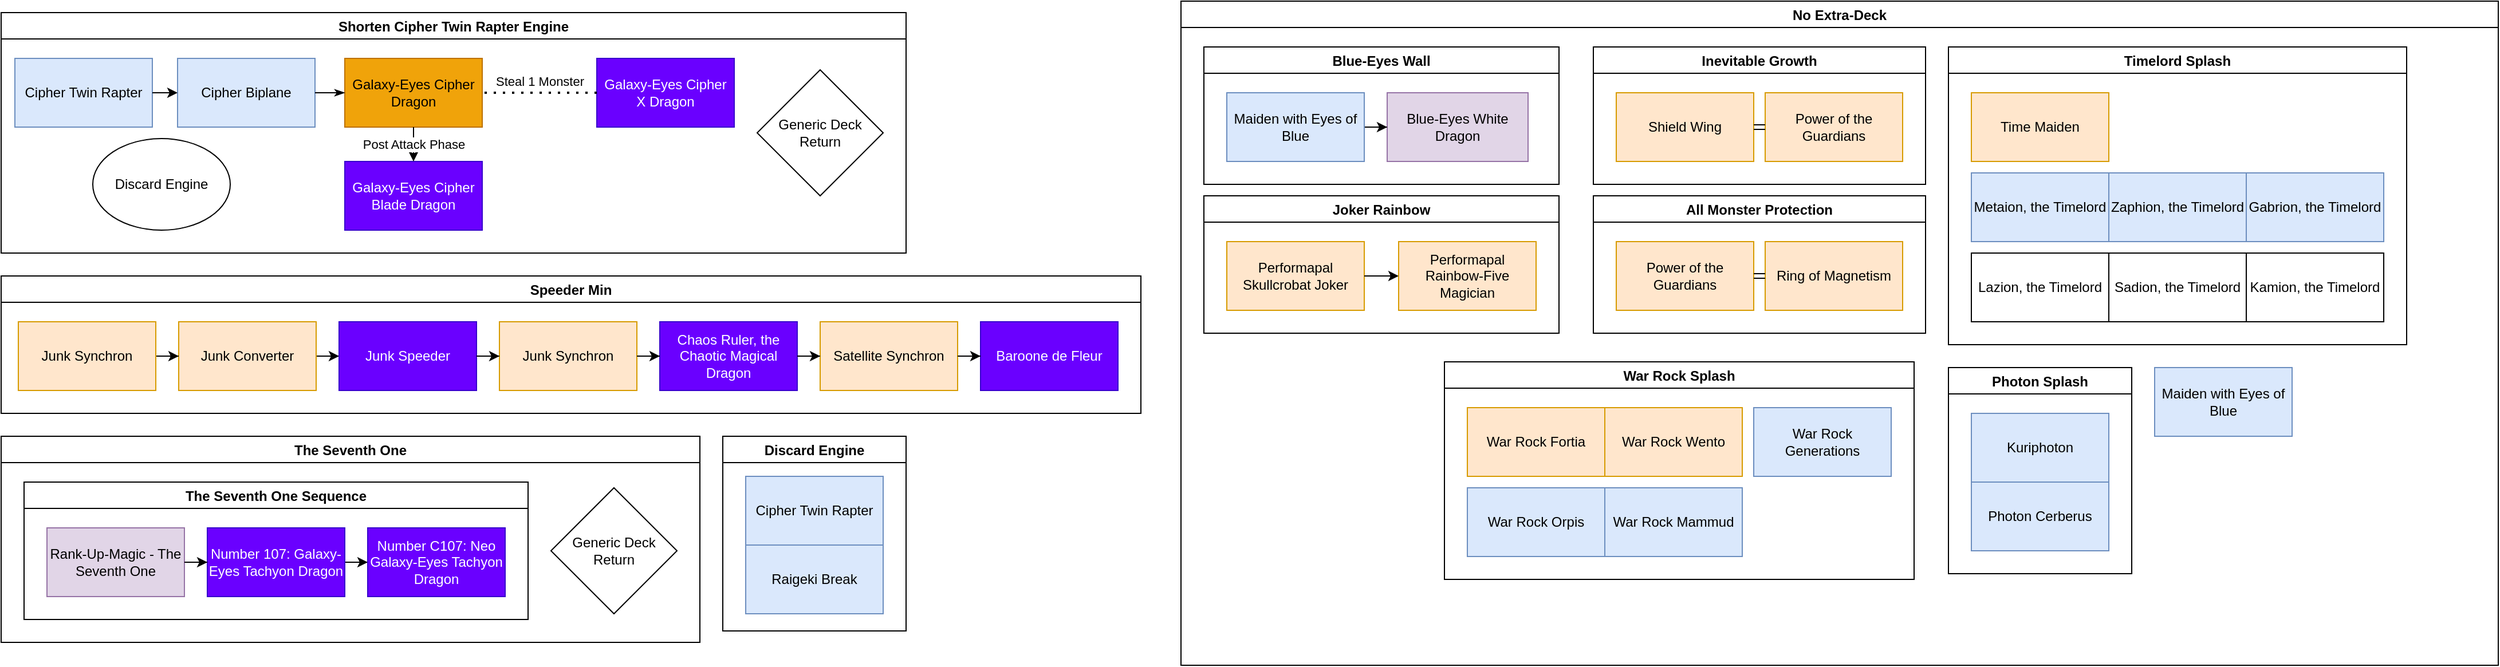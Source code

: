 <mxfile version="20.1.3" type="github" pages="7">
  <diagram id="G-61WZPsZPxkNv4mN3Ph" name="Main">
    <mxGraphModel dx="3141" dy="-1312" grid="1" gridSize="10" guides="1" tooltips="1" connect="1" arrows="1" fold="1" page="1" pageScale="1" pageWidth="850" pageHeight="1100" math="0" shadow="0">
      <root>
        <mxCell id="0" />
        <mxCell id="1" parent="0" />
        <mxCell id="PWO9btMBjZMVnCytIxrv-1" value="Shorten Cipher Twin Rapter Engine" style="swimlane;" parent="1" vertex="1">
          <mxGeometry x="-1680" y="2220" width="790" height="210" as="geometry" />
        </mxCell>
        <mxCell id="PWO9btMBjZMVnCytIxrv-2" value="Cipher Twin Rapter" style="rounded=0;whiteSpace=wrap;html=1;fillColor=#dae8fc;strokeColor=#6c8ebf;" parent="PWO9btMBjZMVnCytIxrv-1" vertex="1">
          <mxGeometry x="12" y="40" width="120" height="60" as="geometry" />
        </mxCell>
        <mxCell id="PWO9btMBjZMVnCytIxrv-3" value="Cipher Biplane" style="rounded=0;whiteSpace=wrap;html=1;fillColor=#dae8fc;strokeColor=#6c8ebf;" parent="PWO9btMBjZMVnCytIxrv-1" vertex="1">
          <mxGeometry x="154" y="40" width="120" height="60" as="geometry" />
        </mxCell>
        <mxCell id="PWO9btMBjZMVnCytIxrv-4" style="edgeStyle=orthogonalEdgeStyle;rounded=0;orthogonalLoop=1;jettySize=auto;html=1;entryX=0;entryY=0.5;entryDx=0;entryDy=0;" parent="PWO9btMBjZMVnCytIxrv-1" source="PWO9btMBjZMVnCytIxrv-2" target="PWO9btMBjZMVnCytIxrv-3" edge="1">
          <mxGeometry relative="1" as="geometry" />
        </mxCell>
        <mxCell id="PWO9btMBjZMVnCytIxrv-5" value="Galaxy-Eyes Cipher X Dragon" style="whiteSpace=wrap;html=1;fillColor=#6a00ff;strokeColor=#3700CC;fontColor=#ffffff;" parent="PWO9btMBjZMVnCytIxrv-1" vertex="1">
          <mxGeometry x="520" y="40" width="120" height="60" as="geometry" />
        </mxCell>
        <mxCell id="PWO9btMBjZMVnCytIxrv-6" value="Galaxy-Eyes Cipher Dragon" style="whiteSpace=wrap;html=1;fillColor=#f0a30a;strokeColor=#BD7000;fontColor=#000000;" parent="PWO9btMBjZMVnCytIxrv-1" vertex="1">
          <mxGeometry x="300" y="40" width="120" height="60" as="geometry" />
        </mxCell>
        <mxCell id="PWO9btMBjZMVnCytIxrv-7" value="" style="endArrow=none;dashed=1;html=1;dashPattern=1 3;strokeWidth=2;rounded=0;entryX=1;entryY=0.5;entryDx=0;entryDy=0;exitX=0;exitY=0.5;exitDx=0;exitDy=0;verticalAlign=bottom;" parent="PWO9btMBjZMVnCytIxrv-1" source="PWO9btMBjZMVnCytIxrv-5" target="PWO9btMBjZMVnCytIxrv-6" edge="1">
          <mxGeometry width="50" height="50" relative="1" as="geometry">
            <mxPoint x="475" y="140" as="sourcePoint" />
            <mxPoint x="525" y="90" as="targetPoint" />
          </mxGeometry>
        </mxCell>
        <mxCell id="PWO9btMBjZMVnCytIxrv-8" value="Steal 1 Monster" style="edgeLabel;html=1;align=center;verticalAlign=middle;resizable=0;points=[];" parent="PWO9btMBjZMVnCytIxrv-7" vertex="1" connectable="0">
          <mxGeometry x="-0.19" y="1" relative="1" as="geometry">
            <mxPoint x="-10" y="-11" as="offset" />
          </mxGeometry>
        </mxCell>
        <mxCell id="PWO9btMBjZMVnCytIxrv-9" value="Galaxy-Eyes Cipher Blade Dragon" style="whiteSpace=wrap;html=1;fillColor=#6a00ff;strokeColor=#3700CC;fontColor=#ffffff;" parent="PWO9btMBjZMVnCytIxrv-1" vertex="1">
          <mxGeometry x="300" y="130" width="120" height="60" as="geometry" />
        </mxCell>
        <mxCell id="PWO9btMBjZMVnCytIxrv-10" value="Post Attack Phase" style="edgeStyle=orthogonalEdgeStyle;rounded=0;orthogonalLoop=1;jettySize=auto;html=1;exitX=0.5;exitY=1;exitDx=0;exitDy=0;startArrow=none;startFill=0;" parent="PWO9btMBjZMVnCytIxrv-1" source="PWO9btMBjZMVnCytIxrv-6" target="PWO9btMBjZMVnCytIxrv-9" edge="1">
          <mxGeometry relative="1" as="geometry" />
        </mxCell>
        <mxCell id="PWO9btMBjZMVnCytIxrv-11" style="edgeStyle=elbowEdgeStyle;rounded=0;orthogonalLoop=1;jettySize=auto;html=1;entryX=0;entryY=0.5;entryDx=0;entryDy=0;endArrow=classicThin;endFill=1;strokeWidth=1;" parent="PWO9btMBjZMVnCytIxrv-1" source="PWO9btMBjZMVnCytIxrv-3" target="PWO9btMBjZMVnCytIxrv-6" edge="1">
          <mxGeometry relative="1" as="geometry">
            <mxPoint x="1062" y="-1000" as="targetPoint" />
          </mxGeometry>
        </mxCell>
        <mxCell id="qv6rOlWLVx3Oo2FkQOf--14" value="Generic Deck Return" style="rhombus;whiteSpace=wrap;html=1;" parent="PWO9btMBjZMVnCytIxrv-1" vertex="1">
          <mxGeometry x="660" y="50" width="110" height="110" as="geometry" />
        </mxCell>
        <mxCell id="JqJ3B6MEc504yftZVsbQ-16" value="Discard Engine" style="ellipse;whiteSpace=wrap;html=1;" parent="PWO9btMBjZMVnCytIxrv-1" vertex="1">
          <mxGeometry x="80" y="110" width="120" height="80" as="geometry" />
        </mxCell>
        <mxCell id="lWqdrKda6f9JSJOlwvVu-1" value="Speeder Min" style="swimlane;" parent="1" vertex="1">
          <mxGeometry x="-1680" y="2450" width="995" height="120" as="geometry" />
        </mxCell>
        <mxCell id="lWqdrKda6f9JSJOlwvVu-6" value="" style="edgeStyle=orthogonalEdgeStyle;rounded=0;orthogonalLoop=1;jettySize=auto;html=1;" parent="lWqdrKda6f9JSJOlwvVu-1" source="lWqdrKda6f9JSJOlwvVu-2" target="lWqdrKda6f9JSJOlwvVu-4" edge="1">
          <mxGeometry relative="1" as="geometry" />
        </mxCell>
        <mxCell id="lWqdrKda6f9JSJOlwvVu-2" value="Junk Converter" style="whiteSpace=wrap;html=1;fillColor=#ffe6cc;strokeColor=#d79b00;" parent="lWqdrKda6f9JSJOlwvVu-1" vertex="1">
          <mxGeometry x="155" y="40" width="120" height="60" as="geometry" />
        </mxCell>
        <mxCell id="lWqdrKda6f9JSJOlwvVu-5" value="" style="edgeStyle=orthogonalEdgeStyle;rounded=0;orthogonalLoop=1;jettySize=auto;html=1;" parent="lWqdrKda6f9JSJOlwvVu-1" source="lWqdrKda6f9JSJOlwvVu-3" target="lWqdrKda6f9JSJOlwvVu-2" edge="1">
          <mxGeometry relative="1" as="geometry" />
        </mxCell>
        <mxCell id="lWqdrKda6f9JSJOlwvVu-3" value="Junk Synchron" style="whiteSpace=wrap;html=1;fillColor=#ffe6cc;strokeColor=#d79b00;" parent="lWqdrKda6f9JSJOlwvVu-1" vertex="1">
          <mxGeometry x="15" y="40" width="120" height="60" as="geometry" />
        </mxCell>
        <mxCell id="lWqdrKda6f9JSJOlwvVu-4" value="Junk Speeder" style="whiteSpace=wrap;html=1;fillColor=#6a00ff;strokeColor=#3700CC;fontColor=#ffffff;" parent="lWqdrKda6f9JSJOlwvVu-1" vertex="1">
          <mxGeometry x="295" y="40" width="120" height="60" as="geometry" />
        </mxCell>
        <mxCell id="lWqdrKda6f9JSJOlwvVu-9" value="Chaos Ruler, the Chaotic Magical Dragon" style="whiteSpace=wrap;html=1;fillColor=#6a00ff;strokeColor=#3700CC;fontColor=#ffffff;" parent="lWqdrKda6f9JSJOlwvVu-1" vertex="1">
          <mxGeometry x="575" y="40" width="120" height="60" as="geometry" />
        </mxCell>
        <mxCell id="lWqdrKda6f9JSJOlwvVu-12" value="Satellite Synchron" style="whiteSpace=wrap;html=1;fillColor=#ffe6cc;strokeColor=#d79b00;" parent="lWqdrKda6f9JSJOlwvVu-1" vertex="1">
          <mxGeometry x="715" y="40" width="120" height="60" as="geometry" />
        </mxCell>
        <mxCell id="lWqdrKda6f9JSJOlwvVu-13" value="" style="edgeStyle=orthogonalEdgeStyle;rounded=0;orthogonalLoop=1;jettySize=auto;html=1;" parent="lWqdrKda6f9JSJOlwvVu-1" source="lWqdrKda6f9JSJOlwvVu-9" target="lWqdrKda6f9JSJOlwvVu-12" edge="1">
          <mxGeometry relative="1" as="geometry" />
        </mxCell>
        <mxCell id="lWqdrKda6f9JSJOlwvVu-14" value="Baroone de Fleur" style="whiteSpace=wrap;html=1;fillColor=#6a00ff;strokeColor=#3700CC;fontColor=#ffffff;" parent="lWqdrKda6f9JSJOlwvVu-1" vertex="1">
          <mxGeometry x="855" y="40" width="120" height="60" as="geometry" />
        </mxCell>
        <mxCell id="lWqdrKda6f9JSJOlwvVu-15" value="" style="edgeStyle=orthogonalEdgeStyle;rounded=0;orthogonalLoop=1;jettySize=auto;html=1;" parent="lWqdrKda6f9JSJOlwvVu-1" source="lWqdrKda6f9JSJOlwvVu-12" target="lWqdrKda6f9JSJOlwvVu-14" edge="1">
          <mxGeometry relative="1" as="geometry" />
        </mxCell>
        <mxCell id="lWqdrKda6f9JSJOlwvVu-7" value="Junk Synchron" style="whiteSpace=wrap;html=1;fillColor=#ffe6cc;strokeColor=#d79b00;" parent="lWqdrKda6f9JSJOlwvVu-1" vertex="1">
          <mxGeometry x="435" y="40" width="120" height="60" as="geometry" />
        </mxCell>
        <mxCell id="lWqdrKda6f9JSJOlwvVu-8" value="" style="edgeStyle=orthogonalEdgeStyle;rounded=0;orthogonalLoop=1;jettySize=auto;html=1;" parent="lWqdrKda6f9JSJOlwvVu-1" source="lWqdrKda6f9JSJOlwvVu-4" target="lWqdrKda6f9JSJOlwvVu-7" edge="1">
          <mxGeometry relative="1" as="geometry" />
        </mxCell>
        <mxCell id="lWqdrKda6f9JSJOlwvVu-11" value="" style="edgeStyle=orthogonalEdgeStyle;rounded=0;orthogonalLoop=1;jettySize=auto;html=1;" parent="lWqdrKda6f9JSJOlwvVu-1" source="lWqdrKda6f9JSJOlwvVu-7" target="lWqdrKda6f9JSJOlwvVu-9" edge="1">
          <mxGeometry relative="1" as="geometry" />
        </mxCell>
        <mxCell id="KJKoa8pFnEb6bLR1eM4l-4" value="The Seventh One" style="swimlane;" parent="1" vertex="1">
          <mxGeometry x="-1680" y="2590" width="610" height="180" as="geometry" />
        </mxCell>
        <mxCell id="Dg6HnqgnPEoiNh0c7u6j-1" value="The Seventh One Sequence" style="swimlane;" parent="KJKoa8pFnEb6bLR1eM4l-4" vertex="1">
          <mxGeometry x="20" y="40" width="440" height="120" as="geometry" />
        </mxCell>
        <mxCell id="Dg6HnqgnPEoiNh0c7u6j-2" style="edgeStyle=orthogonalEdgeStyle;rounded=0;orthogonalLoop=1;jettySize=auto;html=1;entryX=0;entryY=0.5;entryDx=0;entryDy=0;" parent="Dg6HnqgnPEoiNh0c7u6j-1" source="Dg6HnqgnPEoiNh0c7u6j-3" target="Dg6HnqgnPEoiNh0c7u6j-4" edge="1">
          <mxGeometry relative="1" as="geometry" />
        </mxCell>
        <mxCell id="Dg6HnqgnPEoiNh0c7u6j-3" value="Number 107: Galaxy-Eyes Tachyon Dragon" style="whiteSpace=wrap;html=1;fillColor=#6a00ff;strokeColor=#3700CC;fontColor=#ffffff;" parent="Dg6HnqgnPEoiNh0c7u6j-1" vertex="1">
          <mxGeometry x="160" y="40" width="120" height="60" as="geometry" />
        </mxCell>
        <mxCell id="Dg6HnqgnPEoiNh0c7u6j-4" value="Number C107: Neo Galaxy-Eyes Tachyon Dragon" style="whiteSpace=wrap;html=1;fillColor=#6a00ff;strokeColor=#3700CC;fontColor=#ffffff;" parent="Dg6HnqgnPEoiNh0c7u6j-1" vertex="1">
          <mxGeometry x="300" y="40" width="120" height="60" as="geometry" />
        </mxCell>
        <mxCell id="Dg6HnqgnPEoiNh0c7u6j-5" value="Rank-Up-Magic - The Seventh One" style="rounded=0;whiteSpace=wrap;html=1;fillColor=#e1d5e7;strokeColor=#9673a6;" parent="Dg6HnqgnPEoiNh0c7u6j-1" vertex="1">
          <mxGeometry x="20" y="40" width="120" height="60" as="geometry" />
        </mxCell>
        <mxCell id="Dg6HnqgnPEoiNh0c7u6j-6" style="edgeStyle=orthogonalEdgeStyle;rounded=0;orthogonalLoop=1;jettySize=auto;html=1;entryX=0;entryY=0.5;entryDx=0;entryDy=0;" parent="Dg6HnqgnPEoiNh0c7u6j-1" source="Dg6HnqgnPEoiNh0c7u6j-5" target="Dg6HnqgnPEoiNh0c7u6j-3" edge="1">
          <mxGeometry relative="1" as="geometry" />
        </mxCell>
        <mxCell id="qv6rOlWLVx3Oo2FkQOf--13" value="Generic Deck Return" style="rhombus;whiteSpace=wrap;html=1;" parent="KJKoa8pFnEb6bLR1eM4l-4" vertex="1">
          <mxGeometry x="480" y="45" width="110" height="110" as="geometry" />
        </mxCell>
        <mxCell id="JqJ3B6MEc504yftZVsbQ-12" value="Discard Engine" style="swimlane;" parent="1" vertex="1">
          <mxGeometry x="-1050" y="2590" width="160" height="170" as="geometry" />
        </mxCell>
        <mxCell id="JqJ3B6MEc504yftZVsbQ-14" value="Cipher Twin Rapter" style="rounded=0;whiteSpace=wrap;html=1;fillColor=#dae8fc;strokeColor=#6c8ebf;" parent="JqJ3B6MEc504yftZVsbQ-12" vertex="1">
          <mxGeometry x="20" y="35" width="120" height="60" as="geometry" />
        </mxCell>
        <mxCell id="JqJ3B6MEc504yftZVsbQ-15" value="Raigeki Break" style="whiteSpace=wrap;html=1;fillColor=#dae8fc;strokeColor=#6c8ebf;" parent="JqJ3B6MEc504yftZVsbQ-12" vertex="1">
          <mxGeometry x="20" y="95" width="120" height="60" as="geometry" />
        </mxCell>
        <mxCell id="abXqL00jaEYofx5Liycm-12" value="No Extra-Deck" style="swimlane;" vertex="1" parent="1">
          <mxGeometry x="-650" y="2210" width="1150" height="580" as="geometry" />
        </mxCell>
        <mxCell id="sMlhlBDUcvHNEaNBStdr-1" value="Joker Rainbow" style="swimlane;" parent="abXqL00jaEYofx5Liycm-12" vertex="1">
          <mxGeometry x="20" y="170" width="310" height="120" as="geometry" />
        </mxCell>
        <mxCell id="sMlhlBDUcvHNEaNBStdr-2" value="Performapal Skullcrobat Joker" style="whiteSpace=wrap;html=1;fillColor=#ffe6cc;strokeColor=#d79b00;" parent="sMlhlBDUcvHNEaNBStdr-1" vertex="1">
          <mxGeometry x="20" y="40" width="120" height="60" as="geometry" />
        </mxCell>
        <mxCell id="sMlhlBDUcvHNEaNBStdr-3" value="Performapal Rainbow-Five Magician" style="whiteSpace=wrap;html=1;fillColor=#ffe6cc;strokeColor=#d79b00;" parent="sMlhlBDUcvHNEaNBStdr-1" vertex="1">
          <mxGeometry x="170" y="40" width="120" height="60" as="geometry" />
        </mxCell>
        <mxCell id="sMlhlBDUcvHNEaNBStdr-4" style="edgeStyle=orthogonalEdgeStyle;rounded=0;orthogonalLoop=1;jettySize=auto;html=1;startArrow=none;startFill=0;endArrow=classic;endFill=1;exitX=1;exitY=0.5;exitDx=0;exitDy=0;" parent="sMlhlBDUcvHNEaNBStdr-1" source="sMlhlBDUcvHNEaNBStdr-2" target="sMlhlBDUcvHNEaNBStdr-3" edge="1">
          <mxGeometry relative="1" as="geometry" />
        </mxCell>
        <mxCell id="JqJ3B6MEc504yftZVsbQ-34" value="All Monster Protection" style="swimlane;" parent="abXqL00jaEYofx5Liycm-12" vertex="1">
          <mxGeometry x="360" y="170" width="290" height="120" as="geometry" />
        </mxCell>
        <mxCell id="JqJ3B6MEc504yftZVsbQ-31" value="Power of the Guardians" style="whiteSpace=wrap;html=1;fillColor=#ffe6cc;strokeColor=#d79b00;" parent="JqJ3B6MEc504yftZVsbQ-34" vertex="1">
          <mxGeometry x="20" y="40" width="120" height="60" as="geometry" />
        </mxCell>
        <mxCell id="JqJ3B6MEc504yftZVsbQ-32" value="Ring of Magnetism" style="whiteSpace=wrap;html=1;fillColor=#ffe6cc;strokeColor=#d79b00;" parent="JqJ3B6MEc504yftZVsbQ-34" vertex="1">
          <mxGeometry x="150" y="40" width="120" height="60" as="geometry" />
        </mxCell>
        <mxCell id="JqJ3B6MEc504yftZVsbQ-33" value="" style="shape=link;html=1;rounded=0;exitX=1;exitY=0.5;exitDx=0;exitDy=0;entryX=0;entryY=0.5;entryDx=0;entryDy=0;" parent="JqJ3B6MEc504yftZVsbQ-34" source="JqJ3B6MEc504yftZVsbQ-31" target="JqJ3B6MEc504yftZVsbQ-32" edge="1">
          <mxGeometry width="100" relative="1" as="geometry">
            <mxPoint x="50" y="-40" as="sourcePoint" />
            <mxPoint x="150" y="-40" as="targetPoint" />
          </mxGeometry>
        </mxCell>
        <mxCell id="JqJ3B6MEc504yftZVsbQ-35" value="Inevitable Growth" style="swimlane;" parent="abXqL00jaEYofx5Liycm-12" vertex="1">
          <mxGeometry x="360" y="40" width="290" height="120" as="geometry" />
        </mxCell>
        <mxCell id="JqJ3B6MEc504yftZVsbQ-23" value="Shield Wing" style="whiteSpace=wrap;html=1;fillColor=#ffe6cc;strokeColor=#d79b00;" parent="JqJ3B6MEc504yftZVsbQ-35" vertex="1">
          <mxGeometry x="20" y="40" width="120" height="60" as="geometry" />
        </mxCell>
        <mxCell id="JqJ3B6MEc504yftZVsbQ-36" value="Power of the Guardians" style="whiteSpace=wrap;html=1;fillColor=#ffe6cc;strokeColor=#d79b00;" parent="JqJ3B6MEc504yftZVsbQ-35" vertex="1">
          <mxGeometry x="150" y="40" width="120" height="60" as="geometry" />
        </mxCell>
        <mxCell id="JqJ3B6MEc504yftZVsbQ-37" value="" style="shape=link;html=1;rounded=0;exitX=1;exitY=0.5;exitDx=0;exitDy=0;entryX=0;entryY=0.5;entryDx=0;entryDy=0;" parent="JqJ3B6MEc504yftZVsbQ-35" source="JqJ3B6MEc504yftZVsbQ-23" target="JqJ3B6MEc504yftZVsbQ-36" edge="1">
          <mxGeometry width="100" relative="1" as="geometry">
            <mxPoint x="-150" y="-10" as="sourcePoint" />
            <mxPoint x="-50" y="-10" as="targetPoint" />
          </mxGeometry>
        </mxCell>
        <mxCell id="abXqL00jaEYofx5Liycm-1" value="Photon Splash" style="swimlane;" vertex="1" parent="abXqL00jaEYofx5Liycm-12">
          <mxGeometry x="670" y="320" width="160" height="180" as="geometry" />
        </mxCell>
        <mxCell id="abXqL00jaEYofx5Liycm-2" value="&lt;span style=&quot;font-size: 12px;&quot;&gt;Photon Cerberus&lt;/span&gt;" style="whiteSpace=wrap;html=1;fillColor=#dae8fc;strokeColor=#6c8ebf;" vertex="1" parent="abXqL00jaEYofx5Liycm-1">
          <mxGeometry x="20" y="100" width="120" height="60" as="geometry" />
        </mxCell>
        <mxCell id="abXqL00jaEYofx5Liycm-3" value="Kuriphoton" style="whiteSpace=wrap;html=1;fillColor=#dae8fc;strokeColor=#6c8ebf;" vertex="1" parent="abXqL00jaEYofx5Liycm-1">
          <mxGeometry x="20" y="40" width="120" height="60" as="geometry" />
        </mxCell>
        <mxCell id="abXqL00jaEYofx5Liycm-4" value="Timelord Splash" style="swimlane;" vertex="1" parent="abXqL00jaEYofx5Liycm-12">
          <mxGeometry x="670" y="40" width="400" height="260" as="geometry" />
        </mxCell>
        <mxCell id="abXqL00jaEYofx5Liycm-5" value="Time Maiden" style="whiteSpace=wrap;html=1;fillColor=#ffe6cc;strokeColor=#d79b00;" vertex="1" parent="abXqL00jaEYofx5Liycm-4">
          <mxGeometry x="20" y="40" width="120" height="60" as="geometry" />
        </mxCell>
        <mxCell id="abXqL00jaEYofx5Liycm-6" value="Metaion, the Timelord" style="whiteSpace=wrap;html=1;fillColor=#dae8fc;strokeColor=#6c8ebf;" vertex="1" parent="abXqL00jaEYofx5Liycm-4">
          <mxGeometry x="20" y="110" width="120" height="60" as="geometry" />
        </mxCell>
        <mxCell id="abXqL00jaEYofx5Liycm-7" value="Zaphion, the Timelord" style="whiteSpace=wrap;html=1;fillColor=#dae8fc;strokeColor=#6c8ebf;" vertex="1" parent="abXqL00jaEYofx5Liycm-4">
          <mxGeometry x="140" y="110" width="120" height="60" as="geometry" />
        </mxCell>
        <mxCell id="abXqL00jaEYofx5Liycm-8" value="Gabrion, the Timelord" style="whiteSpace=wrap;html=1;fillColor=#dae8fc;strokeColor=#6c8ebf;" vertex="1" parent="abXqL00jaEYofx5Liycm-4">
          <mxGeometry x="260" y="110" width="120" height="60" as="geometry" />
        </mxCell>
        <mxCell id="abXqL00jaEYofx5Liycm-9" value="Lazion, the Timelord" style="whiteSpace=wrap;html=1;" vertex="1" parent="abXqL00jaEYofx5Liycm-4">
          <mxGeometry x="20" y="180" width="120" height="60" as="geometry" />
        </mxCell>
        <mxCell id="abXqL00jaEYofx5Liycm-10" value="Sadion, the Timelord" style="whiteSpace=wrap;html=1;" vertex="1" parent="abXqL00jaEYofx5Liycm-4">
          <mxGeometry x="140" y="180" width="120" height="60" as="geometry" />
        </mxCell>
        <mxCell id="abXqL00jaEYofx5Liycm-11" value="Kamion, the Timelord" style="whiteSpace=wrap;html=1;" vertex="1" parent="abXqL00jaEYofx5Liycm-4">
          <mxGeometry x="260" y="180" width="120" height="60" as="geometry" />
        </mxCell>
        <mxCell id="abXqL00jaEYofx5Liycm-14" value="War Rock Splash" style="swimlane;" vertex="1" parent="abXqL00jaEYofx5Liycm-12">
          <mxGeometry x="230" y="315" width="410" height="190" as="geometry" />
        </mxCell>
        <mxCell id="abXqL00jaEYofx5Liycm-16" value="War Rock Wento" style="whiteSpace=wrap;html=1;fillColor=#ffe6cc;strokeColor=#d79b00;" vertex="1" parent="abXqL00jaEYofx5Liycm-14">
          <mxGeometry x="140" y="40" width="120" height="60" as="geometry" />
        </mxCell>
        <mxCell id="abXqL00jaEYofx5Liycm-15" value="War Rock Fortia" style="whiteSpace=wrap;html=1;fillColor=#ffe6cc;strokeColor=#d79b00;" vertex="1" parent="abXqL00jaEYofx5Liycm-14">
          <mxGeometry x="20" y="40" width="120" height="60" as="geometry" />
        </mxCell>
        <mxCell id="abXqL00jaEYofx5Liycm-17" value="War Rock Orpis" style="whiteSpace=wrap;html=1;fillColor=#dae8fc;strokeColor=#6c8ebf;" vertex="1" parent="abXqL00jaEYofx5Liycm-14">
          <mxGeometry x="20" y="110" width="120" height="60" as="geometry" />
        </mxCell>
        <mxCell id="abXqL00jaEYofx5Liycm-18" value="War Rock Mammud" style="whiteSpace=wrap;html=1;fillColor=#dae8fc;strokeColor=#6c8ebf;" vertex="1" parent="abXqL00jaEYofx5Liycm-14">
          <mxGeometry x="140" y="110" width="120" height="60" as="geometry" />
        </mxCell>
        <mxCell id="abXqL00jaEYofx5Liycm-19" value="War Rock Generations" style="whiteSpace=wrap;html=1;fillColor=#dae8fc;strokeColor=#6c8ebf;" vertex="1" parent="abXqL00jaEYofx5Liycm-14">
          <mxGeometry x="270" y="40" width="120" height="60" as="geometry" />
        </mxCell>
        <mxCell id="abXqL00jaEYofx5Liycm-20" value="Maiden with Eyes of Blue" style="whiteSpace=wrap;html=1;fillColor=#dae8fc;strokeColor=#6c8ebf;" vertex="1" parent="abXqL00jaEYofx5Liycm-12">
          <mxGeometry x="850" y="320" width="120" height="60" as="geometry" />
        </mxCell>
        <mxCell id="nZrGfKOx8Z5x6Hm1-8em-1" value="Blue-Eyes Wall" style="swimlane;" parent="abXqL00jaEYofx5Liycm-12" vertex="1">
          <mxGeometry x="20" y="40" width="310" height="120" as="geometry" />
        </mxCell>
        <mxCell id="nZrGfKOx8Z5x6Hm1-8em-2" value="Blue-Eyes White Dragon" style="whiteSpace=wrap;html=1;fillColor=#e1d5e7;strokeColor=#9673a6;" parent="nZrGfKOx8Z5x6Hm1-8em-1" vertex="1">
          <mxGeometry x="160" y="40" width="123" height="60" as="geometry" />
        </mxCell>
        <mxCell id="nZrGfKOx8Z5x6Hm1-8em-3" value="" style="edgeStyle=orthogonalEdgeStyle;rounded=0;orthogonalLoop=1;jettySize=auto;html=1;verticalAlign=bottom;" parent="nZrGfKOx8Z5x6Hm1-8em-1" source="nZrGfKOx8Z5x6Hm1-8em-4" target="nZrGfKOx8Z5x6Hm1-8em-2" edge="1">
          <mxGeometry relative="1" as="geometry" />
        </mxCell>
        <mxCell id="nZrGfKOx8Z5x6Hm1-8em-4" value="Maiden with Eyes of Blue" style="whiteSpace=wrap;html=1;fillColor=#dae8fc;strokeColor=#6c8ebf;" parent="nZrGfKOx8Z5x6Hm1-8em-1" vertex="1">
          <mxGeometry x="20" y="40" width="120" height="60" as="geometry" />
        </mxCell>
      </root>
    </mxGraphModel>
  </diagram>
  <diagram id="mLjnwa9SdQJk_JFa5NNJ" name="Staples">
    <mxGraphModel dx="1369" dy="-1356" grid="1" gridSize="10" guides="1" tooltips="1" connect="1" arrows="1" fold="1" page="1" pageScale="1" pageWidth="850" pageHeight="1100" math="0" shadow="0">
      <root>
        <mxCell id="0" />
        <mxCell id="1" parent="0" />
        <mxCell id="ZogCDCk5BP9iSM4LsmMK-2" value="Generic Deck Search" style="swimlane;" parent="1" vertex="1">
          <mxGeometry x="790" y="2230" width="160" height="190" as="geometry" />
        </mxCell>
        <mxCell id="ZogCDCk5BP9iSM4LsmMK-3" value="Gold Sarcophagus" style="whiteSpace=wrap;html=1;fillColor=#e1d5e7;strokeColor=#9673a6;" parent="ZogCDCk5BP9iSM4LsmMK-2" vertex="1">
          <mxGeometry x="17" y="40" width="123" height="60" as="geometry" />
        </mxCell>
        <mxCell id="ZogCDCk5BP9iSM4LsmMK-4" value="Sales Pitch" style="whiteSpace=wrap;html=1;fillColor=#e1d5e7;strokeColor=#9673a6;" parent="ZogCDCk5BP9iSM4LsmMK-2" vertex="1">
          <mxGeometry x="18.5" y="110" width="120" height="60" as="geometry" />
        </mxCell>
        <mxCell id="ZogCDCk5BP9iSM4LsmMK-5" value="Generic Monster Support" style="swimlane;" parent="1" vertex="1">
          <mxGeometry x="20" y="2510" width="210" height="120" as="geometry" />
        </mxCell>
        <mxCell id="ZogCDCk5BP9iSM4LsmMK-6" value="Power of the Guardians" style="whiteSpace=wrap;html=1;fillColor=#ffe6cc;strokeColor=#d79b00;" parent="ZogCDCk5BP9iSM4LsmMK-5" vertex="1">
          <mxGeometry x="45" y="40" width="120" height="60" as="geometry" />
        </mxCell>
        <mxCell id="ZogCDCk5BP9iSM4LsmMK-7" value="Generic Reborn" style="swimlane;" parent="1" vertex="1">
          <mxGeometry x="790" y="2440" width="160" height="260" as="geometry" />
        </mxCell>
        <mxCell id="ZogCDCk5BP9iSM4LsmMK-8" value="Monster Reborn" style="whiteSpace=wrap;html=1;fillColor=#e1d5e7;strokeColor=#9673a6;" parent="ZogCDCk5BP9iSM4LsmMK-7" vertex="1">
          <mxGeometry x="16.5" y="40" width="120" height="60" as="geometry" />
        </mxCell>
        <mxCell id="ZogCDCk5BP9iSM4LsmMK-9" value="Call of the Haunted" style="whiteSpace=wrap;html=1;fillColor=#fff2cc;strokeColor=#d6b656;" parent="ZogCDCk5BP9iSM4LsmMK-7" vertex="1">
          <mxGeometry x="16.5" y="110" width="120" height="60" as="geometry" />
        </mxCell>
        <mxCell id="ZogCDCk5BP9iSM4LsmMK-10" value="Back to the Front" style="whiteSpace=wrap;html=1;fillColor=#fff2cc;strokeColor=#d6b656;" parent="ZogCDCk5BP9iSM4LsmMK-7" vertex="1">
          <mxGeometry x="16.5" y="180" width="120" height="60" as="geometry" />
        </mxCell>
        <mxCell id="ZogCDCk5BP9iSM4LsmMK-11" value="Generic Deck Return" style="swimlane;startSize=23;" parent="1" vertex="1">
          <mxGeometry x="610" y="2440" width="160" height="180" as="geometry" />
        </mxCell>
        <mxCell id="ZogCDCk5BP9iSM4LsmMK-12" value="Reload" style="whiteSpace=wrap;html=1;" parent="ZogCDCk5BP9iSM4LsmMK-11" vertex="1">
          <mxGeometry x="20" y="100" width="120" height="60" as="geometry" />
        </mxCell>
        <mxCell id="ZogCDCk5BP9iSM4LsmMK-13" value="Magical Mallet" style="whiteSpace=wrap;html=1;fillColor=#dae8fc;strokeColor=#6c8ebf;" parent="ZogCDCk5BP9iSM4LsmMK-11" vertex="1">
          <mxGeometry x="20" y="40" width="120" height="60" as="geometry" />
        </mxCell>
        <mxCell id="ZogCDCk5BP9iSM4LsmMK-17" value="Stall" style="swimlane;" parent="1" vertex="1">
          <mxGeometry x="970" y="2230" width="380" height="390" as="geometry" />
        </mxCell>
        <mxCell id="ZogCDCk5BP9iSM4LsmMK-18" value="Pain Stall" style="swimlane;" parent="ZogCDCk5BP9iSM4LsmMK-17" vertex="1">
          <mxGeometry x="200" y="50" width="160" height="120" as="geometry" />
        </mxCell>
        <mxCell id="ZogCDCk5BP9iSM4LsmMK-19" value="Kuriphoton" style="whiteSpace=wrap;html=1;fillColor=#dae8fc;strokeColor=#6c8ebf;" parent="ZogCDCk5BP9iSM4LsmMK-18" vertex="1">
          <mxGeometry x="20" y="40" width="120" height="60" as="geometry" />
        </mxCell>
        <mxCell id="ZogCDCk5BP9iSM4LsmMK-20" value="Generic Stall" style="swimlane;startSize=23;" parent="ZogCDCk5BP9iSM4LsmMK-17" vertex="1">
          <mxGeometry x="20" y="50" width="165" height="320" as="geometry" />
        </mxCell>
        <mxCell id="ZogCDCk5BP9iSM4LsmMK-21" value="Swords of Revealing Light" style="whiteSpace=wrap;html=1;fillColor=#ffe6cc;strokeColor=#d79b00;" parent="ZogCDCk5BP9iSM4LsmMK-20" vertex="1">
          <mxGeometry x="20" y="110" width="120" height="60" as="geometry" />
        </mxCell>
        <mxCell id="ZogCDCk5BP9iSM4LsmMK-22" value="Performapal Kuribohble" style="whiteSpace=wrap;html=1;fillColor=#ffe6cc;strokeColor=#d79b00;" parent="ZogCDCk5BP9iSM4LsmMK-20" vertex="1">
          <mxGeometry x="20" y="40" width="120" height="60" as="geometry" />
        </mxCell>
        <mxCell id="ZogCDCk5BP9iSM4LsmMK-23" value="Scrap Iron Scarecrow" style="whiteSpace=wrap;html=1;fillColor=#ffe6cc;strokeColor=#d79b00;" parent="ZogCDCk5BP9iSM4LsmMK-20" vertex="1">
          <mxGeometry x="20" y="180" width="120" height="60" as="geometry" />
        </mxCell>
        <mxCell id="ZogCDCk5BP9iSM4LsmMK-24" value="Threatening Roar" style="whiteSpace=wrap;html=1;fillColor=#ffe6cc;strokeColor=#d79b00;" parent="ZogCDCk5BP9iSM4LsmMK-20" vertex="1">
          <mxGeometry x="20" y="240" width="120" height="60" as="geometry" />
        </mxCell>
        <mxCell id="ZogCDCk5BP9iSM4LsmMK-25" value="Destruction" style="swimlane;" parent="1" vertex="1">
          <mxGeometry x="30" y="2750" width="780" height="660" as="geometry" />
        </mxCell>
        <mxCell id="ZogCDCk5BP9iSM4LsmMK-26" value="Front Row Destruction" style="swimlane;" parent="ZogCDCk5BP9iSM4LsmMK-25" vertex="1">
          <mxGeometry x="20" y="40" width="625" height="250" as="geometry" />
        </mxCell>
        <mxCell id="ZogCDCk5BP9iSM4LsmMK-27" value="Front Row Single Destruction" style="swimlane;" parent="ZogCDCk5BP9iSM4LsmMK-26" vertex="1">
          <mxGeometry x="316.5" y="40" width="290" height="120" as="geometry" />
        </mxCell>
        <mxCell id="ZogCDCk5BP9iSM4LsmMK-28" value="Purple Poison Magician" style="whiteSpace=wrap;html=1;fillColor=#ffe6cc;strokeColor=#d79b00;" parent="ZogCDCk5BP9iSM4LsmMK-27" vertex="1">
          <mxGeometry x="20" y="40" width="120" height="60" as="geometry" />
        </mxCell>
        <mxCell id="ZogCDCk5BP9iSM4LsmMK-29" value="Night Assailant" style="whiteSpace=wrap;html=1;fillColor=#ffe6cc;strokeColor=#d79b00;" parent="ZogCDCk5BP9iSM4LsmMK-27" vertex="1">
          <mxGeometry x="150" y="40" width="120" height="60" as="geometry" />
        </mxCell>
        <mxCell id="ZogCDCk5BP9iSM4LsmMK-30" value="Front Row Mass Destruction" style="swimlane;" parent="ZogCDCk5BP9iSM4LsmMK-26" vertex="1">
          <mxGeometry x="16.5" y="40" width="290" height="195" as="geometry" />
        </mxCell>
        <mxCell id="ZogCDCk5BP9iSM4LsmMK-31" value="Raigeki" style="whiteSpace=wrap;html=1;fillColor=#e1d5e7;strokeColor=#9673a6;" parent="ZogCDCk5BP9iSM4LsmMK-30" vertex="1">
          <mxGeometry x="15" y="40" width="120" height="60" as="geometry" />
        </mxCell>
        <mxCell id="ZogCDCk5BP9iSM4LsmMK-32" value="Dark Hole" style="whiteSpace=wrap;html=1;fillColor=#ffe6cc;strokeColor=#d79b00;" parent="ZogCDCk5BP9iSM4LsmMK-30" vertex="1">
          <mxGeometry x="150" y="40" width="120" height="60" as="geometry" />
        </mxCell>
        <mxCell id="ZogCDCk5BP9iSM4LsmMK-33" value="Torrential Tribute" style="whiteSpace=wrap;html=1;fillColor=#dae8fc;strokeColor=#6c8ebf;" parent="ZogCDCk5BP9iSM4LsmMK-30" vertex="1">
          <mxGeometry x="15" y="115" width="120" height="60" as="geometry" />
        </mxCell>
        <mxCell id="ZogCDCk5BP9iSM4LsmMK-34" value="Backrow Destruction" style="swimlane;" parent="ZogCDCk5BP9iSM4LsmMK-25" vertex="1">
          <mxGeometry x="20" y="310" width="730" height="320" as="geometry" />
        </mxCell>
        <mxCell id="ZogCDCk5BP9iSM4LsmMK-35" value="Generic Backrow Destruction" style="swimlane;" parent="ZogCDCk5BP9iSM4LsmMK-34" vertex="1">
          <mxGeometry x="20" y="40" width="400" height="260" as="geometry" />
        </mxCell>
        <mxCell id="ZogCDCk5BP9iSM4LsmMK-36" value="Heavy Storm Duster" style="whiteSpace=wrap;html=1;fillColor=#ffe6cc;strokeColor=#d79b00;" parent="ZogCDCk5BP9iSM4LsmMK-35" vertex="1">
          <mxGeometry x="20" y="110" width="120" height="60" as="geometry" />
        </mxCell>
        <mxCell id="ZogCDCk5BP9iSM4LsmMK-37" value="Harpie&#39;s Feather Duster" style="whiteSpace=wrap;html=1;fillColor=#e1d5e7;strokeColor=#9673a6;" parent="ZogCDCk5BP9iSM4LsmMK-35" vertex="1">
          <mxGeometry x="20" y="40" width="120" height="60" as="geometry" />
        </mxCell>
        <mxCell id="ZogCDCk5BP9iSM4LsmMK-38" value="Zaphion, the Timelord" style="whiteSpace=wrap;html=1;fillColor=#dae8fc;strokeColor=#6c8ebf;" parent="ZogCDCk5BP9iSM4LsmMK-35" vertex="1">
          <mxGeometry x="20" y="180" width="120" height="60" as="geometry" />
        </mxCell>
        <mxCell id="ZogCDCk5BP9iSM4LsmMK-39" value="Galaxy Cyclone" style="whiteSpace=wrap;html=1;fillColor=#ffe6cc;strokeColor=#d79b00;" parent="ZogCDCk5BP9iSM4LsmMK-35" vertex="1">
          <mxGeometry x="140" y="110" width="120" height="60" as="geometry" />
        </mxCell>
        <mxCell id="ZogCDCk5BP9iSM4LsmMK-40" value="Mystical Space Typhoon" style="whiteSpace=wrap;html=1;fillColor=#dae8fc;strokeColor=#6c8ebf;" parent="ZogCDCk5BP9iSM4LsmMK-35" vertex="1">
          <mxGeometry x="140" y="180" width="120" height="60" as="geometry" />
        </mxCell>
        <mxCell id="ZogCDCk5BP9iSM4LsmMK-41" value="Dust Tornado" style="whiteSpace=wrap;html=1;fillColor=#dae8fc;strokeColor=#6c8ebf;" parent="ZogCDCk5BP9iSM4LsmMK-35" vertex="1">
          <mxGeometry x="260" y="180" width="120" height="60" as="geometry" />
        </mxCell>
        <mxCell id="ZogCDCk5BP9iSM4LsmMK-42" value="Discard for Backrow Destruction" style="swimlane;" parent="ZogCDCk5BP9iSM4LsmMK-34" vertex="1">
          <mxGeometry x="436.5" y="40" width="270" height="120" as="geometry" />
        </mxCell>
        <mxCell id="ZogCDCk5BP9iSM4LsmMK-43" value="Twin Twisters" style="whiteSpace=wrap;html=1;fillColor=#ffe6cc;strokeColor=#d79b00;" parent="ZogCDCk5BP9iSM4LsmMK-42" vertex="1">
          <mxGeometry x="75" y="40" width="120" height="60" as="geometry" />
        </mxCell>
        <mxCell id="ZogCDCk5BP9iSM4LsmMK-44" value="Fairy Injection Lady" style="whiteSpace=wrap;html=1;fillColor=#ffe6cc;strokeColor=#d79b00;" parent="1" vertex="1">
          <mxGeometry x="830" y="2820" width="120" height="60" as="geometry" />
        </mxCell>
        <mxCell id="ZogCDCk5BP9iSM4LsmMK-45" value="Blackwing - Gale the Whirlwind" style="whiteSpace=wrap;html=1;fillColor=#ffe6cc;strokeColor=#d79b00;" parent="1" vertex="1">
          <mxGeometry x="960" y="2820" width="120" height="60" as="geometry" />
        </mxCell>
        <mxCell id="ZogCDCk5BP9iSM4LsmMK-46" value="Reasoning" style="whiteSpace=wrap;html=1;fillColor=#ffe6cc;strokeColor=#d79b00;" parent="1" vertex="1">
          <mxGeometry x="1090" y="2820" width="120" height="60" as="geometry" />
        </mxCell>
        <mxCell id="ZogCDCk5BP9iSM4LsmMK-47" value="Morphing Jar" style="whiteSpace=wrap;html=1;fillColor=#e1d5e7;strokeColor=#9673a6;" parent="1" vertex="1">
          <mxGeometry x="830" y="2750" width="120" height="60" as="geometry" />
        </mxCell>
      </root>
    </mxGraphModel>
  </diagram>
  <diagram id="sXLsLdn9-GY5gSubQmQ9" name="Side Board">
    <mxGraphModel dx="2461" dy="-1207" grid="1" gridSize="10" guides="1" tooltips="1" connect="1" arrows="1" fold="1" page="1" pageScale="1" pageWidth="850" pageHeight="1100" math="0" shadow="0">
      <root>
        <mxCell id="0" />
        <mxCell id="1" parent="0" />
        <mxCell id="fSfX_AqFi1YSW8oDlJ2L-2" value="&lt;span style=&quot;font-size: 12px;&quot;&gt;Galaxy Storm&lt;/span&gt;" style="whiteSpace=wrap;html=1;" vertex="1" parent="1">
          <mxGeometry x="-645" y="2240" width="120" height="60" as="geometry" />
        </mxCell>
        <mxCell id="fSfX_AqFi1YSW8oDlJ2L-3" value="Monster Type" style="swimlane;" vertex="1" parent="1">
          <mxGeometry x="-830" y="2240" width="160" height="190" as="geometry" />
        </mxCell>
        <mxCell id="fSfX_AqFi1YSW8oDlJ2L-4" value="&lt;span style=&quot;font-size: 12px;&quot;&gt;Cipher Soldier&lt;/span&gt;" style="whiteSpace=wrap;html=1;" vertex="1" parent="fSfX_AqFi1YSW8oDlJ2L-3">
          <mxGeometry x="20" y="40" width="120" height="60" as="geometry" />
        </mxCell>
        <mxCell id="fSfX_AqFi1YSW8oDlJ2L-5" value="&lt;span style=&quot;font-size: 12px;&quot;&gt;Galaxy Dragon&lt;/span&gt;" style="whiteSpace=wrap;html=1;" vertex="1" parent="fSfX_AqFi1YSW8oDlJ2L-3">
          <mxGeometry x="20" y="110" width="120" height="60" as="geometry" />
        </mxCell>
        <mxCell id="fSfX_AqFi1YSW8oDlJ2L-6" value="Soul Drain" style="whiteSpace=wrap;html=1;fillColor=#ffe6cc;strokeColor=#d79b00;" vertex="1" parent="1">
          <mxGeometry x="-645" y="2335" width="120" height="60" as="geometry" />
        </mxCell>
        <mxCell id="fSfX_AqFi1YSW8oDlJ2L-8" value="Mind Crush" style="whiteSpace=wrap;html=1;fillColor=#ffe6cc;strokeColor=#d79b00;" vertex="1" parent="1">
          <mxGeometry x="-645" y="2405" width="120" height="60" as="geometry" />
        </mxCell>
        <mxCell id="fSfX_AqFi1YSW8oDlJ2L-9" value="Different Dimension Ground" style="whiteSpace=wrap;html=1;fillColor=#ffe6cc;strokeColor=#d79b00;" vertex="1" parent="1">
          <mxGeometry x="-795" y="2445" width="120" height="60" as="geometry" />
        </mxCell>
        <mxCell id="fSfX_AqFi1YSW8oDlJ2L-7" value="Just Desserts" style="whiteSpace=wrap;html=1;fillColor=#ffe6cc;strokeColor=#d79b00;" vertex="1" parent="1">
          <mxGeometry x="-460" y="2250" width="120" height="60" as="geometry" />
        </mxCell>
      </root>
    </mxGraphModel>
  </diagram>
  <diagram id="QhzCPen-d7Ydq9bi7PbF" name="Nebula Cyclone">
    <mxGraphModel dx="5682" dy="2507" grid="1" gridSize="10" guides="1" tooltips="1" connect="1" arrows="1" fold="1" page="1" pageScale="1" pageWidth="850" pageHeight="1100" math="0" shadow="0">
      <root>
        <mxCell id="0" />
        <mxCell id="1" parent="0" />
        <mxCell id="l2UShrBRBGjynPekhrLH-2" value="" style="edgeStyle=orthogonalEdgeStyle;rounded=0;orthogonalLoop=1;jettySize=auto;html=1;verticalAlign=bottom;entryX=0;entryY=0.5;entryDx=0;entryDy=0;exitX=1;exitY=0.5;exitDx=0;exitDy=0;" parent="1" source="jnGaXYBud8jMKS-zdd2T-1" target="jnGaXYBud8jMKS-zdd2T-4" edge="1">
          <mxGeometry relative="1" as="geometry">
            <mxPoint x="300" y="130" as="targetPoint" />
          </mxGeometry>
        </mxCell>
        <mxCell id="pbqGAoasbMIYGQjwKCvz-136" style="edgeStyle=elbowEdgeStyle;rounded=0;orthogonalLoop=1;jettySize=auto;html=1;exitX=1;exitY=0.5;exitDx=0;exitDy=0;entryX=0.5;entryY=0;entryDx=0;entryDy=0;endArrow=classicThin;endFill=1;strokeWidth=1;" parent="1" source="l2UShrBRBGjynPekhrLH-40" target="l2UShrBRBGjynPekhrLH-76" edge="1">
          <mxGeometry relative="1" as="geometry" />
        </mxCell>
        <mxCell id="l2UShrBRBGjynPekhrLH-40" value="Photon Bubble" style="swimlane;startSize=23;fillColor=#FFFFFF;strokeColor=#000000;" parent="1" vertex="1">
          <mxGeometry x="-3110" y="310" width="1760" height="2110" as="geometry" />
        </mxCell>
        <mxCell id="l2UShrBRBGjynPekhrLH-66" value="Twin Photon Lizard" style="whiteSpace=wrap;html=1;" parent="l2UShrBRBGjynPekhrLH-40" vertex="1">
          <mxGeometry x="1420" y="1120" width="120" height="60" as="geometry" />
        </mxCell>
        <mxCell id="pbqGAoasbMIYGQjwKCvz-123" style="edgeStyle=elbowEdgeStyle;rounded=0;orthogonalLoop=1;jettySize=auto;html=1;entryX=0.5;entryY=0;entryDx=0;entryDy=0;endArrow=classicThin;endFill=1;strokeWidth=1;" parent="l2UShrBRBGjynPekhrLH-40" source="adbf0gxOKINehE4KzGT6-16" target="pbqGAoasbMIYGQjwKCvz-120" edge="1">
          <mxGeometry relative="1" as="geometry" />
        </mxCell>
        <mxCell id="adbf0gxOKINehE4KzGT6-16" value="Photon Sanctuary" style="whiteSpace=wrap;html=1;fillColor=#fff2cc;strokeColor=#d6b656;" parent="l2UShrBRBGjynPekhrLH-40" vertex="1">
          <mxGeometry x="1490" y="120" width="120" height="60" as="geometry" />
        </mxCell>
        <mxCell id="pbqGAoasbMIYGQjwKCvz-120" value="Light Tribute 2" style="swimlane;" parent="l2UShrBRBGjynPekhrLH-40" vertex="1">
          <mxGeometry x="1430" y="680" width="160" height="190" as="geometry" />
        </mxCell>
        <mxCell id="pbqGAoasbMIYGQjwKCvz-124" value="Galaxy-Eyes Photon Dragon" style="whiteSpace=wrap;html=1;fillColor=#fff2cc;strokeColor=#d6b656;" parent="pbqGAoasbMIYGQjwKCvz-120" vertex="1">
          <mxGeometry x="20" y="40" width="120" height="60" as="geometry" />
        </mxCell>
        <mxCell id="l2UShrBRBGjynPekhrLH-57" value="Photon Wyvern" style="whiteSpace=wrap;html=1;fillColor=#dae8fc;strokeColor=#6c8ebf;" parent="pbqGAoasbMIYGQjwKCvz-120" vertex="1">
          <mxGeometry x="20" y="110" width="120" height="60" as="geometry" />
        </mxCell>
        <mxCell id="adbf0gxOKINehE4KzGT6-19" style="edgeStyle=orthogonalEdgeStyle;rounded=0;orthogonalLoop=1;jettySize=auto;html=1;entryX=0.5;entryY=1;entryDx=0;entryDy=0;" parent="l2UShrBRBGjynPekhrLH-40" source="l2UShrBRBGjynPekhrLH-66" target="pbqGAoasbMIYGQjwKCvz-120" edge="1">
          <mxGeometry relative="1" as="geometry" />
        </mxCell>
        <mxCell id="5416GQpNRMh8SJ3twiEv-27" value="Photon Archetype" style="swimlane;" parent="l2UShrBRBGjynPekhrLH-40" vertex="1">
          <mxGeometry x="20" y="50" width="720" height="780" as="geometry" />
        </mxCell>
        <mxCell id="5416GQpNRMh8SJ3twiEv-1" value="Photon Circle" style="whiteSpace=wrap;html=1;" parent="5416GQpNRMh8SJ3twiEv-27" vertex="1">
          <mxGeometry x="260" y="480" width="120" height="60" as="geometry" />
        </mxCell>
        <mxCell id="5416GQpNRMh8SJ3twiEv-3" value="Kuriphoton" style="whiteSpace=wrap;html=1;fillColor=#dae8fc;strokeColor=#6c8ebf;" parent="5416GQpNRMh8SJ3twiEv-27" vertex="1">
          <mxGeometry x="20" y="560" width="120" height="60" as="geometry" />
        </mxCell>
        <mxCell id="5416GQpNRMh8SJ3twiEv-5" value="Photon Cerberus" style="whiteSpace=wrap;html=1;fillColor=#dae8fc;strokeColor=#6c8ebf;" parent="5416GQpNRMh8SJ3twiEv-27" vertex="1">
          <mxGeometry x="140" y="560" width="120" height="60" as="geometry" />
        </mxCell>
        <mxCell id="5416GQpNRMh8SJ3twiEv-28" value="Photon Lizard" style="whiteSpace=wrap;html=1;" parent="5416GQpNRMh8SJ3twiEv-27" vertex="1">
          <mxGeometry x="140" y="620" width="120" height="60" as="geometry" />
        </mxCell>
        <mxCell id="5416GQpNRMh8SJ3twiEv-29" value="Photon Crusher" style="whiteSpace=wrap;html=1;" parent="5416GQpNRMh8SJ3twiEv-27" vertex="1">
          <mxGeometry x="20" y="480" width="120" height="60" as="geometry" />
        </mxCell>
        <mxCell id="5416GQpNRMh8SJ3twiEv-44" value="Photon Satellite" style="whiteSpace=wrap;html=1;" parent="5416GQpNRMh8SJ3twiEv-27" vertex="1">
          <mxGeometry x="20" y="700" width="120" height="60" as="geometry" />
        </mxCell>
        <mxCell id="5416GQpNRMh8SJ3twiEv-43" value="Photon Saber Tiger" style="whiteSpace=wrap;html=1;fillColor=#dae8fc;strokeColor=#6c8ebf;" parent="5416GQpNRMh8SJ3twiEv-27" vertex="1">
          <mxGeometry x="260" y="560" width="120" height="60" as="geometry" />
        </mxCell>
        <mxCell id="5416GQpNRMh8SJ3twiEv-45" value="Photon Vanisher" style="whiteSpace=wrap;html=1;fillColor=#dae8fc;strokeColor=#6c8ebf;" parent="5416GQpNRMh8SJ3twiEv-27" vertex="1">
          <mxGeometry x="140" y="420" width="120" height="60" as="geometry" />
        </mxCell>
        <mxCell id="5416GQpNRMh8SJ3twiEv-46" value="Photon Advancer" style="whiteSpace=wrap;html=1;fillColor=#dae8fc;strokeColor=#6c8ebf;" parent="5416GQpNRMh8SJ3twiEv-27" vertex="1">
          <mxGeometry x="260" y="420" width="120" height="60" as="geometry" />
        </mxCell>
        <mxCell id="5416GQpNRMh8SJ3twiEv-47" value="Photon Thrasher" style="whiteSpace=wrap;html=1;fillColor=#dae8fc;strokeColor=#6c8ebf;" parent="5416GQpNRMh8SJ3twiEv-27" vertex="1">
          <mxGeometry x="20" y="420" width="120" height="60" as="geometry" />
        </mxCell>
        <mxCell id="5416GQpNRMh8SJ3twiEv-48" value="Photon Caser" style="whiteSpace=wrap;html=1;" parent="5416GQpNRMh8SJ3twiEv-27" vertex="1">
          <mxGeometry x="140" y="40" width="120" height="60" as="geometry" />
        </mxCell>
        <mxCell id="5416GQpNRMh8SJ3twiEv-49" value="Photon Priate" style="whiteSpace=wrap;html=1;fillColor=#dae8fc;strokeColor=#6c8ebf;" parent="5416GQpNRMh8SJ3twiEv-27" vertex="1">
          <mxGeometry x="20" y="620" width="120" height="60" as="geometry" />
        </mxCell>
        <mxCell id="5416GQpNRMh8SJ3twiEv-50" value="Photon Chargeman" style="whiteSpace=wrap;html=1;" parent="5416GQpNRMh8SJ3twiEv-27" vertex="1">
          <mxGeometry x="140" y="480" width="120" height="60" as="geometry" />
        </mxCell>
        <mxCell id="5416GQpNRMh8SJ3twiEv-51" value="Photon Orbital" style="whiteSpace=wrap;html=1;fillColor=#ffe6cc;strokeColor=#d79b00;" parent="5416GQpNRMh8SJ3twiEv-27" vertex="1">
          <mxGeometry x="20" y="360" width="120" height="60" as="geometry" />
        </mxCell>
        <mxCell id="5416GQpNRMh8SJ3twiEv-52" value="Photon Slasher" style="whiteSpace=wrap;html=1;" parent="5416GQpNRMh8SJ3twiEv-27" vertex="1">
          <mxGeometry x="20" y="280" width="120" height="60" as="geometry" />
        </mxCell>
        <mxCell id="pbqGAoasbMIYGQjwKCvz-82" value="Galaxy-Eyes Full Armor Photon Dragon" style="whiteSpace=wrap;html=1;fillColor=#6a00ff;fontColor=#ffffff;strokeColor=#3700CC;" parent="5416GQpNRMh8SJ3twiEv-27" vertex="1">
          <mxGeometry x="460" y="40" width="120" height="60" as="geometry" />
        </mxCell>
        <mxCell id="pbqGAoasbMIYGQjwKCvz-115" value="Number 90: Galaxy-Eyes Photon Lord" style="whiteSpace=wrap;html=1;fillColor=#6a00ff;fontColor=#ffffff;strokeColor=#3700CC;" parent="5416GQpNRMh8SJ3twiEv-27" vertex="1">
          <mxGeometry x="580" y="40" width="120" height="60" as="geometry" />
        </mxCell>
        <mxCell id="txT3GadFUaNJ2-0Mj7JB-14" value="Photon Papilloperative" style="whiteSpace=wrap;html=1;fillColor=#0050ef;fontColor=#ffffff;strokeColor=#001DBC;" parent="5416GQpNRMh8SJ3twiEv-27" vertex="1">
          <mxGeometry x="460" y="240" width="120" height="60" as="geometry" />
        </mxCell>
        <mxCell id="5416GQpNRMh8SJ3twiEv-66" value="Starliege Photon Blast Dragon" style="whiteSpace=wrap;html=1;fillColor=#e3c800;strokeColor=#B09500;fontColor=#000000;" parent="5416GQpNRMh8SJ3twiEv-27" vertex="1">
          <mxGeometry x="460" y="180" width="120" height="60" as="geometry" />
        </mxCell>
        <mxCell id="5416GQpNRMh8SJ3twiEv-67" value="Neo Galaxy-Eyes Photon Dragon" style="whiteSpace=wrap;html=1;fillColor=#e3c800;fontColor=#000000;strokeColor=#B09500;" parent="5416GQpNRMh8SJ3twiEv-27" vertex="1">
          <mxGeometry x="460" y="100" width="120" height="60" as="geometry" />
        </mxCell>
        <mxCell id="-2lK0LMK_aKwHJS39hfF-1" value="Galaxy-Eyes Photon Dragon" style="whiteSpace=wrap;html=1;fillColor=#ffe6cc;strokeColor=#d79b00;" parent="5416GQpNRMh8SJ3twiEv-27" vertex="1">
          <mxGeometry x="20" y="40" width="120" height="60" as="geometry" />
        </mxCell>
        <mxCell id="-2lK0LMK_aKwHJS39hfF-3" value="Photon Wyvern" style="whiteSpace=wrap;html=1;fillColor=#dae8fc;strokeColor=#6c8ebf;" parent="5416GQpNRMh8SJ3twiEv-27" vertex="1">
          <mxGeometry x="20" y="120" width="120" height="60" as="geometry" />
        </mxCell>
        <mxCell id="-2lK0LMK_aKwHJS39hfF-4" value="Photon Leo" style="whiteSpace=wrap;html=1;" parent="5416GQpNRMh8SJ3twiEv-27" vertex="1">
          <mxGeometry x="20" y="200" width="120" height="60" as="geometry" />
        </mxCell>
        <mxCell id="5416GQpNRMh8SJ3twiEv-22" value="Photon Lizard Search" style="swimlane;" parent="l2UShrBRBGjynPekhrLH-40" vertex="1">
          <mxGeometry x="20" y="850" width="590" height="525" as="geometry" />
        </mxCell>
        <mxCell id="l2UShrBRBGjynPekhrLH-45" value="Photon Lizard" style="whiteSpace=wrap;html=1;" parent="5416GQpNRMh8SJ3twiEv-22" vertex="1">
          <mxGeometry x="20" y="242.5" width="120" height="60" as="geometry" />
        </mxCell>
        <mxCell id="l2UShrBRBGjynPekhrLH-72" value="Level 4 or Lower Photon Monster" style="swimlane;strokeColor=#000000;fillColor=#FFFFFF;" parent="5416GQpNRMh8SJ3twiEv-22" vertex="1">
          <mxGeometry x="172.5" y="45" width="397.5" height="455" as="geometry" />
        </mxCell>
        <mxCell id="5416GQpNRMh8SJ3twiEv-53" value="Photon Circle" style="whiteSpace=wrap;html=1;" parent="l2UShrBRBGjynPekhrLH-72" vertex="1">
          <mxGeometry x="257.5" y="160" width="120" height="60" as="geometry" />
        </mxCell>
        <mxCell id="5416GQpNRMh8SJ3twiEv-54" value="Kuriphoton" style="whiteSpace=wrap;html=1;fillColor=#dae8fc;strokeColor=#6c8ebf;" parent="l2UShrBRBGjynPekhrLH-72" vertex="1">
          <mxGeometry x="17.5" y="240" width="120" height="60" as="geometry" />
        </mxCell>
        <mxCell id="5416GQpNRMh8SJ3twiEv-55" value="Photon Cerberus" style="whiteSpace=wrap;html=1;fillColor=#dae8fc;strokeColor=#6c8ebf;" parent="l2UShrBRBGjynPekhrLH-72" vertex="1">
          <mxGeometry x="137.5" y="240" width="120" height="60" as="geometry" />
        </mxCell>
        <mxCell id="5416GQpNRMh8SJ3twiEv-56" value="Photon Lizard" style="whiteSpace=wrap;html=1;" parent="l2UShrBRBGjynPekhrLH-72" vertex="1">
          <mxGeometry x="137.5" y="300" width="120" height="60" as="geometry" />
        </mxCell>
        <mxCell id="5416GQpNRMh8SJ3twiEv-57" value="Photon Crusher" style="whiteSpace=wrap;html=1;" parent="l2UShrBRBGjynPekhrLH-72" vertex="1">
          <mxGeometry x="17.5" y="160" width="120" height="60" as="geometry" />
        </mxCell>
        <mxCell id="5416GQpNRMh8SJ3twiEv-58" value="Photon Satellite" style="whiteSpace=wrap;html=1;" parent="l2UShrBRBGjynPekhrLH-72" vertex="1">
          <mxGeometry x="17.5" y="380" width="120" height="60" as="geometry" />
        </mxCell>
        <mxCell id="5416GQpNRMh8SJ3twiEv-59" value="Photon Saber Tiger" style="whiteSpace=wrap;html=1;fillColor=#dae8fc;strokeColor=#6c8ebf;" parent="l2UShrBRBGjynPekhrLH-72" vertex="1">
          <mxGeometry x="257.5" y="240" width="120" height="60" as="geometry" />
        </mxCell>
        <mxCell id="5416GQpNRMh8SJ3twiEv-60" value="Photon Vanisher" style="whiteSpace=wrap;html=1;fillColor=#dae8fc;strokeColor=#6c8ebf;" parent="l2UShrBRBGjynPekhrLH-72" vertex="1">
          <mxGeometry x="137.5" y="100" width="120" height="60" as="geometry" />
        </mxCell>
        <mxCell id="5416GQpNRMh8SJ3twiEv-61" value="Photon Advancer" style="whiteSpace=wrap;html=1;fillColor=#dae8fc;strokeColor=#6c8ebf;" parent="l2UShrBRBGjynPekhrLH-72" vertex="1">
          <mxGeometry x="257.5" y="100" width="120" height="60" as="geometry" />
        </mxCell>
        <mxCell id="5416GQpNRMh8SJ3twiEv-62" value="Photon Thrasher" style="whiteSpace=wrap;html=1;fillColor=#dae8fc;strokeColor=#6c8ebf;" parent="l2UShrBRBGjynPekhrLH-72" vertex="1">
          <mxGeometry x="17.5" y="100" width="120" height="60" as="geometry" />
        </mxCell>
        <mxCell id="5416GQpNRMh8SJ3twiEv-63" value="Photon Pirate" style="whiteSpace=wrap;html=1;fillColor=#dae8fc;strokeColor=#6c8ebf;" parent="l2UShrBRBGjynPekhrLH-72" vertex="1">
          <mxGeometry x="17.5" y="300" width="120" height="60" as="geometry" />
        </mxCell>
        <mxCell id="5416GQpNRMh8SJ3twiEv-64" value="Photon Chargeman" style="whiteSpace=wrap;html=1;" parent="l2UShrBRBGjynPekhrLH-72" vertex="1">
          <mxGeometry x="137.5" y="160" width="120" height="60" as="geometry" />
        </mxCell>
        <mxCell id="5416GQpNRMh8SJ3twiEv-65" value="Photon Orbital" style="whiteSpace=wrap;html=1;fillColor=#ffe6cc;strokeColor=#d79b00;" parent="l2UShrBRBGjynPekhrLH-72" vertex="1">
          <mxGeometry x="17.5" y="40" width="120" height="60" as="geometry" />
        </mxCell>
        <mxCell id="l2UShrBRBGjynPekhrLH-50" value="" style="edgeStyle=orthogonalEdgeStyle;rounded=0;orthogonalLoop=1;jettySize=auto;html=1;verticalAlign=bottom;entryX=0;entryY=0.5;entryDx=0;entryDy=0;" parent="5416GQpNRMh8SJ3twiEv-22" source="l2UShrBRBGjynPekhrLH-45" target="l2UShrBRBGjynPekhrLH-72" edge="1">
          <mxGeometry x="-0.614" relative="1" as="geometry">
            <mxPoint x="192.5" y="115" as="targetPoint" />
            <mxPoint as="offset" />
          </mxGeometry>
        </mxCell>
        <mxCell id="l2UShrBRBGjynPekhrLH-56" value="Cipher" style="swimlane;" parent="1" vertex="1">
          <mxGeometry x="-410" y="20" width="980" height="970" as="geometry" />
        </mxCell>
        <mxCell id="adbf0gxOKINehE4KzGT6-20" value="Cipher Soldier" style="whiteSpace=wrap;html=1;" parent="l2UShrBRBGjynPekhrLH-56" vertex="1">
          <mxGeometry x="140" y="100" width="120" height="60" as="geometry" />
        </mxCell>
        <mxCell id="pbqGAoasbMIYGQjwKCvz-110" value="Cipher Mirror Knight" style="whiteSpace=wrap;html=1;" parent="l2UShrBRBGjynPekhrLH-56" vertex="1">
          <mxGeometry x="140" y="40" width="120" height="60" as="geometry" />
        </mxCell>
        <mxCell id="l2UShrBRBGjynPekhrLH-14" value="Cipher Mirror Knight: Cipher Search Engine" style="swimlane;" parent="l2UShrBRBGjynPekhrLH-56" vertex="1">
          <mxGeometry x="20" y="680" width="609.25" height="265" as="geometry" />
        </mxCell>
        <mxCell id="zTiNMLr9CzoUcScXoijD-31" value="Cipher Mirror Knight" style="whiteSpace=wrap;html=1;" parent="l2UShrBRBGjynPekhrLH-14" vertex="1">
          <mxGeometry x="240" y="40" width="123" height="60" as="geometry" />
        </mxCell>
        <mxCell id="l2UShrBRBGjynPekhrLH-9" value="XYZ" style="edgeStyle=orthogonalEdgeStyle;rounded=0;orthogonalLoop=1;jettySize=auto;html=1;verticalAlign=bottom;entryX=0;entryY=0.5;entryDx=0;entryDy=0;" parent="l2UShrBRBGjynPekhrLH-14" source="zTiNMLr9CzoUcScXoijD-31" target="UR9S5s7uBedvsv_nVr1A-6" edge="1">
          <mxGeometry relative="1" as="geometry" />
        </mxCell>
        <mxCell id="UR9S5s7uBedvsv_nVr1A-6" value="Detach Engine" style="swimlane;" parent="l2UShrBRBGjynPekhrLH-14" vertex="1">
          <mxGeometry x="408.5" y="40" width="161.5" height="200" as="geometry" />
        </mxCell>
        <mxCell id="l2UShrBRBGjynPekhrLH-8" value="Heroic Champion - Excalibur" style="whiteSpace=wrap;html=1;fillColor=#6a00ff;strokeColor=#3700CC;fontColor=#ffffff;" parent="UR9S5s7uBedvsv_nVr1A-6" vertex="1">
          <mxGeometry x="21.5" y="40" width="120" height="60" as="geometry" />
        </mxCell>
        <mxCell id="UR9S5s7uBedvsv_nVr1A-5" value="Starliege Paladynamo" style="whiteSpace=wrap;html=1;fillColor=#e3c800;strokeColor=#B09500;fontColor=#000000;" parent="UR9S5s7uBedvsv_nVr1A-6" vertex="1">
          <mxGeometry x="21.5" y="110" width="120" height="60" as="geometry" />
        </mxCell>
        <mxCell id="BG-a_SNpc-vBUfbROAem-4" style="edgeStyle=orthogonalEdgeStyle;rounded=0;orthogonalLoop=1;jettySize=auto;html=1;entryX=0;entryY=0.5;entryDx=0;entryDy=0;startArrow=none;startFill=0;endArrow=classic;endFill=1;" parent="l2UShrBRBGjynPekhrLH-14" source="BG-a_SNpc-vBUfbROAem-3" target="zTiNMLr9CzoUcScXoijD-31" edge="1">
          <mxGeometry relative="1" as="geometry" />
        </mxCell>
        <mxCell id="BG-a_SNpc-vBUfbROAem-3" value="Open Special Summon" style="swimlane;" parent="l2UShrBRBGjynPekhrLH-14" vertex="1">
          <mxGeometry x="20" y="40" width="160" height="200" as="geometry" />
        </mxCell>
        <mxCell id="l2UShrBRBGjynPekhrLH-6" value="Heroic Challenger - Assault Halberd" style="whiteSpace=wrap;html=1;fillColor=#fff2cc;strokeColor=#d6b656;" parent="BG-a_SNpc-vBUfbROAem-3" vertex="1">
          <mxGeometry x="20" y="40" width="123" height="60" as="geometry" />
        </mxCell>
        <mxCell id="pbqGAoasbMIYGQjwKCvz-108" value="Photon Thrasher" style="whiteSpace=wrap;html=1;fillColor=#dae8fc;strokeColor=#6c8ebf;" parent="BG-a_SNpc-vBUfbROAem-3" vertex="1">
          <mxGeometry x="20" y="120" width="123" height="60" as="geometry" />
        </mxCell>
        <mxCell id="nb5Zr3kI-z1roRI-nuSF-12" value="Cipher Twin Rapter" style="rounded=0;whiteSpace=wrap;html=1;fillColor=#dae8fc;strokeColor=#6c8ebf;" parent="l2UShrBRBGjynPekhrLH-56" vertex="1">
          <mxGeometry x="20" y="40" width="120" height="60" as="geometry" />
        </mxCell>
        <mxCell id="nb5Zr3kI-z1roRI-nuSF-13" value="Cipher Biplane" style="rounded=0;whiteSpace=wrap;html=1;fillColor=#dae8fc;strokeColor=#6c8ebf;" parent="l2UShrBRBGjynPekhrLH-56" vertex="1">
          <mxGeometry x="20" y="100" width="120" height="60" as="geometry" />
        </mxCell>
        <mxCell id="nb5Zr3kI-z1roRI-nuSF-18" value="Cipher Etranger" style="whiteSpace=wrap;html=1;" parent="l2UShrBRBGjynPekhrLH-56" vertex="1">
          <mxGeometry x="260" y="100" width="120" height="60" as="geometry" />
        </mxCell>
        <mxCell id="nb5Zr3kI-z1roRI-nuSF-19" value="Double Explosure" style="whiteSpace=wrap;html=1;fillColor=#dae8fc;strokeColor=#6c8ebf;" parent="l2UShrBRBGjynPekhrLH-56" vertex="1">
          <mxGeometry x="260" y="160" width="120" height="60" as="geometry" />
        </mxCell>
        <mxCell id="nb5Zr3kI-z1roRI-nuSF-20" value="Storm Cipher" style="whiteSpace=wrap;html=1;" parent="l2UShrBRBGjynPekhrLH-56" vertex="1">
          <mxGeometry x="260" y="40" width="120" height="60" as="geometry" />
        </mxCell>
        <mxCell id="nb5Zr3kI-z1roRI-nuSF-41" value="&lt;div&gt;&lt;br&gt;&lt;/div&gt;&lt;div&gt;Rank-Up-Magic Cipher Ascension&lt;/div&gt;&lt;div&gt;&lt;br&gt;&lt;/div&gt;" style="whiteSpace=wrap;html=1;fillColor=#fff2cc;strokeColor=#d6b656;" parent="l2UShrBRBGjynPekhrLH-56" vertex="1">
          <mxGeometry x="140" y="160" width="120" height="60" as="geometry" />
        </mxCell>
        <mxCell id="nb5Zr3kI-z1roRI-nuSF-42" value="Cipher Wing" style="whiteSpace=wrap;html=1;fillColor=#dae8fc;strokeColor=#6c8ebf;" parent="l2UShrBRBGjynPekhrLH-56" vertex="1">
          <mxGeometry x="20" y="160" width="120" height="60" as="geometry" />
        </mxCell>
        <mxCell id="nb5Zr3kI-z1roRI-nuSF-46" style="edgeStyle=orthogonalEdgeStyle;rounded=0;orthogonalLoop=1;jettySize=auto;html=1;exitX=1;exitY=0.5;exitDx=0;exitDy=0;entryX=0;entryY=0.5;entryDx=0;entryDy=0;" parent="l2UShrBRBGjynPekhrLH-56" source="nb5Zr3kI-z1roRI-nuSF-43" target="nb5Zr3kI-z1roRI-nuSF-44" edge="1">
          <mxGeometry relative="1" as="geometry" />
        </mxCell>
        <mxCell id="nb5Zr3kI-z1roRI-nuSF-43" value="Cipher Twin Rapter" style="rounded=0;whiteSpace=wrap;html=1;fillColor=#dae8fc;strokeColor=#6c8ebf;" parent="l2UShrBRBGjynPekhrLH-56" vertex="1">
          <mxGeometry x="20" y="260" width="120" height="60" as="geometry" />
        </mxCell>
        <mxCell id="nb5Zr3kI-z1roRI-nuSF-47" style="edgeStyle=orthogonalEdgeStyle;rounded=0;orthogonalLoop=1;jettySize=auto;html=1;exitX=1;exitY=0.5;exitDx=0;exitDy=0;entryX=0;entryY=0.5;entryDx=0;entryDy=0;" parent="l2UShrBRBGjynPekhrLH-56" source="nb5Zr3kI-z1roRI-nuSF-44" target="nb5Zr3kI-z1roRI-nuSF-45" edge="1">
          <mxGeometry relative="1" as="geometry" />
        </mxCell>
        <mxCell id="nb5Zr3kI-z1roRI-nuSF-44" value="Cipher Wing" style="whiteSpace=wrap;html=1;fillColor=#dae8fc;strokeColor=#6c8ebf;" parent="l2UShrBRBGjynPekhrLH-56" vertex="1">
          <mxGeometry x="160" y="260" width="120" height="60" as="geometry" />
        </mxCell>
        <mxCell id="nb5Zr3kI-z1roRI-nuSF-49" style="edgeStyle=orthogonalEdgeStyle;rounded=0;orthogonalLoop=1;jettySize=auto;html=1;exitX=1;exitY=0.5;exitDx=0;exitDy=0;entryX=0;entryY=0.5;entryDx=0;entryDy=0;" parent="l2UShrBRBGjynPekhrLH-56" source="nb5Zr3kI-z1roRI-nuSF-45" target="nb5Zr3kI-z1roRI-nuSF-48" edge="1">
          <mxGeometry relative="1" as="geometry" />
        </mxCell>
        <mxCell id="nb5Zr3kI-z1roRI-nuSF-45" value="Double Explosure" style="whiteSpace=wrap;html=1;fillColor=#dae8fc;strokeColor=#6c8ebf;" parent="l2UShrBRBGjynPekhrLH-56" vertex="1">
          <mxGeometry x="300" y="260" width="120" height="60" as="geometry" />
        </mxCell>
        <mxCell id="nb5Zr3kI-z1roRI-nuSF-48" value="Level 8 XYZ" style="swimlane;" parent="l2UShrBRBGjynPekhrLH-56" vertex="1">
          <mxGeometry x="460" y="130" width="150" height="190" as="geometry" />
        </mxCell>
        <mxCell id="nb5Zr3kI-z1roRI-nuSF-50" value="Number 38: Hope Harbinger Dragon Titanic Galaxy" style="whiteSpace=wrap;html=1;fillColor=#6a00ff;fontColor=#ffffff;strokeColor=#3700CC;" parent="nb5Zr3kI-z1roRI-nuSF-48" vertex="1">
          <mxGeometry x="15" y="40" width="120" height="60" as="geometry" />
        </mxCell>
        <mxCell id="nb5Zr3kI-z1roRI-nuSF-51" value="Galaxy-Eyes Cipher Dragon" style="whiteSpace=wrap;html=1;fillColor=#6a00ff;strokeColor=#3700CC;fontColor=#ffffff;" parent="nb5Zr3kI-z1roRI-nuSF-48" vertex="1">
          <mxGeometry x="15" y="110" width="120" height="60" as="geometry" />
        </mxCell>
        <mxCell id="nb5Zr3kI-z1roRI-nuSF-52" value="Cipher Interference" style="whiteSpace=wrap;html=1;" parent="l2UShrBRBGjynPekhrLH-56" vertex="1">
          <mxGeometry x="380" y="40" width="120" height="60" as="geometry" />
        </mxCell>
        <mxCell id="nb5Zr3kI-z1roRI-nuSF-53" value="Double Cipher" style="whiteSpace=wrap;html=1;" parent="l2UShrBRBGjynPekhrLH-56" vertex="1">
          <mxGeometry x="500" y="40" width="120" height="60" as="geometry" />
        </mxCell>
        <mxCell id="nb5Zr3kI-z1roRI-nuSF-54" value="Cipher Bit" style="whiteSpace=wrap;html=1;" parent="l2UShrBRBGjynPekhrLH-56" vertex="1">
          <mxGeometry x="620" y="40" width="120" height="60" as="geometry" />
        </mxCell>
        <mxCell id="nb5Zr3kI-z1roRI-nuSF-55" value="Cipher Spectrum" style="whiteSpace=wrap;html=1;" parent="l2UShrBRBGjynPekhrLH-56" vertex="1">
          <mxGeometry x="740" y="40" width="120" height="60" as="geometry" />
        </mxCell>
        <mxCell id="pbqGAoasbMIYGQjwKCvz-137" style="edgeStyle=elbowEdgeStyle;rounded=0;orthogonalLoop=1;jettySize=auto;html=1;exitX=0.5;exitY=1;exitDx=0;exitDy=0;endArrow=classicThin;endFill=1;strokeWidth=1;" parent="1" source="l2UShrBRBGjynPekhrLH-76" target="l2UShrBRBGjynPekhrLH-66" edge="1">
          <mxGeometry relative="1" as="geometry" />
        </mxCell>
        <mxCell id="l2UShrBRBGjynPekhrLH-76" value="Polymerization" style="whiteSpace=wrap;html=1;" parent="1" vertex="1">
          <mxGeometry x="-720" y="1730" width="120" height="60" as="geometry" />
        </mxCell>
        <mxCell id="UR9S5s7uBedvsv_nVr1A-63" value="Astral Kuriboh Engine" style="swimlane;" parent="1" vertex="1">
          <mxGeometry x="4050" y="40" width="1030" height="745" as="geometry" />
        </mxCell>
        <mxCell id="pbqGAoasbMIYGQjwKCvz-182" style="edgeStyle=elbowEdgeStyle;rounded=0;orthogonalLoop=1;jettySize=auto;html=1;entryX=0;entryY=0.5;entryDx=0;entryDy=0;endArrow=classicThin;endFill=1;strokeWidth=1;" parent="UR9S5s7uBedvsv_nVr1A-63" source="UR9S5s7uBedvsv_nVr1A-49" target="pbqGAoasbMIYGQjwKCvz-177" edge="1">
          <mxGeometry relative="1" as="geometry" />
        </mxCell>
        <mxCell id="pbqGAoasbMIYGQjwKCvz-183" style="edgeStyle=elbowEdgeStyle;rounded=0;orthogonalLoop=1;jettySize=auto;html=1;entryX=1;entryY=0.5;entryDx=0;entryDy=0;endArrow=classicThin;endFill=1;strokeWidth=1;" parent="UR9S5s7uBedvsv_nVr1A-63" source="UR9S5s7uBedvsv_nVr1A-49" target="pbqGAoasbMIYGQjwKCvz-176" edge="1">
          <mxGeometry relative="1" as="geometry" />
        </mxCell>
        <mxCell id="UR9S5s7uBedvsv_nVr1A-49" value="Astral Kuriboh" style="rounded=0;whiteSpace=wrap;html=1;fillColor=#e1d5e7;strokeColor=#9673a6;" parent="UR9S5s7uBedvsv_nVr1A-63" vertex="1">
          <mxGeometry x="615" y="640" width="120" height="60" as="geometry" />
        </mxCell>
        <mxCell id="UR9S5s7uBedvsv_nVr1A-57" value="Number XYZ" style="swimlane;" parent="UR9S5s7uBedvsv_nVr1A-63" vertex="1">
          <mxGeometry x="15" y="40" width="995" height="460" as="geometry" />
        </mxCell>
        <mxCell id="UR9S5s7uBedvsv_nVr1A-54" value="Level 8 Number XYZ" style="swimlane;" parent="UR9S5s7uBedvsv_nVr1A-57" vertex="1">
          <mxGeometry x="685" y="40" width="285" height="260" as="geometry" />
        </mxCell>
        <mxCell id="UR9S5s7uBedvsv_nVr1A-65" value="Number 23: Lancelot, Dark Knight of the Underworld" style="whiteSpace=wrap;html=1;fillColor=#e3c800;strokeColor=#B09500;fontColor=#000000;" parent="UR9S5s7uBedvsv_nVr1A-54" vertex="1">
          <mxGeometry x="20" y="180" width="120" height="60" as="geometry" />
        </mxCell>
        <mxCell id="UR9S5s7uBedvsv_nVr1A-56" value="Number 38: Hope Harbinger Dragon Titanic Galaxy" style="whiteSpace=wrap;html=1;fillColor=#6a00ff;fontColor=#ffffff;strokeColor=#3700CC;" parent="UR9S5s7uBedvsv_nVr1A-54" vertex="1">
          <mxGeometry x="20" y="40" width="120" height="60" as="geometry" />
        </mxCell>
        <mxCell id="UR9S5s7uBedvsv_nVr1A-55" value="Number 62: Galaxy-Eyes Prime Photon Dragon" style="whiteSpace=wrap;html=1;fillColor=#6a00ff;fontColor=#ffffff;strokeColor=#3700CC;" parent="UR9S5s7uBedvsv_nVr1A-54" vertex="1">
          <mxGeometry x="150" y="40" width="120" height="60" as="geometry" />
        </mxCell>
        <mxCell id="adbf0gxOKINehE4KzGT6-27" value="Number 90: Galaxy-Eyes Photon Lord" style="whiteSpace=wrap;html=1;fillColor=#6a00ff;fontColor=#ffffff;strokeColor=#3700CC;" parent="UR9S5s7uBedvsv_nVr1A-54" vertex="1">
          <mxGeometry x="20" y="110" width="120" height="60" as="geometry" />
        </mxCell>
        <mxCell id="UR9S5s7uBedvsv_nVr1A-51" value="Number 107: Galaxy-Eyes Tachyon Dragon" style="whiteSpace=wrap;html=1;fillColor=#6a00ff;strokeColor=#3700CC;fontColor=#ffffff;" parent="UR9S5s7uBedvsv_nVr1A-54" vertex="1">
          <mxGeometry x="150" y="110" width="120" height="60" as="geometry" />
        </mxCell>
        <mxCell id="UR9S5s7uBedvsv_nVr1A-61" value="Level 4" style="swimlane;" parent="UR9S5s7uBedvsv_nVr1A-57" vertex="1">
          <mxGeometry x="200" y="40" width="290" height="400" as="geometry" />
        </mxCell>
        <mxCell id="UR9S5s7uBedvsv_nVr1A-62" value="Number 39: Utopia" style="whiteSpace=wrap;html=1;fillColor=#6a00ff;fontColor=#ffffff;strokeColor=#3700CC;" parent="UR9S5s7uBedvsv_nVr1A-61" vertex="1">
          <mxGeometry x="20" y="40" width="120" height="60" as="geometry" />
        </mxCell>
        <mxCell id="UR9S5s7uBedvsv_nVr1A-71" value="Number 106: Giant Hand" style="whiteSpace=wrap;html=1;fillColor=#d80073;fontColor=#ffffff;strokeColor=#A50040;" parent="UR9S5s7uBedvsv_nVr1A-61" vertex="1">
          <mxGeometry x="150" y="320" width="120" height="60" as="geometry" />
        </mxCell>
        <mxCell id="UR9S5s7uBedvsv_nVr1A-72" value="Number 103: Ragnazero" style="whiteSpace=wrap;html=1;fillColor=#d80073;fontColor=#ffffff;strokeColor=#A50040;" parent="UR9S5s7uBedvsv_nVr1A-61" vertex="1">
          <mxGeometry x="20" y="320" width="120" height="60" as="geometry" />
        </mxCell>
        <mxCell id="UR9S5s7uBedvsv_nVr1A-73" value="Number 59: Crooked Cook" style="whiteSpace=wrap;html=1;fillColor=#d80073;fontColor=#ffffff;strokeColor=#A50040;" parent="UR9S5s7uBedvsv_nVr1A-61" vertex="1">
          <mxGeometry x="20" y="250" width="120" height="60" as="geometry" />
        </mxCell>
        <mxCell id="UR9S5s7uBedvsv_nVr1A-74" value="Number 39: Utopia Double" style="whiteSpace=wrap;html=1;fillColor=#d80073;fontColor=#ffffff;strokeColor=#A50040;" parent="UR9S5s7uBedvsv_nVr1A-61" vertex="1">
          <mxGeometry x="150" y="40" width="120" height="60" as="geometry" />
        </mxCell>
        <mxCell id="UR9S5s7uBedvsv_nVr1A-77" value="Number 50: Blackship of Corn" style="whiteSpace=wrap;html=1;fillColor=#d80073;fontColor=#ffffff;strokeColor=#A50040;" parent="UR9S5s7uBedvsv_nVr1A-61" vertex="1">
          <mxGeometry x="150" y="110" width="120" height="60" as="geometry" />
        </mxCell>
        <mxCell id="UR9S5s7uBedvsv_nVr1A-78" value="Number 44: Sky Pegasus" style="whiteSpace=wrap;html=1;fillColor=#d80073;fontColor=#ffffff;strokeColor=#A50040;" parent="UR9S5s7uBedvsv_nVr1A-61" vertex="1">
          <mxGeometry x="20" y="110" width="120" height="60" as="geometry" />
        </mxCell>
        <mxCell id="UR9S5s7uBedvsv_nVr1A-79" value="Number 58: Burner Visor" style="whiteSpace=wrap;html=1;fillColor=#d80073;fontColor=#ffffff;strokeColor=#A50040;" parent="UR9S5s7uBedvsv_nVr1A-61" vertex="1">
          <mxGeometry x="150" y="180" width="120" height="60" as="geometry" />
        </mxCell>
        <mxCell id="UR9S5s7uBedvsv_nVr1A-80" value="Number 80: Rhapsody in Bersek" style="whiteSpace=wrap;html=1;fillColor=#d80073;fontColor=#ffffff;strokeColor=#A50040;" parent="UR9S5s7uBedvsv_nVr1A-61" vertex="1">
          <mxGeometry x="150" y="250" width="120" height="60" as="geometry" />
        </mxCell>
        <mxCell id="UR9S5s7uBedvsv_nVr1A-81" value="Number 52: Diamond Crab King" style="whiteSpace=wrap;html=1;fillColor=#d80073;fontColor=#ffffff;strokeColor=#A50040;" parent="UR9S5s7uBedvsv_nVr1A-61" vertex="1">
          <mxGeometry x="20" y="180" width="120" height="60" as="geometry" />
        </mxCell>
        <mxCell id="UR9S5s7uBedvsv_nVr1A-67" value="Level 7" style="swimlane;" parent="UR9S5s7uBedvsv_nVr1A-57" vertex="1">
          <mxGeometry x="510" y="40" width="150" height="260" as="geometry" />
        </mxCell>
        <mxCell id="UR9S5s7uBedvsv_nVr1A-68" value="Number 11: Big Eye" style="rounded=0;whiteSpace=wrap;html=1;fillColor=#a20025;strokeColor=#6F0000;fontColor=#ffffff;" parent="UR9S5s7uBedvsv_nVr1A-67" vertex="1">
          <mxGeometry x="15" y="40" width="120" height="60" as="geometry" />
        </mxCell>
        <mxCell id="UR9S5s7uBedvsv_nVr1A-75" value="Number 74: Master of Blades" style="whiteSpace=wrap;html=1;fillColor=#a20025;fontColor=#ffffff;strokeColor=#6F0000;" parent="UR9S5s7uBedvsv_nVr1A-67" vertex="1">
          <mxGeometry x="15" y="180" width="120" height="60" as="geometry" />
        </mxCell>
        <mxCell id="UR9S5s7uBedvsv_nVr1A-76" value="Number 28: Titanic Moth" style="whiteSpace=wrap;html=1;fillColor=#a20025;fontColor=#ffffff;strokeColor=#6F0000;" parent="UR9S5s7uBedvsv_nVr1A-67" vertex="1">
          <mxGeometry x="15" y="110" width="120" height="60" as="geometry" />
        </mxCell>
        <mxCell id="UR9S5s7uBedvsv_nVr1A-85" value="Level 1" style="swimlane;" parent="UR9S5s7uBedvsv_nVr1A-57" vertex="1">
          <mxGeometry x="20" y="40" width="160" height="190" as="geometry" />
        </mxCell>
        <mxCell id="UR9S5s7uBedvsv_nVr1A-82" value="Number 63: Shamoji Soldier" style="whiteSpace=wrap;html=1;fillColor=#a20025;fontColor=#ffffff;strokeColor=#6F0000;" parent="UR9S5s7uBedvsv_nVr1A-85" vertex="1">
          <mxGeometry x="20" y="40" width="120" height="60" as="geometry" />
        </mxCell>
        <mxCell id="UR9S5s7uBedvsv_nVr1A-83" value="Number 78: Number Archive" style="whiteSpace=wrap;html=1;fillColor=#a20025;fontColor=#ffffff;strokeColor=#6F0000;" parent="UR9S5s7uBedvsv_nVr1A-85" vertex="1">
          <mxGeometry x="20" y="110" width="120" height="60" as="geometry" />
        </mxCell>
        <mxCell id="pbqGAoasbMIYGQjwKCvz-176" value="Level 4" style="swimlane;" parent="UR9S5s7uBedvsv_nVr1A-63" vertex="1">
          <mxGeometry x="215" y="535" width="290" height="185" as="geometry" />
        </mxCell>
        <mxCell id="pbqGAoasbMIYGQjwKCvz-173" value="Galaxy Wizard" style="whiteSpace=wrap;html=1;fillColor=#fff2cc;strokeColor=#d6b656;" parent="pbqGAoasbMIYGQjwKCvz-176" vertex="1">
          <mxGeometry x="150" y="40" width="120" height="60" as="geometry" />
        </mxCell>
        <mxCell id="pbqGAoasbMIYGQjwKCvz-171" value="Heroic Challenger - Extra Sword" style="whiteSpace=wrap;html=1;fillColor=#dae8fc;strokeColor=#6c8ebf;" parent="pbqGAoasbMIYGQjwKCvz-176" vertex="1">
          <mxGeometry x="20" y="110" width="120" height="60" as="geometry" />
        </mxCell>
        <mxCell id="pbqGAoasbMIYGQjwKCvz-180" value="Heroic Challenger - Assault Halberd" style="whiteSpace=wrap;html=1;fillColor=#fff2cc;strokeColor=#d6b656;" parent="pbqGAoasbMIYGQjwKCvz-176" vertex="1">
          <mxGeometry x="20" y="40" width="120" height="60" as="geometry" />
        </mxCell>
        <mxCell id="pbqGAoasbMIYGQjwKCvz-177" value="Level 8" style="swimlane;" parent="UR9S5s7uBedvsv_nVr1A-63" vertex="1">
          <mxGeometry x="820" y="545" width="160" height="185" as="geometry" />
        </mxCell>
        <mxCell id="pbqGAoasbMIYGQjwKCvz-178" value="Galaxy Wizard" style="whiteSpace=wrap;html=1;fillColor=#fff2cc;strokeColor=#d6b656;" parent="pbqGAoasbMIYGQjwKCvz-177" vertex="1">
          <mxGeometry x="20" y="40" width="120" height="60" as="geometry" />
        </mxCell>
        <mxCell id="pbqGAoasbMIYGQjwKCvz-198" value="Guardian of the Golden Land" style="whiteSpace=wrap;html=1;fillColor=#dae8fc;strokeColor=#6c8ebf;" parent="pbqGAoasbMIYGQjwKCvz-177" vertex="1">
          <mxGeometry x="20" y="115" width="120" height="60" as="geometry" />
        </mxCell>
        <mxCell id="pbqGAoasbMIYGQjwKCvz-179" value="" style="endArrow=none;dashed=1;html=1;dashPattern=1 3;strokeWidth=2;rounded=0;exitX=1;exitY=0.5;exitDx=0;exitDy=0;entryX=0;entryY=0.5;entryDx=0;entryDy=0;" parent="UR9S5s7uBedvsv_nVr1A-63" source="pbqGAoasbMIYGQjwKCvz-173" target="pbqGAoasbMIYGQjwKCvz-178" edge="1">
          <mxGeometry width="50" height="50" relative="1" as="geometry">
            <mxPoint x="425" y="585" as="sourcePoint" />
            <mxPoint x="475" y="535" as="targetPoint" />
          </mxGeometry>
        </mxCell>
        <mxCell id="pbqGAoasbMIYGQjwKCvz-184" style="edgeStyle=elbowEdgeStyle;rounded=0;orthogonalLoop=1;jettySize=auto;html=1;exitX=0.5;exitY=0;exitDx=0;exitDy=0;endArrow=classicThin;endFill=1;strokeWidth=1;" parent="UR9S5s7uBedvsv_nVr1A-63" source="pbqGAoasbMIYGQjwKCvz-177" edge="1">
          <mxGeometry relative="1" as="geometry">
            <mxPoint x="915" y="500" as="targetPoint" />
            <Array as="points">
              <mxPoint x="915" y="525" />
              <mxPoint x="925" y="525" />
              <mxPoint x="935" y="525" />
            </Array>
          </mxGeometry>
        </mxCell>
        <mxCell id="pbqGAoasbMIYGQjwKCvz-185" style="edgeStyle=elbowEdgeStyle;rounded=0;orthogonalLoop=1;jettySize=auto;html=1;endArrow=classicThin;endFill=1;strokeWidth=1;entryX=0.25;entryY=1;entryDx=0;entryDy=0;" parent="UR9S5s7uBedvsv_nVr1A-63" source="pbqGAoasbMIYGQjwKCvz-176" target="UR9S5s7uBedvsv_nVr1A-57" edge="1">
          <mxGeometry relative="1" as="geometry">
            <mxPoint x="365" y="505" as="targetPoint" />
          </mxGeometry>
        </mxCell>
        <mxCell id="UR9S5s7uBedvsv_nVr1A-107" value="Key" style="swimlane;" parent="1" vertex="1">
          <mxGeometry x="-820" y="325" width="280" height="300" as="geometry" />
        </mxCell>
        <mxCell id="UR9S5s7uBedvsv_nVr1A-99" value="UR" style="rounded=0;whiteSpace=wrap;html=1;fillColor=#e1d5e7;strokeColor=#9673a6;" parent="UR9S5s7uBedvsv_nVr1A-107" vertex="1">
          <mxGeometry x="20" y="40" width="120" height="60" as="geometry" />
        </mxCell>
        <mxCell id="UR9S5s7uBedvsv_nVr1A-100" value="SR" style="rounded=0;whiteSpace=wrap;html=1;fillColor=#ffe6cc;strokeColor=#d79b00;" parent="UR9S5s7uBedvsv_nVr1A-107" vertex="1">
          <mxGeometry x="20" y="100" width="120" height="60" as="geometry" />
        </mxCell>
        <mxCell id="UR9S5s7uBedvsv_nVr1A-101" value="R" style="rounded=0;whiteSpace=wrap;html=1;fillColor=#dae8fc;strokeColor=#6c8ebf;" parent="UR9S5s7uBedvsv_nVr1A-107" vertex="1">
          <mxGeometry x="20" y="160" width="120" height="60" as="geometry" />
        </mxCell>
        <mxCell id="UR9S5s7uBedvsv_nVr1A-102" value="C" style="rounded=0;whiteSpace=wrap;html=1;" parent="UR9S5s7uBedvsv_nVr1A-107" vertex="1">
          <mxGeometry x="20" y="220" width="120" height="60" as="geometry" />
        </mxCell>
        <mxCell id="UR9S5s7uBedvsv_nVr1A-103" value="UR" style="rounded=0;whiteSpace=wrap;html=1;fillColor=#6a00ff;fontColor=#ffffff;strokeColor=#3700CC;" parent="UR9S5s7uBedvsv_nVr1A-107" vertex="1">
          <mxGeometry x="140" y="40" width="120" height="60" as="geometry" />
        </mxCell>
        <mxCell id="UR9S5s7uBedvsv_nVr1A-104" value="R" style="rounded=0;whiteSpace=wrap;html=1;fillColor=#0050ef;fontColor=#ffffff;strokeColor=#001DBC;" parent="UR9S5s7uBedvsv_nVr1A-107" vertex="1">
          <mxGeometry x="140" y="160" width="120" height="60" as="geometry" />
        </mxCell>
        <mxCell id="UR9S5s7uBedvsv_nVr1A-105" value="SR" style="rounded=0;whiteSpace=wrap;html=1;fillColor=#e3c800;fontColor=#000000;strokeColor=#B09500;" parent="UR9S5s7uBedvsv_nVr1A-107" vertex="1">
          <mxGeometry x="140" y="100" width="120" height="60" as="geometry" />
        </mxCell>
        <mxCell id="UR9S5s7uBedvsv_nVr1A-106" value="C" style="rounded=0;whiteSpace=wrap;html=1;fillColor=#76608a;fontColor=#ffffff;strokeColor=#432D57;" parent="UR9S5s7uBedvsv_nVr1A-107" vertex="1">
          <mxGeometry x="140" y="220" width="120" height="60" as="geometry" />
        </mxCell>
        <mxCell id="pbqGAoasbMIYGQjwKCvz-48" value="" style="endArrow=none;dashed=1;html=1;rounded=0;strokeWidth=1;entryX=0;entryY=0.75;entryDx=0;entryDy=0;exitX=0.5;exitY=0;exitDx=0;exitDy=0;" parent="1" source="pbqGAoasbMIYGQjwKCvz-12" target="UR9S5s7uBedvsv_nVr1A-54" edge="1">
          <mxGeometry width="50" height="50" relative="1" as="geometry">
            <mxPoint x="4195" y="970" as="sourcePoint" />
            <mxPoint x="4210" y="800" as="targetPoint" />
          </mxGeometry>
        </mxCell>
        <mxCell id="pbqGAoasbMIYGQjwKCvz-60" value="Nebula Dragon Engine" style="swimlane;" parent="1" vertex="1">
          <mxGeometry x="4040" y="860" width="680" height="330" as="geometry" />
        </mxCell>
        <mxCell id="pbqGAoasbMIYGQjwKCvz-6" value="Nebula Dragon" style="whiteSpace=wrap;html=1;" parent="pbqGAoasbMIYGQjwKCvz-60" vertex="1">
          <mxGeometry x="20" y="40" width="120" height="60" as="geometry" />
        </mxCell>
        <mxCell id="pbqGAoasbMIYGQjwKCvz-9" value="Level 8 Dragon" style="swimlane;" parent="pbqGAoasbMIYGQjwKCvz-60" vertex="1">
          <mxGeometry x="180" y="40" width="160" height="265" as="geometry" />
        </mxCell>
        <mxCell id="pbqGAoasbMIYGQjwKCvz-54" value="Blue-Eyes White Dragon" style="whiteSpace=wrap;html=1;fillColor=#e1d5e7;strokeColor=#9673a6;" parent="pbqGAoasbMIYGQjwKCvz-9" vertex="1">
          <mxGeometry x="18.5" y="45" width="123" height="60" as="geometry" />
        </mxCell>
        <mxCell id="pbqGAoasbMIYGQjwKCvz-7" value="Galaxy-Eyes Photon Dragon" style="whiteSpace=wrap;html=1;fillColor=#fff2cc;strokeColor=#d6b656;" parent="pbqGAoasbMIYGQjwKCvz-9" vertex="1">
          <mxGeometry x="20" y="115" width="120" height="60" as="geometry" />
        </mxCell>
        <mxCell id="pbqGAoasbMIYGQjwKCvz-8" value="Galaxy-Eyes Afterglow Dragon" style="whiteSpace=wrap;html=1;fillColor=#fff2cc;strokeColor=#d6b656;" parent="pbqGAoasbMIYGQjwKCvz-9" vertex="1">
          <mxGeometry x="21.5" y="190" width="120" height="60" as="geometry" />
        </mxCell>
        <mxCell id="pbqGAoasbMIYGQjwKCvz-10" style="edgeStyle=orthogonalEdgeStyle;shape=link;rounded=0;orthogonalLoop=1;jettySize=auto;html=1;entryX=0;entryY=0.5;entryDx=0;entryDy=0;" parent="pbqGAoasbMIYGQjwKCvz-60" source="pbqGAoasbMIYGQjwKCvz-6" target="pbqGAoasbMIYGQjwKCvz-9" edge="1">
          <mxGeometry relative="1" as="geometry" />
        </mxCell>
        <mxCell id="pbqGAoasbMIYGQjwKCvz-12" value="Level 8 Light/Dark Dragon XYZ" style="swimlane;" parent="pbqGAoasbMIYGQjwKCvz-60" vertex="1">
          <mxGeometry x="370" y="40" width="287.5" height="260" as="geometry" />
        </mxCell>
        <mxCell id="pbqGAoasbMIYGQjwKCvz-49" value="Number 62: Galaxy-Eyes Prime Photon Dragon" style="whiteSpace=wrap;html=1;fillColor=#6a00ff;fontColor=#ffffff;strokeColor=#3700CC;" parent="pbqGAoasbMIYGQjwKCvz-12" vertex="1">
          <mxGeometry x="17.5" y="40" width="120" height="60" as="geometry" />
        </mxCell>
        <mxCell id="pbqGAoasbMIYGQjwKCvz-50" value="Number 107: Galaxy-Eyes Tachyon Dragon" style="whiteSpace=wrap;html=1;fillColor=#6a00ff;strokeColor=#3700CC;fontColor=#ffffff;" parent="pbqGAoasbMIYGQjwKCvz-12" vertex="1">
          <mxGeometry x="17.5" y="110" width="120" height="60" as="geometry" />
        </mxCell>
        <mxCell id="pbqGAoasbMIYGQjwKCvz-51" value="Number 38: Hope Harbinger Dragon Titanic Galaxy" style="whiteSpace=wrap;html=1;fillColor=#6a00ff;fontColor=#ffffff;strokeColor=#3700CC;" parent="pbqGAoasbMIYGQjwKCvz-12" vertex="1">
          <mxGeometry x="147.5" y="110" width="120" height="60" as="geometry" />
        </mxCell>
        <mxCell id="pbqGAoasbMIYGQjwKCvz-85" value="Galaxy-Eyes Cipher Dragon" style="whiteSpace=wrap;html=1;fillColor=#e3c800;fontColor=#000000;strokeColor=#B09500;" parent="pbqGAoasbMIYGQjwKCvz-12" vertex="1">
          <mxGeometry x="17.5" y="180" width="120" height="60" as="geometry" />
        </mxCell>
        <mxCell id="pbqGAoasbMIYGQjwKCvz-84" value="Neo Galaxy-Eyes Photon Dragon" style="whiteSpace=wrap;html=1;fillColor=#e3c800;fontColor=#000000;strokeColor=#B09500;" parent="pbqGAoasbMIYGQjwKCvz-12" vertex="1">
          <mxGeometry x="147.5" y="180" width="120" height="60" as="geometry" />
        </mxCell>
        <mxCell id="pbqGAoasbMIYGQjwKCvz-81" value="Galaxy-Eyes Full Armor Photon Dragon" style="whiteSpace=wrap;html=1;fillColor=#6a00ff;fontColor=#ffffff;strokeColor=#3700CC;" parent="pbqGAoasbMIYGQjwKCvz-12" vertex="1">
          <mxGeometry x="147.5" y="40" width="120" height="60" as="geometry" />
        </mxCell>
        <mxCell id="pbqGAoasbMIYGQjwKCvz-52" style="edgeStyle=elbowEdgeStyle;rounded=0;orthogonalLoop=1;jettySize=auto;html=1;exitX=1;exitY=0.5;exitDx=0;exitDy=0;entryX=0;entryY=0.5;entryDx=0;entryDy=0;endArrow=classicThin;endFill=1;strokeWidth=1;" parent="pbqGAoasbMIYGQjwKCvz-60" source="pbqGAoasbMIYGQjwKCvz-9" target="pbqGAoasbMIYGQjwKCvz-12" edge="1">
          <mxGeometry relative="1" as="geometry" />
        </mxCell>
        <mxCell id="pbqGAoasbMIYGQjwKCvz-109" value="" style="endArrow=none;dashed=1;html=1;dashPattern=1 3;strokeWidth=2;rounded=0;exitX=0.25;exitY=1;exitDx=0;exitDy=0;entryX=1;entryY=0.25;entryDx=0;entryDy=0;" parent="1" source="l2UShrBRBGjynPekhrLH-56" target="l2UShrBRBGjynPekhrLH-40" edge="1">
          <mxGeometry width="50" height="50" relative="1" as="geometry">
            <mxPoint x="530" y="880" as="sourcePoint" />
            <mxPoint x="-470" y="1410" as="targetPoint" />
          </mxGeometry>
        </mxCell>
        <mxCell id="pbqGAoasbMIYGQjwKCvz-118" style="edgeStyle=elbowEdgeStyle;rounded=0;orthogonalLoop=1;jettySize=auto;html=1;endArrow=classicThin;endFill=1;strokeWidth=1;entryX=1;entryY=0.25;entryDx=0;entryDy=0;" parent="1" source="pbqGAoasbMIYGQjwKCvz-117" target="5416GQpNRMh8SJ3twiEv-6" edge="1">
          <mxGeometry relative="1" as="geometry">
            <mxPoint x="-970" y="1210" as="targetPoint" />
          </mxGeometry>
        </mxCell>
        <mxCell id="pbqGAoasbMIYGQjwKCvz-117" value="Reinforcement of the Army" style="whiteSpace=wrap;html=1;fillColor=#e1d5e7;strokeColor=#9673a6;" parent="1" vertex="1">
          <mxGeometry x="-1020" y="2130" width="120" height="60" as="geometry" />
        </mxCell>
        <mxCell id="pbqGAoasbMIYGQjwKCvz-127" value="" style="endArrow=none;dashed=1;html=1;dashPattern=1 3;strokeWidth=2;rounded=0;exitX=1;exitY=0.75;exitDx=0;exitDy=0;entryX=0.5;entryY=0;entryDx=0;entryDy=0;" parent="1" source="l2UShrBRBGjynPekhrLH-40" target="pbqGAoasbMIYGQjwKCvz-142" edge="1">
          <mxGeometry width="50" height="50" relative="1" as="geometry">
            <mxPoint x="530" y="1870" as="sourcePoint" />
            <mxPoint x="580" y="1820" as="targetPoint" />
          </mxGeometry>
        </mxCell>
        <mxCell id="pbqGAoasbMIYGQjwKCvz-142" value="Tribute Engine" style="swimlane;" parent="1" vertex="1">
          <mxGeometry x="300" y="2230" width="1050" height="390" as="geometry" />
        </mxCell>
        <mxCell id="pbqGAoasbMIYGQjwKCvz-125" value="Twin Photon Lizard Engine" style="swimlane;" parent="pbqGAoasbMIYGQjwKCvz-142" vertex="1">
          <mxGeometry x="660" y="45" width="370" height="185" as="geometry" />
        </mxCell>
        <mxCell id="pbqGAoasbMIYGQjwKCvz-131" style="edgeStyle=elbowEdgeStyle;rounded=0;orthogonalLoop=1;jettySize=auto;html=1;entryX=0;entryY=0.5;entryDx=0;entryDy=0;endArrow=classicThin;endFill=1;strokeWidth=1;" parent="pbqGAoasbMIYGQjwKCvz-125" source="pbqGAoasbMIYGQjwKCvz-126" target="pbqGAoasbMIYGQjwKCvz-128" edge="1">
          <mxGeometry relative="1" as="geometry" />
        </mxCell>
        <mxCell id="pbqGAoasbMIYGQjwKCvz-126" value="Twin Photon Lizard" style="whiteSpace=wrap;html=1;" parent="pbqGAoasbMIYGQjwKCvz-125" vertex="1">
          <mxGeometry x="20" y="40" width="120" height="60" as="geometry" />
        </mxCell>
        <mxCell id="pbqGAoasbMIYGQjwKCvz-128" value="Other Tribute 2" style="swimlane;" parent="pbqGAoasbMIYGQjwKCvz-125" vertex="1">
          <mxGeometry x="190" y="40" width="160" height="120" as="geometry" />
        </mxCell>
        <mxCell id="31LCbFT_kdja1EeY-AVc-1" value="War Rock Bashileos" style="whiteSpace=wrap;html=1;fillColor=#e1d5e7;strokeColor=#9673a6;" parent="pbqGAoasbMIYGQjwKCvz-128" vertex="1">
          <mxGeometry x="13" y="40" width="120" height="60" as="geometry" />
        </mxCell>
        <mxCell id="pbqGAoasbMIYGQjwKCvz-149" value="Photon Sanctuary Tribute Engine" style="swimlane;" parent="pbqGAoasbMIYGQjwKCvz-142" vertex="1">
          <mxGeometry x="20" y="45" width="620" height="325" as="geometry" />
        </mxCell>
        <mxCell id="pbqGAoasbMIYGQjwKCvz-150" style="edgeStyle=elbowEdgeStyle;rounded=0;orthogonalLoop=1;jettySize=auto;html=1;exitX=1;exitY=0.25;exitDx=0;exitDy=0;entryX=0;entryY=0.5;entryDx=0;entryDy=0;endArrow=classicThin;endFill=1;strokeWidth=1;" parent="pbqGAoasbMIYGQjwKCvz-149" source="pbqGAoasbMIYGQjwKCvz-141" target="pbqGAoasbMIYGQjwKCvz-144" edge="1">
          <mxGeometry relative="1" as="geometry" />
        </mxCell>
        <mxCell id="pbqGAoasbMIYGQjwKCvz-141" value="Photon Sanctuary" style="whiteSpace=wrap;html=1;fillColor=#fff2cc;strokeColor=#d6b656;" parent="pbqGAoasbMIYGQjwKCvz-149" vertex="1">
          <mxGeometry x="20" y="40" width="120" height="60" as="geometry" />
        </mxCell>
        <mxCell id="pbqGAoasbMIYGQjwKCvz-144" value="Light Tribute 2" style="swimlane;startSize=23;" parent="pbqGAoasbMIYGQjwKCvz-149" vertex="1">
          <mxGeometry x="170" y="40" width="430" height="260" as="geometry" />
        </mxCell>
        <mxCell id="pbqGAoasbMIYGQjwKCvz-145" value="Galaxy-Eyes Photon Dragon" style="whiteSpace=wrap;html=1;fillColor=#fff2cc;strokeColor=#d6b656;" parent="pbqGAoasbMIYGQjwKCvz-144" vertex="1">
          <mxGeometry x="21.5" y="110" width="120" height="60" as="geometry" />
        </mxCell>
        <mxCell id="pbqGAoasbMIYGQjwKCvz-146" value="Photon Wyvern" style="whiteSpace=wrap;html=1;fillColor=#dae8fc;strokeColor=#6c8ebf;" parent="pbqGAoasbMIYGQjwKCvz-144" vertex="1">
          <mxGeometry x="21.5" y="180" width="120" height="60" as="geometry" />
        </mxCell>
        <mxCell id="pbqGAoasbMIYGQjwKCvz-147" value="Blue-Eyes White Dragon" style="whiteSpace=wrap;html=1;fillColor=#e1d5e7;strokeColor=#9673a6;" parent="pbqGAoasbMIYGQjwKCvz-144" vertex="1">
          <mxGeometry x="20" y="40" width="123" height="60" as="geometry" />
        </mxCell>
        <mxCell id="pbqGAoasbMIYGQjwKCvz-148" value="Vanity&#39;s Ruler" style="whiteSpace=wrap;html=1;fillColor=#e1d5e7;strokeColor=#9673a6;" parent="pbqGAoasbMIYGQjwKCvz-144" vertex="1">
          <mxGeometry x="157" y="40" width="120" height="60" as="geometry" />
        </mxCell>
        <mxCell id="pbqGAoasbMIYGQjwKCvz-162" value="Dragon Spirit of White" style="whiteSpace=wrap;html=1;fillColor=#fff2cc;strokeColor=#d6b656;" parent="pbqGAoasbMIYGQjwKCvz-144" vertex="1">
          <mxGeometry x="157" y="110" width="120" height="60" as="geometry" />
        </mxCell>
        <mxCell id="pbqGAoasbMIYGQjwKCvz-200" value="Swordsman of Revealing Light" style="whiteSpace=wrap;html=1;fillColor=#fff2cc;strokeColor=#d6b656;" parent="pbqGAoasbMIYGQjwKCvz-144" vertex="1">
          <mxGeometry x="287" y="110" width="120" height="60" as="geometry" />
        </mxCell>
        <mxCell id="AALq3jc9OuOO3K2FROXc-16" value="" style="endArrow=classic;dashed=1;html=1;dashPattern=1 3;strokeWidth=2;rounded=0;exitX=1;exitY=0.5;exitDx=0;exitDy=0;entryX=0;entryY=0.5;entryDx=0;entryDy=0;endFill=1;" parent="pbqGAoasbMIYGQjwKCvz-142" source="pbqGAoasbMIYGQjwKCvz-144" target="pbqGAoasbMIYGQjwKCvz-128" edge="1">
          <mxGeometry width="50" height="50" relative="1" as="geometry">
            <mxPoint x="1020" y="260" as="sourcePoint" />
            <mxPoint x="1070" y="210" as="targetPoint" />
          </mxGeometry>
        </mxCell>
        <mxCell id="KKlt5jRwDrd-Zws-TjWI-3" value="Photon Sanctuary Link Engine" style="swimlane;" parent="1" vertex="1">
          <mxGeometry x="300" y="2640" width="730" height="260" as="geometry" />
        </mxCell>
        <mxCell id="pbqGAoasbMIYGQjwKCvz-155" value="Photon Sanctuary" style="whiteSpace=wrap;html=1;fillColor=#fff2cc;strokeColor=#d6b656;" parent="KKlt5jRwDrd-Zws-TjWI-3" vertex="1">
          <mxGeometry x="20" y="50" width="120" height="60" as="geometry" />
        </mxCell>
        <mxCell id="XtgaCVv4FPX67PUgLsF--5" style="edgeStyle=orthogonalEdgeStyle;rounded=0;orthogonalLoop=1;jettySize=auto;html=1;entryX=0;entryY=0.5;entryDx=0;entryDy=0;" parent="KKlt5jRwDrd-Zws-TjWI-3" target="XtgaCVv4FPX67PUgLsF--4" edge="1">
          <mxGeometry relative="1" as="geometry">
            <mxPoint x="350" y="180" as="sourcePoint" />
          </mxGeometry>
        </mxCell>
        <mxCell id="XtgaCVv4FPX67PUgLsF--1" value="Galaxy-Eyes Solflare Dragon" style="whiteSpace=wrap;html=1;fillColor=#6a00ff;strokeColor=#3700CC;fontColor=#ffffff;" parent="KKlt5jRwDrd-Zws-TjWI-3" vertex="1">
          <mxGeometry x="210" y="90" width="120" height="60" as="geometry" />
        </mxCell>
        <mxCell id="XtgaCVv4FPX67PUgLsF--4" value="Photon Sanctuary" style="whiteSpace=wrap;html=1;fillColor=#fff2cc;strokeColor=#d6b656;" parent="KKlt5jRwDrd-Zws-TjWI-3" vertex="1">
          <mxGeometry x="390" y="50" width="120" height="60" as="geometry" />
        </mxCell>
        <mxCell id="XtgaCVv4FPX67PUgLsF--6" value="Light Link 4" style="swimlane;" parent="KKlt5jRwDrd-Zws-TjWI-3" vertex="1">
          <mxGeometry x="550" y="50" width="160" height="120" as="geometry" />
        </mxCell>
        <mxCell id="XtgaCVv4FPX67PUgLsF--8" value="Firewall Dragon" style="whiteSpace=wrap;html=1;fillColor=#6a00ff;strokeColor=#3700CC;fontColor=#ffffff;" parent="XtgaCVv4FPX67PUgLsF--6" vertex="1">
          <mxGeometry x="20" y="40" width="120" height="60" as="geometry" />
        </mxCell>
        <mxCell id="XtgaCVv4FPX67PUgLsF--7" style="edgeStyle=orthogonalEdgeStyle;rounded=0;orthogonalLoop=1;jettySize=auto;html=1;exitX=1;exitY=0.5;exitDx=0;exitDy=0;entryX=0;entryY=0.5;entryDx=0;entryDy=0;" parent="KKlt5jRwDrd-Zws-TjWI-3" source="XtgaCVv4FPX67PUgLsF--4" target="XtgaCVv4FPX67PUgLsF--6" edge="1">
          <mxGeometry relative="1" as="geometry" />
        </mxCell>
        <mxCell id="pbqGAoasbMIYGQjwKCvz-156" value="Light Link 2" style="swimlane;" parent="KKlt5jRwDrd-Zws-TjWI-3" vertex="1">
          <mxGeometry x="190" y="50" width="160" height="190" as="geometry" />
        </mxCell>
        <mxCell id="KKlt5jRwDrd-Zws-TjWI-2" value="Hip Hoshiningen" style="whiteSpace=wrap;html=1;fillColor=#e3c800;fontColor=#000000;strokeColor=#B09500;" parent="pbqGAoasbMIYGQjwKCvz-156" vertex="1">
          <mxGeometry x="21.5" y="110" width="120" height="60" as="geometry" />
        </mxCell>
        <mxCell id="XtgaCVv4FPX67PUgLsF--2" style="edgeStyle=orthogonalEdgeStyle;rounded=0;orthogonalLoop=1;jettySize=auto;html=1;exitX=1;exitY=0.5;exitDx=0;exitDy=0;entryX=0;entryY=0.5;entryDx=0;entryDy=0;" parent="KKlt5jRwDrd-Zws-TjWI-3" source="pbqGAoasbMIYGQjwKCvz-155" target="pbqGAoasbMIYGQjwKCvz-156" edge="1">
          <mxGeometry relative="1" as="geometry">
            <mxPoint x="180" y="180" as="targetPoint" />
          </mxGeometry>
        </mxCell>
        <mxCell id="nb5Zr3kI-z1roRI-nuSF-2" style="edgeStyle=orthogonalEdgeStyle;rounded=0;orthogonalLoop=1;jettySize=auto;html=1;entryX=0;entryY=0.5;entryDx=0;entryDy=0;" parent="1" source="jnGaXYBud8jMKS-zdd2T-1" target="nb5Zr3kI-z1roRI-nuSF-1" edge="1">
          <mxGeometry relative="1" as="geometry" />
        </mxCell>
        <mxCell id="nb5Zr3kI-z1roRI-nuSF-8" style="edgeStyle=orthogonalEdgeStyle;rounded=0;orthogonalLoop=1;jettySize=auto;html=1;exitX=1;exitY=0.5;exitDx=0;exitDy=0;entryX=0;entryY=0.5;entryDx=0;entryDy=0;" parent="1" source="jnGaXYBud8jMKS-zdd2T-1" target="nb5Zr3kI-z1roRI-nuSF-7" edge="1">
          <mxGeometry relative="1" as="geometry" />
        </mxCell>
        <mxCell id="jnGaXYBud8jMKS-zdd2T-1" value="Generic Deck Search" style="swimlane;" parent="1" vertex="1">
          <mxGeometry x="-790" y="20" width="160" height="190" as="geometry" />
        </mxCell>
        <mxCell id="jnGaXYBud8jMKS-zdd2T-2" value="Gold Sarcophagus" style="whiteSpace=wrap;html=1;fillColor=#e1d5e7;strokeColor=#9673a6;" parent="jnGaXYBud8jMKS-zdd2T-1" vertex="1">
          <mxGeometry x="17" y="40" width="123" height="60" as="geometry" />
        </mxCell>
        <mxCell id="jnGaXYBud8jMKS-zdd2T-3" value="Sales Pitch" style="whiteSpace=wrap;html=1;fillColor=#e1d5e7;strokeColor=#9673a6;" parent="jnGaXYBud8jMKS-zdd2T-1" vertex="1">
          <mxGeometry x="18.5" y="110" width="120" height="60" as="geometry" />
        </mxCell>
        <mxCell id="jnGaXYBud8jMKS-zdd2T-4" value="Cipher Twin Rapter" style="rounded=0;whiteSpace=wrap;html=1;fillColor=#dae8fc;strokeColor=#6c8ebf;" parent="1" vertex="1">
          <mxGeometry x="-577" y="130" width="123" height="60" as="geometry" />
        </mxCell>
        <mxCell id="jnGaXYBud8jMKS-zdd2T-5" value="" style="endArrow=none;dashed=1;html=1;dashPattern=1 3;strokeWidth=2;rounded=0;exitX=1;exitY=0.5;exitDx=0;exitDy=0;entryX=0;entryY=0.25;entryDx=0;entryDy=0;" parent="1" source="jnGaXYBud8jMKS-zdd2T-4" target="l2UShrBRBGjynPekhrLH-56" edge="1">
          <mxGeometry width="50" height="50" relative="1" as="geometry">
            <mxPoint x="-60" y="50" as="sourcePoint" />
            <mxPoint x="350" y="210" as="targetPoint" />
          </mxGeometry>
        </mxCell>
        <mxCell id="csevyEH0IeTNUqcW8wym-20" value="Heroic" style="swimlane;" parent="1" vertex="1">
          <mxGeometry x="2100" y="740" width="720" height="340" as="geometry" />
        </mxCell>
        <mxCell id="csevyEH0IeTNUqcW8wym-1" value="Heroic Challenger - Assault Halberd" style="whiteSpace=wrap;html=1;fillColor=#ffe6cc;strokeColor=#d79b00;" parent="csevyEH0IeTNUqcW8wym-20" vertex="1">
          <mxGeometry x="20" y="50" width="123" height="60" as="geometry" />
        </mxCell>
        <mxCell id="csevyEH0IeTNUqcW8wym-2" value="Heroic Challenger - Extra Sword" style="whiteSpace=wrap;html=1;fillColor=#dae8fc;strokeColor=#6c8ebf;" parent="csevyEH0IeTNUqcW8wym-20" vertex="1">
          <mxGeometry x="170" y="50" width="120" height="60" as="geometry" />
        </mxCell>
        <mxCell id="csevyEH0IeTNUqcW8wym-4" value="Heroic Champion - Excalibur" style="whiteSpace=wrap;html=1;fillColor=#6a00ff;strokeColor=#3700CC;fontColor=#ffffff;" parent="csevyEH0IeTNUqcW8wym-20" vertex="1">
          <mxGeometry x="310" y="50" width="123" height="60" as="geometry" />
        </mxCell>
        <mxCell id="csevyEH0IeTNUqcW8wym-6" value="Heroic Challenger - Swordshield" style="whiteSpace=wrap;html=1;fillColor=#dae8fc;strokeColor=#6c8ebf;" parent="csevyEH0IeTNUqcW8wym-20" vertex="1">
          <mxGeometry x="170" y="120" width="120" height="60" as="geometry" />
        </mxCell>
        <mxCell id="csevyEH0IeTNUqcW8wym-7" value="Number 86: Heroic Chamption - Rhongomyniad" style="whiteSpace=wrap;html=1;fillColor=#6a00ff;fontColor=#ffffff;strokeColor=#3700CC;" parent="csevyEH0IeTNUqcW8wym-20" vertex="1">
          <mxGeometry x="310" y="120" width="120" height="60" as="geometry" />
        </mxCell>
        <mxCell id="csevyEH0IeTNUqcW8wym-8" value="Heroic Challenger - Double Lance" style="whiteSpace=wrap;html=1;fillColor=#dae8fc;strokeColor=#6c8ebf;" parent="csevyEH0IeTNUqcW8wym-20" vertex="1">
          <mxGeometry x="170" y="190" width="120" height="60" as="geometry" />
        </mxCell>
        <mxCell id="csevyEH0IeTNUqcW8wym-11" value="Heroic Retribution Sword" style="whiteSpace=wrap;html=1;fillColor=#dae8fc;strokeColor=#6c8ebf;" parent="csevyEH0IeTNUqcW8wym-20" vertex="1">
          <mxGeometry x="170" y="260" width="120" height="60" as="geometry" />
        </mxCell>
        <mxCell id="csevyEH0IeTNUqcW8wym-12" value="Heroic Challenger - War Hammer" style="whiteSpace=wrap;html=1;" parent="csevyEH0IeTNUqcW8wym-20" vertex="1">
          <mxGeometry x="310" y="190" width="120" height="60" as="geometry" />
        </mxCell>
        <mxCell id="csevyEH0IeTNUqcW8wym-13" value="Heroic Challenger - Spartan" style="whiteSpace=wrap;html=1;" parent="csevyEH0IeTNUqcW8wym-20" vertex="1">
          <mxGeometry x="310" y="260" width="120" height="60" as="geometry" />
        </mxCell>
        <mxCell id="csevyEH0IeTNUqcW8wym-14" value="Heroic Challenger - Night Watchman" style="whiteSpace=wrap;html=1;" parent="csevyEH0IeTNUqcW8wym-20" vertex="1">
          <mxGeometry x="450" y="50" width="120" height="60" as="geometry" />
        </mxCell>
        <mxCell id="csevyEH0IeTNUqcW8wym-15" value="Heroic Challenger - Ambush Soldier" style="whiteSpace=wrap;html=1;" parent="csevyEH0IeTNUqcW8wym-20" vertex="1">
          <mxGeometry x="450" y="120" width="120" height="60" as="geometry" />
        </mxCell>
        <mxCell id="csevyEH0IeTNUqcW8wym-16" value="Heroic Challenger - Clasp Sword" style="whiteSpace=wrap;html=1;" parent="csevyEH0IeTNUqcW8wym-20" vertex="1">
          <mxGeometry x="450" y="190" width="120" height="60" as="geometry" />
        </mxCell>
        <mxCell id="csevyEH0IeTNUqcW8wym-17" value="Heroic Chance" style="whiteSpace=wrap;html=1;" parent="csevyEH0IeTNUqcW8wym-20" vertex="1">
          <mxGeometry x="450" y="260" width="120" height="60" as="geometry" />
        </mxCell>
        <mxCell id="csevyEH0IeTNUqcW8wym-18" value="Heroic Gift" style="whiteSpace=wrap;html=1;" parent="csevyEH0IeTNUqcW8wym-20" vertex="1">
          <mxGeometry x="580" y="50" width="120" height="60" as="geometry" />
        </mxCell>
        <mxCell id="csevyEH0IeTNUqcW8wym-19" value="Heroic Advance" style="whiteSpace=wrap;html=1;" parent="csevyEH0IeTNUqcW8wym-20" vertex="1">
          <mxGeometry x="580" y="120" width="120" height="60" as="geometry" />
        </mxCell>
        <mxCell id="csevyEH0IeTNUqcW8wym-21" value="" style="endArrow=none;dashed=1;html=1;dashPattern=1 3;strokeWidth=2;rounded=0;entryX=0;entryY=0.5;entryDx=0;entryDy=0;exitX=1;exitY=0.75;exitDx=0;exitDy=0;" parent="1" source="l2UShrBRBGjynPekhrLH-56" target="csevyEH0IeTNUqcW8wym-1" edge="1">
          <mxGeometry width="50" height="50" relative="1" as="geometry">
            <mxPoint x="1720" y="1110" as="sourcePoint" />
            <mxPoint x="1770" y="1060" as="targetPoint" />
          </mxGeometry>
        </mxCell>
        <mxCell id="txT3GadFUaNJ2-0Mj7JB-4" value="Extra Sword Support" style="swimlane;" parent="1" vertex="1">
          <mxGeometry x="2870" y="750" width="790" height="320" as="geometry" />
        </mxCell>
        <mxCell id="txT3GadFUaNJ2-0Mj7JB-1" value="Heroic Challenger - Assault Halberd" style="whiteSpace=wrap;html=1;fillColor=#ffe6cc;strokeColor=#d79b00;" parent="txT3GadFUaNJ2-0Mj7JB-4" vertex="1">
          <mxGeometry x="12.5" y="40" width="123" height="60" as="geometry" />
        </mxCell>
        <mxCell id="txT3GadFUaNJ2-0Mj7JB-6" style="edgeStyle=orthogonalEdgeStyle;rounded=0;orthogonalLoop=1;jettySize=auto;html=1;exitX=1;exitY=0.5;exitDx=0;exitDy=0;entryX=0;entryY=0.5;entryDx=0;entryDy=0;startArrow=none;startFill=0;endArrow=classic;endFill=1;" parent="txT3GadFUaNJ2-0Mj7JB-4" source="txT3GadFUaNJ2-0Mj7JB-2" target="txT3GadFUaNJ2-0Mj7JB-5" edge="1">
          <mxGeometry relative="1" as="geometry" />
        </mxCell>
        <mxCell id="txT3GadFUaNJ2-0Mj7JB-2" value="Heroic Challenger - Extra Sword" style="whiteSpace=wrap;html=1;fillColor=#dae8fc;strokeColor=#6c8ebf;" parent="txT3GadFUaNJ2-0Mj7JB-4" vertex="1">
          <mxGeometry x="162.5" y="40" width="120" height="60" as="geometry" />
        </mxCell>
        <mxCell id="txT3GadFUaNJ2-0Mj7JB-3" style="edgeStyle=orthogonalEdgeStyle;rounded=0;orthogonalLoop=1;jettySize=auto;html=1;exitX=1;exitY=0.5;exitDx=0;exitDy=0;entryX=0;entryY=0.5;entryDx=0;entryDy=0;startArrow=none;startFill=0;endArrow=classic;endFill=1;" parent="txT3GadFUaNJ2-0Mj7JB-4" source="txT3GadFUaNJ2-0Mj7JB-1" target="txT3GadFUaNJ2-0Mj7JB-2" edge="1">
          <mxGeometry relative="1" as="geometry" />
        </mxCell>
        <mxCell id="txT3GadFUaNJ2-0Mj7JB-5" value="Level 4 XYZ" style="swimlane;" parent="txT3GadFUaNJ2-0Mj7JB-4" vertex="1">
          <mxGeometry x="330" y="40" width="440" height="260" as="geometry" />
        </mxCell>
        <mxCell id="txT3GadFUaNJ2-0Mj7JB-7" value="Heroic Champion - Excalibur" style="whiteSpace=wrap;html=1;fillColor=#6a00ff;strokeColor=#3700CC;fontColor=#ffffff;" parent="txT3GadFUaNJ2-0Mj7JB-5" vertex="1">
          <mxGeometry x="20" y="40" width="123" height="60" as="geometry" />
        </mxCell>
        <mxCell id="txT3GadFUaNJ2-0Mj7JB-8" value="Number 39: Utopia" style="whiteSpace=wrap;html=1;fillColor=#6a00ff;fontColor=#ffffff;strokeColor=#3700CC;" parent="txT3GadFUaNJ2-0Mj7JB-5" vertex="1">
          <mxGeometry x="20" y="110" width="120" height="60" as="geometry" />
        </mxCell>
        <mxCell id="txT3GadFUaNJ2-0Mj7JB-9" value="Kachi Konchi Dragon" style="whiteSpace=wrap;html=1;fillColor=#e3c800;fontColor=#000000;strokeColor=#B09500;" parent="txT3GadFUaNJ2-0Mj7JB-5" vertex="1">
          <mxGeometry x="160" y="40" width="120" height="60" as="geometry" />
        </mxCell>
        <mxCell id="txT3GadFUaNJ2-0Mj7JB-10" value="Starliege Photon Blast Dragon" style="whiteSpace=wrap;html=1;fillColor=#e3c800;fontColor=#000000;strokeColor=#B09500;" parent="txT3GadFUaNJ2-0Mj7JB-5" vertex="1">
          <mxGeometry x="160" y="110" width="120" height="60" as="geometry" />
        </mxCell>
        <mxCell id="txT3GadFUaNJ2-0Mj7JB-11" value="Gem-Knight Pearl" style="whiteSpace=wrap;html=1;fillColor=#0050ef;fontColor=#ffffff;strokeColor=#001DBC;" parent="txT3GadFUaNJ2-0Mj7JB-5" vertex="1">
          <mxGeometry x="20" y="180" width="120" height="60" as="geometry" />
        </mxCell>
        <mxCell id="txT3GadFUaNJ2-0Mj7JB-12" value="Photon Papilloperative" style="whiteSpace=wrap;html=1;fillColor=#0050ef;fontColor=#ffffff;strokeColor=#001DBC;" parent="txT3GadFUaNJ2-0Mj7JB-5" vertex="1">
          <mxGeometry x="160" y="180" width="120" height="60" as="geometry" />
        </mxCell>
        <mxCell id="txT3GadFUaNJ2-0Mj7JB-13" value="Comics Hero King Arthur" style="whiteSpace=wrap;html=1;fillColor=#0050ef;fontColor=#ffffff;strokeColor=#001DBC;" parent="txT3GadFUaNJ2-0Mj7JB-5" vertex="1">
          <mxGeometry x="295" y="40" width="120" height="60" as="geometry" />
        </mxCell>
        <mxCell id="nb5Zr3kI-z1roRI-nuSF-1" value="Astral Kuriboh" style="rounded=0;whiteSpace=wrap;html=1;fillColor=#e1d5e7;strokeColor=#9673a6;" parent="1" vertex="1">
          <mxGeometry x="-574" y="-230" width="120" height="60" as="geometry" />
        </mxCell>
        <mxCell id="nb5Zr3kI-z1roRI-nuSF-3" value="" style="endArrow=none;dashed=1;html=1;dashPattern=1 3;strokeWidth=2;rounded=0;exitX=1;exitY=0.5;exitDx=0;exitDy=0;entryX=0;entryY=0.5;entryDx=0;entryDy=0;" parent="1" source="nb5Zr3kI-z1roRI-nuSF-1" target="UR9S5s7uBedvsv_nVr1A-63" edge="1">
          <mxGeometry width="50" height="50" relative="1" as="geometry">
            <mxPoint x="230" y="-130" as="sourcePoint" />
            <mxPoint x="280" y="-180" as="targetPoint" />
          </mxGeometry>
        </mxCell>
        <mxCell id="nb5Zr3kI-z1roRI-nuSF-7" value="Photon Advancer" style="whiteSpace=wrap;html=1;fillColor=#dae8fc;strokeColor=#6c8ebf;" parent="1" vertex="1">
          <mxGeometry x="-574" y="230" width="120" height="60" as="geometry" />
        </mxCell>
        <mxCell id="nb5Zr3kI-z1roRI-nuSF-9" value="" style="endArrow=none;dashed=1;html=1;dashPattern=1 3;strokeWidth=2;rounded=0;exitX=0.5;exitY=1;exitDx=0;exitDy=0;entryX=1;entryY=0;entryDx=0;entryDy=0;" parent="1" source="nb5Zr3kI-z1roRI-nuSF-7" target="l2UShrBRBGjynPekhrLH-40" edge="1">
          <mxGeometry width="50" height="50" relative="1" as="geometry">
            <mxPoint x="-280" y="310" as="sourcePoint" />
            <mxPoint x="-230" y="260" as="targetPoint" />
          </mxGeometry>
        </mxCell>
        <mxCell id="EemNpnVUSpYUPaiiTcMu-1" value="" style="endArrow=none;dashed=1;html=1;dashPattern=1 3;strokeWidth=2;rounded=0;exitX=1;exitY=0.5;exitDx=0;exitDy=0;entryX=0;entryY=0.5;entryDx=0;entryDy=0;" parent="1" source="csevyEH0IeTNUqcW8wym-20" target="txT3GadFUaNJ2-0Mj7JB-4" edge="1">
          <mxGeometry width="50" height="50" relative="1" as="geometry">
            <mxPoint x="2850" y="980" as="sourcePoint" />
            <mxPoint x="2900" y="930" as="targetPoint" />
          </mxGeometry>
        </mxCell>
        <mxCell id="l2UShrBRBGjynPekhrLH-17" value="Cipher Twin Rapter Engine" style="swimlane;" parent="1" vertex="1">
          <mxGeometry x="-390" y="1110" width="810" height="280" as="geometry" />
        </mxCell>
        <mxCell id="nb5Zr3kI-z1roRI-nuSF-17" style="edgeStyle=orthogonalEdgeStyle;rounded=0;orthogonalLoop=1;jettySize=auto;html=1;entryX=0;entryY=0.5;entryDx=0;entryDy=0;" parent="l2UShrBRBGjynPekhrLH-17" source="zTiNMLr9CzoUcScXoijD-1" target="zTiNMLr9CzoUcScXoijD-3" edge="1">
          <mxGeometry relative="1" as="geometry" />
        </mxCell>
        <mxCell id="zTiNMLr9CzoUcScXoijD-1" value="Cipher Twin Rapter" style="rounded=0;whiteSpace=wrap;html=1;fillColor=#dae8fc;strokeColor=#6c8ebf;" parent="l2UShrBRBGjynPekhrLH-17" vertex="1">
          <mxGeometry x="20" y="40" width="123" height="60" as="geometry" />
        </mxCell>
        <mxCell id="pbqGAoasbMIYGQjwKCvz-95" value="Cipher Dragon" style="swimlane;" parent="l2UShrBRBGjynPekhrLH-17" vertex="1">
          <mxGeometry x="340" y="40" width="453" height="210" as="geometry" />
        </mxCell>
        <mxCell id="pbqGAoasbMIYGQjwKCvz-96" value="Neo Galaxy-Eyes Cipher Dragon" style="whiteSpace=wrap;html=1;fillColor=#6a00ff;strokeColor=#3700CC;fontColor=#ffffff;" parent="pbqGAoasbMIYGQjwKCvz-95" vertex="1">
          <mxGeometry x="300" y="30" width="123" height="60" as="geometry" />
        </mxCell>
        <mxCell id="pbqGAoasbMIYGQjwKCvz-97" value="Galaxy-Eyes Cipher X Dragon" style="whiteSpace=wrap;html=1;fillColor=#6a00ff;strokeColor=#3700CC;fontColor=#ffffff;" parent="pbqGAoasbMIYGQjwKCvz-95" vertex="1">
          <mxGeometry x="300" y="120" width="123" height="60" as="geometry" />
        </mxCell>
        <mxCell id="pbqGAoasbMIYGQjwKCvz-98" value="" style="endArrow=none;dashed=1;html=1;dashPattern=1 3;strokeWidth=2;rounded=0;exitX=0.5;exitY=0;exitDx=0;exitDy=0;entryX=0.5;entryY=1;entryDx=0;entryDy=0;" parent="pbqGAoasbMIYGQjwKCvz-95" source="pbqGAoasbMIYGQjwKCvz-97" target="pbqGAoasbMIYGQjwKCvz-96" edge="1">
          <mxGeometry width="50" height="50" relative="1" as="geometry">
            <mxPoint x="421.5" y="120" as="sourcePoint" />
            <mxPoint x="421.5" y="90" as="targetPoint" />
          </mxGeometry>
        </mxCell>
        <mxCell id="pbqGAoasbMIYGQjwKCvz-99" style="edgeStyle=orthogonalEdgeStyle;rounded=0;orthogonalLoop=1;jettySize=auto;html=1;entryX=0;entryY=0.5;entryDx=0;entryDy=0;startArrow=none;startFill=0;" parent="pbqGAoasbMIYGQjwKCvz-95" target="pbqGAoasbMIYGQjwKCvz-96" edge="1">
          <mxGeometry relative="1" as="geometry">
            <mxPoint x="280" y="60" as="sourcePoint" />
          </mxGeometry>
        </mxCell>
        <mxCell id="pbqGAoasbMIYGQjwKCvz-100" value="Galaxy-Eyes Cipher Dragon" style="whiteSpace=wrap;html=1;fillColor=#f0a30a;strokeColor=#BD7000;fontColor=#000000;" parent="pbqGAoasbMIYGQjwKCvz-95" vertex="1">
          <mxGeometry x="30" y="30" width="120" height="60" as="geometry" />
        </mxCell>
        <mxCell id="pbqGAoasbMIYGQjwKCvz-101" style="edgeStyle=orthogonalEdgeStyle;rounded=0;orthogonalLoop=1;jettySize=auto;html=1;exitX=1;exitY=0.5;exitDx=0;exitDy=0;entryX=0.029;entryY=0.5;entryDx=0;entryDy=0;startArrow=none;startFill=0;entryPerimeter=0;" parent="pbqGAoasbMIYGQjwKCvz-95" source="pbqGAoasbMIYGQjwKCvz-100" target="pbqGAoasbMIYGQjwKCvz-106" edge="1">
          <mxGeometry relative="1" as="geometry">
            <mxPoint x="165" y="60" as="targetPoint" />
          </mxGeometry>
        </mxCell>
        <mxCell id="pbqGAoasbMIYGQjwKCvz-102" value="" style="endArrow=none;dashed=1;html=1;dashPattern=1 3;strokeWidth=2;rounded=0;entryX=0.5;entryY=1;entryDx=0;entryDy=0;exitX=0.5;exitY=0;exitDx=0;exitDy=0;" parent="pbqGAoasbMIYGQjwKCvz-95" source="pbqGAoasbMIYGQjwKCvz-97" target="pbqGAoasbMIYGQjwKCvz-100" edge="1">
          <mxGeometry width="50" height="50" relative="1" as="geometry">
            <mxPoint x="205" y="130" as="sourcePoint" />
            <mxPoint x="255" y="80" as="targetPoint" />
          </mxGeometry>
        </mxCell>
        <mxCell id="pbqGAoasbMIYGQjwKCvz-103" value="Steal 1 Monster" style="edgeLabel;html=1;align=center;verticalAlign=middle;resizable=0;points=[];" parent="pbqGAoasbMIYGQjwKCvz-102" vertex="1" connectable="0">
          <mxGeometry x="-0.19" y="1" relative="1" as="geometry">
            <mxPoint as="offset" />
          </mxGeometry>
        </mxCell>
        <mxCell id="pbqGAoasbMIYGQjwKCvz-104" value="Galaxy-Eyes Cipher Blade Dragon" style="whiteSpace=wrap;html=1;fillColor=#6a00ff;strokeColor=#3700CC;fontColor=#ffffff;" parent="pbqGAoasbMIYGQjwKCvz-95" vertex="1">
          <mxGeometry x="30" y="120" width="120" height="60" as="geometry" />
        </mxCell>
        <mxCell id="pbqGAoasbMIYGQjwKCvz-105" value="Post Attack Phase" style="edgeStyle=orthogonalEdgeStyle;rounded=0;orthogonalLoop=1;jettySize=auto;html=1;exitX=0.5;exitY=1;exitDx=0;exitDy=0;startArrow=none;startFill=0;" parent="pbqGAoasbMIYGQjwKCvz-95" source="pbqGAoasbMIYGQjwKCvz-100" target="pbqGAoasbMIYGQjwKCvz-104" edge="1">
          <mxGeometry relative="1" as="geometry" />
        </mxCell>
        <mxCell id="pbqGAoasbMIYGQjwKCvz-106" value="&lt;div&gt;&lt;br&gt;&lt;/div&gt;&lt;div&gt;Rank-Up-Magic Cipher Ascension&lt;/div&gt;&lt;div&gt;&lt;br&gt;&lt;/div&gt;" style="whiteSpace=wrap;html=1;fillColor=#fff2cc;strokeColor=#d6b656;" parent="pbqGAoasbMIYGQjwKCvz-95" vertex="1">
          <mxGeometry x="166.5" y="30" width="120" height="60" as="geometry" />
        </mxCell>
        <mxCell id="pbqGAoasbMIYGQjwKCvz-89" style="edgeStyle=elbowEdgeStyle;rounded=0;orthogonalLoop=1;jettySize=auto;html=1;entryX=0;entryY=0.5;entryDx=0;entryDy=0;endArrow=classicThin;endFill=1;strokeWidth=1;" parent="l2UShrBRBGjynPekhrLH-17" source="zTiNMLr9CzoUcScXoijD-3" target="pbqGAoasbMIYGQjwKCvz-100" edge="1">
          <mxGeometry relative="1" as="geometry">
            <mxPoint x="680" y="110" as="targetPoint" />
          </mxGeometry>
        </mxCell>
        <mxCell id="zTiNMLr9CzoUcScXoijD-3" value="Cipher Biplane" style="rounded=0;whiteSpace=wrap;html=1;fillColor=#dae8fc;strokeColor=#6c8ebf;" parent="l2UShrBRBGjynPekhrLH-17" vertex="1">
          <mxGeometry x="162" y="40" width="123" height="60" as="geometry" />
        </mxCell>
        <mxCell id="nb5Zr3kI-z1roRI-nuSF-14" style="edgeStyle=orthogonalEdgeStyle;rounded=0;orthogonalLoop=1;jettySize=auto;html=1;exitX=0.5;exitY=0;exitDx=0;exitDy=0;entryX=0.25;entryY=1;entryDx=0;entryDy=0;" parent="1" source="l2UShrBRBGjynPekhrLH-14" target="l2UShrBRBGjynPekhrLH-17" edge="1">
          <mxGeometry relative="1" as="geometry" />
        </mxCell>
        <mxCell id="5416GQpNRMh8SJ3twiEv-6" value="Photon Warriors" style="swimlane;" parent="1" vertex="1">
          <mxGeometry x="-1290" y="2060" width="210" height="480" as="geometry" />
        </mxCell>
        <mxCell id="5416GQpNRMh8SJ3twiEv-7" value="Photon Crusher" style="whiteSpace=wrap;html=1;" parent="5416GQpNRMh8SJ3twiEv-6" vertex="1">
          <mxGeometry x="45" y="320" width="120" height="60" as="geometry" />
        </mxCell>
        <mxCell id="5416GQpNRMh8SJ3twiEv-8" value="Special Summon" style="swimlane;" parent="5416GQpNRMh8SJ3twiEv-6" vertex="1">
          <mxGeometry x="20" y="40" width="170" height="260" as="geometry" />
        </mxCell>
        <mxCell id="5416GQpNRMh8SJ3twiEv-9" value="Photon Vanisher" style="whiteSpace=wrap;html=1;fillColor=#dae8fc;strokeColor=#6c8ebf;" parent="5416GQpNRMh8SJ3twiEv-8" vertex="1">
          <mxGeometry x="25" y="110" width="120" height="60" as="geometry" />
        </mxCell>
        <mxCell id="5416GQpNRMh8SJ3twiEv-10" value="Photon Advancer" style="whiteSpace=wrap;html=1;fillColor=#dae8fc;strokeColor=#6c8ebf;" parent="5416GQpNRMh8SJ3twiEv-8" vertex="1">
          <mxGeometry x="23.5" y="180" width="120" height="60" as="geometry" />
        </mxCell>
        <mxCell id="5416GQpNRMh8SJ3twiEv-11" value="Photon Thrasher" style="whiteSpace=wrap;html=1;fillColor=#dae8fc;strokeColor=#6c8ebf;" parent="5416GQpNRMh8SJ3twiEv-8" vertex="1">
          <mxGeometry x="23.5" y="40" width="123" height="60" as="geometry" />
        </mxCell>
        <mxCell id="5416GQpNRMh8SJ3twiEv-12" value="Photon Chargeman" style="whiteSpace=wrap;html=1;" parent="5416GQpNRMh8SJ3twiEv-6" vertex="1">
          <mxGeometry x="45" y="400" width="120" height="60" as="geometry" />
        </mxCell>
        <mxCell id="5416GQpNRMh8SJ3twiEv-21" value="" style="endArrow=none;dashed=1;html=1;dashPattern=1 3;strokeWidth=2;rounded=0;exitX=0;exitY=0;exitDx=0;exitDy=0;entryX=1;entryY=1;entryDx=0;entryDy=0;" parent="1" source="5416GQpNRMh8SJ3twiEv-6" target="l2UShrBRBGjynPekhrLH-40" edge="1">
          <mxGeometry width="50" height="50" relative="1" as="geometry">
            <mxPoint x="-590" y="2190" as="sourcePoint" />
            <mxPoint x="-540" y="2140" as="targetPoint" />
          </mxGeometry>
        </mxCell>
        <mxCell id="-2lK0LMK_aKwHJS39hfF-23" value="Photon + Galaxy" style="swimlane;" parent="1" vertex="1">
          <mxGeometry x="-3320" y="3215" width="2450" height="1490" as="geometry" />
        </mxCell>
        <mxCell id="zY5Z5aVJuXoOXZsQYyY5-2" value="Photon Orbital Search" style="swimlane;" parent="-2lK0LMK_aKwHJS39hfF-23" vertex="1">
          <mxGeometry x="20" y="40" width="1240" height="850" as="geometry" />
        </mxCell>
        <mxCell id="zY5Z5aVJuXoOXZsQYyY5-5" style="edgeStyle=orthogonalEdgeStyle;rounded=0;orthogonalLoop=1;jettySize=auto;html=1;entryX=0;entryY=0.5;entryDx=0;entryDy=0;endArrow=classic;endFill=1;" parent="zY5Z5aVJuXoOXZsQYyY5-2" source="5416GQpNRMh8SJ3twiEv-41" target="zY5Z5aVJuXoOXZsQYyY5-4" edge="1">
          <mxGeometry relative="1" as="geometry" />
        </mxCell>
        <mxCell id="5416GQpNRMh8SJ3twiEv-41" value="Photon Orbital" style="whiteSpace=wrap;html=1;fillColor=#ffe6cc;strokeColor=#d79b00;" parent="zY5Z5aVJuXoOXZsQYyY5-2" vertex="1">
          <mxGeometry x="11.25" y="50" width="120" height="60" as="geometry" />
        </mxCell>
        <mxCell id="zY5Z5aVJuXoOXZsQYyY5-4" value="Photon or Galaxy Monster" style="swimlane;" parent="zY5Z5aVJuXoOXZsQYyY5-2" vertex="1">
          <mxGeometry x="180" y="50" width="1040" height="780" as="geometry" />
        </mxCell>
        <mxCell id="-2lK0LMK_aKwHJS39hfF-112" value="Galaxy-Eyes Photon Dragon" style="whiteSpace=wrap;html=1;fillColor=#ffe6cc;strokeColor=#d79b00;" parent="zY5Z5aVJuXoOXZsQYyY5-4" vertex="1">
          <mxGeometry x="910" y="40" width="120" height="60" as="geometry" />
        </mxCell>
        <mxCell id="-2lK0LMK_aKwHJS39hfF-5" value="Photon Circle" style="whiteSpace=wrap;html=1;" parent="zY5Z5aVJuXoOXZsQYyY5-4" vertex="1">
          <mxGeometry x="260" y="480" width="120" height="60" as="geometry" />
        </mxCell>
        <mxCell id="-2lK0LMK_aKwHJS39hfF-6" value="Kuriphoton" style="whiteSpace=wrap;html=1;fillColor=#dae8fc;strokeColor=#6c8ebf;" parent="zY5Z5aVJuXoOXZsQYyY5-4" vertex="1">
          <mxGeometry x="20" y="560" width="120" height="60" as="geometry" />
        </mxCell>
        <mxCell id="-2lK0LMK_aKwHJS39hfF-7" value="Photon Cerberus" style="whiteSpace=wrap;html=1;fillColor=#dae8fc;strokeColor=#6c8ebf;" parent="zY5Z5aVJuXoOXZsQYyY5-4" vertex="1">
          <mxGeometry x="140" y="560" width="120" height="60" as="geometry" />
        </mxCell>
        <mxCell id="-2lK0LMK_aKwHJS39hfF-8" value="Photon Lizard" style="whiteSpace=wrap;html=1;" parent="zY5Z5aVJuXoOXZsQYyY5-4" vertex="1">
          <mxGeometry x="140" y="620" width="120" height="60" as="geometry" />
        </mxCell>
        <mxCell id="-2lK0LMK_aKwHJS39hfF-9" value="Photon Crusher" style="whiteSpace=wrap;html=1;" parent="zY5Z5aVJuXoOXZsQYyY5-4" vertex="1">
          <mxGeometry x="20" y="480" width="120" height="60" as="geometry" />
        </mxCell>
        <mxCell id="-2lK0LMK_aKwHJS39hfF-10" value="Photon Satellite" style="whiteSpace=wrap;html=1;" parent="zY5Z5aVJuXoOXZsQYyY5-4" vertex="1">
          <mxGeometry x="20" y="700" width="120" height="60" as="geometry" />
        </mxCell>
        <mxCell id="-2lK0LMK_aKwHJS39hfF-11" value="Photon Saber Tiger" style="whiteSpace=wrap;html=1;fillColor=#dae8fc;strokeColor=#6c8ebf;" parent="zY5Z5aVJuXoOXZsQYyY5-4" vertex="1">
          <mxGeometry x="260" y="560" width="120" height="60" as="geometry" />
        </mxCell>
        <mxCell id="-2lK0LMK_aKwHJS39hfF-12" value="Photon Vanisher" style="whiteSpace=wrap;html=1;fillColor=#dae8fc;strokeColor=#6c8ebf;" parent="zY5Z5aVJuXoOXZsQYyY5-4" vertex="1">
          <mxGeometry x="140" y="420" width="120" height="60" as="geometry" />
        </mxCell>
        <mxCell id="-2lK0LMK_aKwHJS39hfF-13" value="Photon Advancer" style="whiteSpace=wrap;html=1;fillColor=#dae8fc;strokeColor=#6c8ebf;" parent="zY5Z5aVJuXoOXZsQYyY5-4" vertex="1">
          <mxGeometry x="260" y="420" width="120" height="60" as="geometry" />
        </mxCell>
        <mxCell id="-2lK0LMK_aKwHJS39hfF-14" value="Photon Thrasher" style="whiteSpace=wrap;html=1;fillColor=#dae8fc;strokeColor=#6c8ebf;" parent="zY5Z5aVJuXoOXZsQYyY5-4" vertex="1">
          <mxGeometry x="20" y="420" width="120" height="60" as="geometry" />
        </mxCell>
        <mxCell id="-2lK0LMK_aKwHJS39hfF-15" value="Photon Caser" style="whiteSpace=wrap;html=1;" parent="zY5Z5aVJuXoOXZsQYyY5-4" vertex="1">
          <mxGeometry x="20" y="40" width="120" height="60" as="geometry" />
        </mxCell>
        <mxCell id="-2lK0LMK_aKwHJS39hfF-16" value="Photon Priate" style="whiteSpace=wrap;html=1;fillColor=#dae8fc;strokeColor=#6c8ebf;" parent="zY5Z5aVJuXoOXZsQYyY5-4" vertex="1">
          <mxGeometry x="20" y="620" width="120" height="60" as="geometry" />
        </mxCell>
        <mxCell id="-2lK0LMK_aKwHJS39hfF-17" value="Photon Chargeman" style="whiteSpace=wrap;html=1;" parent="zY5Z5aVJuXoOXZsQYyY5-4" vertex="1">
          <mxGeometry x="140" y="480" width="120" height="60" as="geometry" />
        </mxCell>
        <mxCell id="-2lK0LMK_aKwHJS39hfF-18" value="Photon Orbital" style="whiteSpace=wrap;html=1;fillColor=#ffe6cc;strokeColor=#d79b00;" parent="zY5Z5aVJuXoOXZsQYyY5-4" vertex="1">
          <mxGeometry x="20" y="360" width="120" height="60" as="geometry" />
        </mxCell>
        <mxCell id="-2lK0LMK_aKwHJS39hfF-19" value="Photon Slasher" style="whiteSpace=wrap;html=1;" parent="zY5Z5aVJuXoOXZsQYyY5-4" vertex="1">
          <mxGeometry x="20" y="280" width="120" height="60" as="geometry" />
        </mxCell>
        <mxCell id="-2lK0LMK_aKwHJS39hfF-21" value="Photon Wyvern" style="whiteSpace=wrap;html=1;fillColor=#dae8fc;strokeColor=#6c8ebf;" parent="zY5Z5aVJuXoOXZsQYyY5-4" vertex="1">
          <mxGeometry x="20" y="120" width="120" height="60" as="geometry" />
        </mxCell>
        <mxCell id="-2lK0LMK_aKwHJS39hfF-22" value="Photon Leo" style="whiteSpace=wrap;html=1;" parent="zY5Z5aVJuXoOXZsQYyY5-4" vertex="1">
          <mxGeometry x="20" y="200" width="120" height="60" as="geometry" />
        </mxCell>
        <mxCell id="-2lK0LMK_aKwHJS39hfF-108" value="Galaxy Cleric" style="whiteSpace=wrap;html=1;" parent="zY5Z5aVJuXoOXZsQYyY5-4" vertex="1">
          <mxGeometry x="770" y="200" width="120" height="60" as="geometry" />
        </mxCell>
        <mxCell id="-2lK0LMK_aKwHJS39hfF-109" value="Galaxy Brave" style="whiteSpace=wrap;html=1;" parent="zY5Z5aVJuXoOXZsQYyY5-4" vertex="1">
          <mxGeometry x="650" y="200" width="120" height="60" as="geometry" />
        </mxCell>
        <mxCell id="-2lK0LMK_aKwHJS39hfF-110" value="Galaxy Wizard" style="whiteSpace=wrap;html=1;fillColor=#ffe6cc;strokeColor=#d79b00;" parent="zY5Z5aVJuXoOXZsQYyY5-4" vertex="1">
          <mxGeometry x="410" y="200" width="120" height="60" as="geometry" />
        </mxCell>
        <mxCell id="-2lK0LMK_aKwHJS39hfF-111" value="Galaxy Serpent" style="whiteSpace=wrap;html=1;fillColor=#dae8fc;strokeColor=#6c8ebf;" parent="zY5Z5aVJuXoOXZsQYyY5-4" vertex="1">
          <mxGeometry x="410" y="360" width="120" height="60" as="geometry" />
        </mxCell>
        <mxCell id="-2lK0LMK_aKwHJS39hfF-113" value="Galaxy-Eyes Afterglow Dragon" style="whiteSpace=wrap;html=1;fillColor=#ffe6cc;strokeColor=#d79b00;" parent="zY5Z5aVJuXoOXZsQYyY5-4" vertex="1">
          <mxGeometry x="410" y="40" width="120" height="60" as="geometry" />
        </mxCell>
        <mxCell id="-2lK0LMK_aKwHJS39hfF-114" value="Galaxy Dragon" style="whiteSpace=wrap;html=1;" parent="zY5Z5aVJuXoOXZsQYyY5-4" vertex="1">
          <mxGeometry x="530" y="200" width="120" height="60" as="geometry" />
        </mxCell>
        <mxCell id="-2lK0LMK_aKwHJS39hfF-115" value="Galaxy Soldier" style="whiteSpace=wrap;html=1;fillColor=#ffe6cc;strokeColor=#d79b00;" parent="zY5Z5aVJuXoOXZsQYyY5-4" vertex="1">
          <mxGeometry x="410" y="120" width="120" height="60" as="geometry" />
        </mxCell>
        <mxCell id="-2lK0LMK_aKwHJS39hfF-116" value="Galaxy Worm" style="whiteSpace=wrap;html=1;fillColor=#ffe6cc;strokeColor=#d79b00;" parent="zY5Z5aVJuXoOXZsQYyY5-4" vertex="1">
          <mxGeometry x="410" y="280" width="120" height="60" as="geometry" />
        </mxCell>
        <mxCell id="-2lK0LMK_aKwHJS39hfF-117" value="Galaxy Knight" style="whiteSpace=wrap;html=1;fillColor=#dae8fc;strokeColor=#6c8ebf;" parent="zY5Z5aVJuXoOXZsQYyY5-4" vertex="1">
          <mxGeometry x="530" y="40" width="120" height="60" as="geometry" />
        </mxCell>
        <mxCell id="-2lK0LMK_aKwHJS39hfF-118" value="Galaxy Tyranno" style="whiteSpace=wrap;html=1;fillColor=#dae8fc;strokeColor=#6c8ebf;" parent="zY5Z5aVJuXoOXZsQYyY5-4" vertex="1">
          <mxGeometry x="650" y="40" width="120" height="60" as="geometry" />
        </mxCell>
        <mxCell id="-2lK0LMK_aKwHJS39hfF-119" value="Galaxy Mirror Sage" style="whiteSpace=wrap;html=1;" parent="zY5Z5aVJuXoOXZsQYyY5-4" vertex="1">
          <mxGeometry x="530" y="280" width="120" height="60" as="geometry" />
        </mxCell>
        <mxCell id="-2lK0LMK_aKwHJS39hfF-120" value="Galaxy-Eyes Cloudragon" style="whiteSpace=wrap;html=1;" parent="zY5Z5aVJuXoOXZsQYyY5-4" vertex="1">
          <mxGeometry x="410" y="440" width="120" height="60" as="geometry" />
        </mxCell>
        <mxCell id="-2lK0LMK_aKwHJS39hfF-146" value="Accelight  Search" style="swimlane;" parent="-2lK0LMK_aKwHJS39hfF-23" vertex="1">
          <mxGeometry x="1290" y="55" width="1120" height="530" as="geometry" />
        </mxCell>
        <mxCell id="-2lK0LMK_aKwHJS39hfF-47" value="Accellight" style="whiteSpace=wrap;html=1;fillColor=#dae8fc;strokeColor=#6c8ebf;" parent="-2lK0LMK_aKwHJS39hfF-146" vertex="1">
          <mxGeometry x="20" y="50" width="120" height="60" as="geometry" />
        </mxCell>
        <mxCell id="-2lK0LMK_aKwHJS39hfF-123" value="Level 4 or Lower Photon or Galaxy" style="swimlane;" parent="-2lK0LMK_aKwHJS39hfF-146" vertex="1">
          <mxGeometry x="190" y="50" width="910" height="460" as="geometry" />
        </mxCell>
        <mxCell id="-2lK0LMK_aKwHJS39hfF-125" value="Photon Circle" style="whiteSpace=wrap;html=1;" parent="-2lK0LMK_aKwHJS39hfF-123" vertex="1">
          <mxGeometry x="260" y="160" width="120" height="60" as="geometry" />
        </mxCell>
        <mxCell id="-2lK0LMK_aKwHJS39hfF-126" value="Kuriphoton" style="whiteSpace=wrap;html=1;fillColor=#dae8fc;strokeColor=#6c8ebf;" parent="-2lK0LMK_aKwHJS39hfF-123" vertex="1">
          <mxGeometry x="20" y="240" width="120" height="60" as="geometry" />
        </mxCell>
        <mxCell id="-2lK0LMK_aKwHJS39hfF-127" value="Photon Cerberus" style="whiteSpace=wrap;html=1;fillColor=#dae8fc;strokeColor=#6c8ebf;" parent="-2lK0LMK_aKwHJS39hfF-123" vertex="1">
          <mxGeometry x="140" y="240" width="120" height="60" as="geometry" />
        </mxCell>
        <mxCell id="-2lK0LMK_aKwHJS39hfF-128" value="Photon Lizard" style="whiteSpace=wrap;html=1;" parent="-2lK0LMK_aKwHJS39hfF-123" vertex="1">
          <mxGeometry x="140" y="300" width="120" height="60" as="geometry" />
        </mxCell>
        <mxCell id="-2lK0LMK_aKwHJS39hfF-129" value="Photon Crusher" style="whiteSpace=wrap;html=1;" parent="-2lK0LMK_aKwHJS39hfF-123" vertex="1">
          <mxGeometry x="20" y="160" width="120" height="60" as="geometry" />
        </mxCell>
        <mxCell id="-2lK0LMK_aKwHJS39hfF-130" value="Photon Satellite" style="whiteSpace=wrap;html=1;" parent="-2lK0LMK_aKwHJS39hfF-123" vertex="1">
          <mxGeometry x="20" y="380" width="120" height="60" as="geometry" />
        </mxCell>
        <mxCell id="-2lK0LMK_aKwHJS39hfF-131" value="Photon Saber Tiger" style="whiteSpace=wrap;html=1;fillColor=#dae8fc;strokeColor=#6c8ebf;" parent="-2lK0LMK_aKwHJS39hfF-123" vertex="1">
          <mxGeometry x="260" y="240" width="120" height="60" as="geometry" />
        </mxCell>
        <mxCell id="-2lK0LMK_aKwHJS39hfF-132" value="Photon Vanisher" style="whiteSpace=wrap;html=1;fillColor=#dae8fc;strokeColor=#6c8ebf;" parent="-2lK0LMK_aKwHJS39hfF-123" vertex="1">
          <mxGeometry x="140" y="100" width="120" height="60" as="geometry" />
        </mxCell>
        <mxCell id="-2lK0LMK_aKwHJS39hfF-133" value="Photon Advancer" style="whiteSpace=wrap;html=1;fillColor=#dae8fc;strokeColor=#6c8ebf;" parent="-2lK0LMK_aKwHJS39hfF-123" vertex="1">
          <mxGeometry x="260" y="100" width="120" height="60" as="geometry" />
        </mxCell>
        <mxCell id="-2lK0LMK_aKwHJS39hfF-134" value="Photon Thrasher" style="whiteSpace=wrap;html=1;fillColor=#dae8fc;strokeColor=#6c8ebf;" parent="-2lK0LMK_aKwHJS39hfF-123" vertex="1">
          <mxGeometry x="20" y="100" width="120" height="60" as="geometry" />
        </mxCell>
        <mxCell id="-2lK0LMK_aKwHJS39hfF-135" value="Photon Priate" style="whiteSpace=wrap;html=1;fillColor=#dae8fc;strokeColor=#6c8ebf;" parent="-2lK0LMK_aKwHJS39hfF-123" vertex="1">
          <mxGeometry x="20" y="300" width="120" height="60" as="geometry" />
        </mxCell>
        <mxCell id="-2lK0LMK_aKwHJS39hfF-136" value="Photon Chargeman" style="whiteSpace=wrap;html=1;" parent="-2lK0LMK_aKwHJS39hfF-123" vertex="1">
          <mxGeometry x="140" y="160" width="120" height="60" as="geometry" />
        </mxCell>
        <mxCell id="-2lK0LMK_aKwHJS39hfF-137" value="Photon Orbital" style="whiteSpace=wrap;html=1;fillColor=#ffe6cc;strokeColor=#d79b00;" parent="-2lK0LMK_aKwHJS39hfF-123" vertex="1">
          <mxGeometry x="20" y="40" width="120" height="60" as="geometry" />
        </mxCell>
        <mxCell id="-2lK0LMK_aKwHJS39hfF-138" value="Galaxy Cleric" style="whiteSpace=wrap;html=1;" parent="-2lK0LMK_aKwHJS39hfF-123" vertex="1">
          <mxGeometry x="770" y="40" width="120" height="60" as="geometry" />
        </mxCell>
        <mxCell id="-2lK0LMK_aKwHJS39hfF-139" value="Galaxy Brave" style="whiteSpace=wrap;html=1;" parent="-2lK0LMK_aKwHJS39hfF-123" vertex="1">
          <mxGeometry x="650" y="40" width="120" height="60" as="geometry" />
        </mxCell>
        <mxCell id="-2lK0LMK_aKwHJS39hfF-140" value="Galaxy Wizard" style="whiteSpace=wrap;html=1;fillColor=#ffe6cc;strokeColor=#d79b00;" parent="-2lK0LMK_aKwHJS39hfF-123" vertex="1">
          <mxGeometry x="410" y="40" width="120" height="60" as="geometry" />
        </mxCell>
        <mxCell id="-2lK0LMK_aKwHJS39hfF-141" value="Galaxy Serpent" style="whiteSpace=wrap;html=1;fillColor=#dae8fc;strokeColor=#6c8ebf;" parent="-2lK0LMK_aKwHJS39hfF-123" vertex="1">
          <mxGeometry x="410" y="200" width="120" height="60" as="geometry" />
        </mxCell>
        <mxCell id="-2lK0LMK_aKwHJS39hfF-142" value="Galaxy Dragon" style="whiteSpace=wrap;html=1;" parent="-2lK0LMK_aKwHJS39hfF-123" vertex="1">
          <mxGeometry x="530" y="40" width="120" height="60" as="geometry" />
        </mxCell>
        <mxCell id="-2lK0LMK_aKwHJS39hfF-143" value="Galaxy Worm" style="whiteSpace=wrap;html=1;fillColor=#ffe6cc;strokeColor=#d79b00;" parent="-2lK0LMK_aKwHJS39hfF-123" vertex="1">
          <mxGeometry x="410" y="120" width="120" height="60" as="geometry" />
        </mxCell>
        <mxCell id="-2lK0LMK_aKwHJS39hfF-144" value="Galaxy Mirror Sage" style="whiteSpace=wrap;html=1;" parent="-2lK0LMK_aKwHJS39hfF-123" vertex="1">
          <mxGeometry x="530" y="120" width="120" height="60" as="geometry" />
        </mxCell>
        <mxCell id="-2lK0LMK_aKwHJS39hfF-145" value="Galaxy-Eyes Cloudragon" style="whiteSpace=wrap;html=1;" parent="-2lK0LMK_aKwHJS39hfF-123" vertex="1">
          <mxGeometry x="410" y="280" width="120" height="60" as="geometry" />
        </mxCell>
        <mxCell id="-2lK0LMK_aKwHJS39hfF-124" style="edgeStyle=orthogonalEdgeStyle;rounded=0;orthogonalLoop=1;jettySize=auto;html=1;entryX=0;entryY=0.5;entryDx=0;entryDy=0;" parent="-2lK0LMK_aKwHJS39hfF-146" source="-2lK0LMK_aKwHJS39hfF-47" target="-2lK0LMK_aKwHJS39hfF-123" edge="1">
          <mxGeometry relative="1" as="geometry" />
        </mxCell>
        <mxCell id="JxKdfDDnL9SxAbQxKP4N-24" value="Starliege Photon Blast Dragon" style="swimlane;" parent="-2lK0LMK_aKwHJS39hfF-23" vertex="1">
          <mxGeometry x="20" y="910" width="1400" height="300" as="geometry" />
        </mxCell>
        <mxCell id="5416GQpNRMh8SJ3twiEv-15" value="Level 4 Photon or Galaxy" style="swimlane;" parent="JxKdfDDnL9SxAbQxKP4N-24" vertex="1">
          <mxGeometry x="20" y="40" width="900" height="240" as="geometry" />
        </mxCell>
        <mxCell id="JxKdfDDnL9SxAbQxKP4N-25" value="Photon Circle" style="whiteSpace=wrap;html=1;" parent="5416GQpNRMh8SJ3twiEv-15" vertex="1">
          <mxGeometry x="260" y="160" width="120" height="60" as="geometry" />
        </mxCell>
        <mxCell id="JxKdfDDnL9SxAbQxKP4N-26" value="Photon Crusher" style="whiteSpace=wrap;html=1;" parent="5416GQpNRMh8SJ3twiEv-15" vertex="1">
          <mxGeometry x="20" y="160" width="120" height="60" as="geometry" />
        </mxCell>
        <mxCell id="JxKdfDDnL9SxAbQxKP4N-27" value="Photon Vanisher" style="whiteSpace=wrap;html=1;fillColor=#dae8fc;strokeColor=#6c8ebf;" parent="5416GQpNRMh8SJ3twiEv-15" vertex="1">
          <mxGeometry x="140" y="100" width="120" height="60" as="geometry" />
        </mxCell>
        <mxCell id="JxKdfDDnL9SxAbQxKP4N-28" value="Photon Advancer" style="whiteSpace=wrap;html=1;fillColor=#dae8fc;strokeColor=#6c8ebf;" parent="5416GQpNRMh8SJ3twiEv-15" vertex="1">
          <mxGeometry x="260" y="100" width="120" height="60" as="geometry" />
        </mxCell>
        <mxCell id="JxKdfDDnL9SxAbQxKP4N-29" value="Photon Thrasher" style="whiteSpace=wrap;html=1;fillColor=#dae8fc;strokeColor=#6c8ebf;" parent="5416GQpNRMh8SJ3twiEv-15" vertex="1">
          <mxGeometry x="20" y="100" width="120" height="60" as="geometry" />
        </mxCell>
        <mxCell id="JxKdfDDnL9SxAbQxKP4N-30" value="Photon Chargeman" style="whiteSpace=wrap;html=1;" parent="5416GQpNRMh8SJ3twiEv-15" vertex="1">
          <mxGeometry x="140" y="160" width="120" height="60" as="geometry" />
        </mxCell>
        <mxCell id="JxKdfDDnL9SxAbQxKP4N-31" value="Photon Orbital" style="whiteSpace=wrap;html=1;fillColor=#ffe6cc;strokeColor=#d79b00;" parent="5416GQpNRMh8SJ3twiEv-15" vertex="1">
          <mxGeometry x="20" y="40" width="120" height="60" as="geometry" />
        </mxCell>
        <mxCell id="JxKdfDDnL9SxAbQxKP4N-32" value="Galaxy Cleric" style="whiteSpace=wrap;html=1;" parent="5416GQpNRMh8SJ3twiEv-15" vertex="1">
          <mxGeometry x="760" y="100" width="120" height="60" as="geometry" />
        </mxCell>
        <mxCell id="JxKdfDDnL9SxAbQxKP4N-33" value="Galaxy Brave" style="whiteSpace=wrap;html=1;" parent="5416GQpNRMh8SJ3twiEv-15" vertex="1">
          <mxGeometry x="640" y="100" width="120" height="60" as="geometry" />
        </mxCell>
        <mxCell id="JxKdfDDnL9SxAbQxKP4N-34" value="Galaxy Wizard" style="whiteSpace=wrap;html=1;fillColor=#ffe6cc;strokeColor=#d79b00;" parent="5416GQpNRMh8SJ3twiEv-15" vertex="1">
          <mxGeometry x="400" y="100" width="120" height="60" as="geometry" />
        </mxCell>
        <mxCell id="JxKdfDDnL9SxAbQxKP4N-35" value="Galaxy Dragon" style="whiteSpace=wrap;html=1;" parent="5416GQpNRMh8SJ3twiEv-15" vertex="1">
          <mxGeometry x="520" y="100" width="120" height="60" as="geometry" />
        </mxCell>
        <mxCell id="JxKdfDDnL9SxAbQxKP4N-4" style="edgeStyle=orthogonalEdgeStyle;rounded=0;orthogonalLoop=1;jettySize=auto;html=1;entryX=0;entryY=0.5;entryDx=0;entryDy=0;" parent="JxKdfDDnL9SxAbQxKP4N-24" source="5416GQpNRMh8SJ3twiEv-15" target="5416GQpNRMh8SJ3twiEv-16" edge="1">
          <mxGeometry relative="1" as="geometry" />
        </mxCell>
        <mxCell id="l2UShrBRBGjynPekhrLH-36" value="Starliege Photon Blast Dragon" style="whiteSpace=wrap;html=1;fillColor=#e3c800;strokeColor=#B09500;fontColor=#000000;" parent="JxKdfDDnL9SxAbQxKP4N-24" vertex="1">
          <mxGeometry x="1110" y="130" width="120" height="60" as="geometry" />
        </mxCell>
        <mxCell id="l2UShrBRBGjynPekhrLH-38" value="Galaxy-Eyes Photon Dragon" style="whiteSpace=wrap;html=1;fillColor=#ffe6cc;strokeColor=#d79b00;" parent="JxKdfDDnL9SxAbQxKP4N-24" vertex="1">
          <mxGeometry x="1260" y="130" width="120" height="60" as="geometry" />
        </mxCell>
        <mxCell id="l2UShrBRBGjynPekhrLH-39" value="" style="edgeStyle=orthogonalEdgeStyle;rounded=0;orthogonalLoop=1;jettySize=auto;html=1;verticalAlign=bottom;" parent="JxKdfDDnL9SxAbQxKP4N-24" source="l2UShrBRBGjynPekhrLH-36" target="l2UShrBRBGjynPekhrLH-38" edge="1">
          <mxGeometry relative="1" as="geometry" />
        </mxCell>
        <mxCell id="l2UShrBRBGjynPekhrLH-52" value="" style="edgeStyle=orthogonalEdgeStyle;rounded=0;orthogonalLoop=1;jettySize=auto;html=1;verticalAlign=bottom;exitX=1;exitY=0.5;exitDx=0;exitDy=0;entryX=0;entryY=0.5;entryDx=0;entryDy=0;" parent="JxKdfDDnL9SxAbQxKP4N-24" source="5416GQpNRMh8SJ3twiEv-16" target="l2UShrBRBGjynPekhrLH-36" edge="1">
          <mxGeometry relative="1" as="geometry">
            <mxPoint x="1790" y="-1360" as="sourcePoint" />
          </mxGeometry>
        </mxCell>
        <mxCell id="5416GQpNRMh8SJ3twiEv-16" value="Photon Vanisher" style="whiteSpace=wrap;html=1;fillColor=#dae8fc;strokeColor=#6c8ebf;" parent="JxKdfDDnL9SxAbQxKP4N-24" vertex="1">
          <mxGeometry x="960" y="130" width="120" height="60" as="geometry" />
        </mxCell>
        <mxCell id="4p6n7oTfQcWMyYpkcXjN-18" value="Photon Vanisher -&gt; Galaxy-Eyes Photon Dragon " style="swimlane;" parent="-2lK0LMK_aKwHJS39hfF-23" vertex="1">
          <mxGeometry x="20" y="1230" width="720" height="240" as="geometry" />
        </mxCell>
        <mxCell id="-2lK0LMK_aKwHJS39hfF-46" value="Photon Vanisher" style="whiteSpace=wrap;html=1;fillColor=#dae8fc;strokeColor=#6c8ebf;" parent="4p6n7oTfQcWMyYpkcXjN-18" vertex="1">
          <mxGeometry x="440" y="100" width="120" height="60" as="geometry" />
        </mxCell>
        <mxCell id="-2lK0LMK_aKwHJS39hfF-107" value="Galaxy-Eyes Photon Dragon" style="whiteSpace=wrap;html=1;fillColor=#ffe6cc;strokeColor=#d79b00;" parent="4p6n7oTfQcWMyYpkcXjN-18" vertex="1">
          <mxGeometry x="580" y="100" width="120" height="60" as="geometry" />
        </mxCell>
        <mxCell id="-2lK0LMK_aKwHJS39hfF-122" style="edgeStyle=orthogonalEdgeStyle;rounded=0;orthogonalLoop=1;jettySize=auto;html=1;entryX=0;entryY=0.5;entryDx=0;entryDy=0;" parent="4p6n7oTfQcWMyYpkcXjN-18" source="-2lK0LMK_aKwHJS39hfF-46" target="-2lK0LMK_aKwHJS39hfF-107" edge="1">
          <mxGeometry relative="1" as="geometry" />
        </mxCell>
        <mxCell id="FWqWaWXn7zcW5ohx6c8v-2" style="edgeStyle=orthogonalEdgeStyle;rounded=0;orthogonalLoop=1;jettySize=auto;html=1;entryX=0;entryY=0.5;entryDx=0;entryDy=0;" parent="4p6n7oTfQcWMyYpkcXjN-18" source="FWqWaWXn7zcW5ohx6c8v-1" target="-2lK0LMK_aKwHJS39hfF-46" edge="1">
          <mxGeometry relative="1" as="geometry" />
        </mxCell>
        <mxCell id="FWqWaWXn7zcW5ohx6c8v-1" value="2000 ATK Photon or Galaxy" style="swimlane;" parent="4p6n7oTfQcWMyYpkcXjN-18" vertex="1">
          <mxGeometry x="20" y="40" width="400" height="180" as="geometry" />
        </mxCell>
        <mxCell id="-ySTVqsQkwepYftCkSG6-1" value="Photon Crusher" style="whiteSpace=wrap;html=1;" parent="FWqWaWXn7zcW5ohx6c8v-1" vertex="1">
          <mxGeometry x="10" y="100" width="120" height="60" as="geometry" />
        </mxCell>
        <mxCell id="-ySTVqsQkwepYftCkSG6-2" value="Photon Advancer" style="whiteSpace=wrap;html=1;fillColor=#dae8fc;strokeColor=#6c8ebf;" parent="FWqWaWXn7zcW5ohx6c8v-1" vertex="1">
          <mxGeometry x="130" y="40" width="120" height="60" as="geometry" />
        </mxCell>
        <mxCell id="-ySTVqsQkwepYftCkSG6-3" value="Photon Thrasher" style="whiteSpace=wrap;html=1;fillColor=#dae8fc;strokeColor=#6c8ebf;" parent="FWqWaWXn7zcW5ohx6c8v-1" vertex="1">
          <mxGeometry x="10" y="40" width="120" height="60" as="geometry" />
        </mxCell>
        <mxCell id="-ySTVqsQkwepYftCkSG6-4" value="Photon Chargeman" style="whiteSpace=wrap;html=1;" parent="FWqWaWXn7zcW5ohx6c8v-1" vertex="1">
          <mxGeometry x="130" y="100" width="120" height="60" as="geometry" />
        </mxCell>
        <mxCell id="-ySTVqsQkwepYftCkSG6-5" value="Galaxy Dragon" style="whiteSpace=wrap;html=1;" parent="FWqWaWXn7zcW5ohx6c8v-1" vertex="1">
          <mxGeometry x="265" y="40" width="120" height="60" as="geometry" />
        </mxCell>
        <mxCell id="-2lK0LMK_aKwHJS39hfF-24" value="" style="endArrow=none;dashed=1;html=1;dashPattern=1 3;strokeWidth=2;rounded=0;exitX=0.5;exitY=1;exitDx=0;exitDy=0;entryX=0.5;entryY=0;entryDx=0;entryDy=0;" parent="1" source="l2UShrBRBGjynPekhrLH-40" target="-2lK0LMK_aKwHJS39hfF-23" edge="1">
          <mxGeometry width="50" height="50" relative="1" as="geometry">
            <mxPoint x="-1450" y="2960" as="sourcePoint" />
            <mxPoint x="-1400" y="2910" as="targetPoint" />
          </mxGeometry>
        </mxCell>
        <mxCell id="-2lK0LMK_aKwHJS39hfF-25" value="Starleige + Galaxy-Eye Photon Dragon" style="swimlane;" parent="1" vertex="1">
          <mxGeometry x="2440" y="2420" width="330" height="340" as="geometry" />
        </mxCell>
        <mxCell id="31LCbFT_kdja1EeY-AVc-5" value="Starliege" style="swimlane;" parent="-2lK0LMK_aKwHJS39hfF-25" vertex="1">
          <mxGeometry x="15" y="50" width="290" height="190" as="geometry" />
        </mxCell>
        <mxCell id="31LCbFT_kdja1EeY-AVc-4" value="Starliege Photon Blast Dragon" style="whiteSpace=wrap;html=1;fillColor=#e3c800;strokeColor=#B09500;fontColor=#000000;" parent="31LCbFT_kdja1EeY-AVc-5" vertex="1">
          <mxGeometry x="20" y="110" width="120" height="60" as="geometry" />
        </mxCell>
        <mxCell id="37xve8xu-_NKUESvGREi-1" value="Starliege Paladynamo" style="whiteSpace=wrap;html=1;fillColor=#e3c800;strokeColor=#B09500;fontColor=#000000;" parent="31LCbFT_kdja1EeY-AVc-5" vertex="1">
          <mxGeometry x="20" y="40" width="120" height="60" as="geometry" />
        </mxCell>
        <mxCell id="nb5Zr3kI-z1roRI-nuSF-66" value="Starliege Seyfert" style="whiteSpace=wrap;html=1;fillColor=#fff2cc;strokeColor=#d6b656;" parent="31LCbFT_kdja1EeY-AVc-5" vertex="1">
          <mxGeometry x="150" y="40" width="120" height="60" as="geometry" />
        </mxCell>
        <mxCell id="nb5Zr3kI-z1roRI-nuSF-69" value="Starliege Lord Galaxion" style="whiteSpace=wrap;html=1;fillColor=#0050ef;fontColor=#ffffff;strokeColor=#001DBC;" parent="31LCbFT_kdja1EeY-AVc-5" vertex="1">
          <mxGeometry x="150" y="110" width="120" height="60" as="geometry" />
        </mxCell>
        <mxCell id="nb5Zr3kI-z1roRI-nuSF-71" value="Galaxy-Eyes Photon Dragon" style="whiteSpace=wrap;html=1;fillColor=#fff2cc;strokeColor=#d6b656;" parent="-2lK0LMK_aKwHJS39hfF-25" vertex="1">
          <mxGeometry x="165" y="260" width="120" height="60" as="geometry" />
        </mxCell>
        <mxCell id="nb5Zr3kI-z1roRI-nuSF-72" style="edgeStyle=orthogonalEdgeStyle;rounded=0;orthogonalLoop=1;jettySize=auto;html=1;entryX=0.5;entryY=0;entryDx=0;entryDy=0;" parent="-2lK0LMK_aKwHJS39hfF-25" source="nb5Zr3kI-z1roRI-nuSF-69" target="nb5Zr3kI-z1roRI-nuSF-71" edge="1">
          <mxGeometry relative="1" as="geometry" />
        </mxCell>
        <mxCell id="-2lK0LMK_aKwHJS39hfF-106" style="edgeStyle=orthogonalEdgeStyle;rounded=0;orthogonalLoop=1;jettySize=auto;html=1;entryX=0;entryY=0.75;entryDx=0;entryDy=0;exitX=0.5;exitY=1;exitDx=0;exitDy=0;" parent="-2lK0LMK_aKwHJS39hfF-25" source="31LCbFT_kdja1EeY-AVc-4" target="nb5Zr3kI-z1roRI-nuSF-71" edge="1">
          <mxGeometry relative="1" as="geometry" />
        </mxCell>
        <mxCell id="-2lK0LMK_aKwHJS39hfF-26" value="Galaxy-Eyes Photon Dragon" style="swimlane;" parent="1" vertex="1">
          <mxGeometry x="2460" y="2850" width="540" height="380" as="geometry" />
        </mxCell>
        <mxCell id="-2lK0LMK_aKwHJS39hfF-50" value="Galaxy-Eyes Photon Dragon" style="whiteSpace=wrap;html=1;fillColor=#ffe6cc;strokeColor=#d79b00;" parent="-2lK0LMK_aKwHJS39hfF-26" vertex="1">
          <mxGeometry x="20" y="40" width="120" height="60" as="geometry" />
        </mxCell>
        <mxCell id="-2lK0LMK_aKwHJS39hfF-51" value="Dimension Wanderer" style="whiteSpace=wrap;html=1;" parent="-2lK0LMK_aKwHJS39hfF-26" vertex="1">
          <mxGeometry x="20" y="160" width="120" height="60" as="geometry" />
        </mxCell>
        <mxCell id="7hrNGnCs-8fbtHeghIQq-54" value="Galaxy-Eyes Solflare Dragon" style="whiteSpace=wrap;html=1;fillColor=#6a00ff;strokeColor=#3700CC;fontColor=#ffffff;" parent="-2lK0LMK_aKwHJS39hfF-26" vertex="1">
          <mxGeometry x="280" y="180" width="120" height="60" as="geometry" />
        </mxCell>
        <mxCell id="7hrNGnCs-8fbtHeghIQq-55" value="Number 62: Galaxy-Eyes Prime Photon Dragon" style="whiteSpace=wrap;html=1;fillColor=#6a00ff;fontColor=#ffffff;strokeColor=#3700CC;" parent="-2lK0LMK_aKwHJS39hfF-26" vertex="1">
          <mxGeometry x="280" y="40" width="120" height="60" as="geometry" />
        </mxCell>
        <mxCell id="7hrNGnCs-8fbtHeghIQq-56" value="Galaxy-Eyes Afterglow Dragon" style="whiteSpace=wrap;html=1;fillColor=#ffe6cc;strokeColor=#d79b00;" parent="-2lK0LMK_aKwHJS39hfF-26" vertex="1">
          <mxGeometry x="140" y="40" width="120" height="60" as="geometry" />
        </mxCell>
        <mxCell id="7hrNGnCs-8fbtHeghIQq-57" value="Neo Galaxy-Eyes Photon Dragon" style="whiteSpace=wrap;html=1;fillColor=#f0a30a;fontColor=#000000;strokeColor=#BD7000;" parent="-2lK0LMK_aKwHJS39hfF-26" vertex="1">
          <mxGeometry x="400" y="40" width="120" height="60" as="geometry" />
        </mxCell>
        <mxCell id="7hrNGnCs-8fbtHeghIQq-67" value="Starliege Photon Blast Dragon" style="whiteSpace=wrap;html=1;fillColor=#e3c800;strokeColor=#B09500;fontColor=#000000;" parent="-2lK0LMK_aKwHJS39hfF-26" vertex="1">
          <mxGeometry x="280" y="100" width="120" height="60" as="geometry" />
        </mxCell>
        <mxCell id="7hrNGnCs-8fbtHeghIQq-68" value="Photon Stream of Destruction" style="whiteSpace=wrap;html=1;fillColor=#ffe6cc;strokeColor=#d79b00;" parent="-2lK0LMK_aKwHJS39hfF-26" vertex="1">
          <mxGeometry x="20" y="240" width="120" height="60" as="geometry" />
        </mxCell>
        <mxCell id="7hrNGnCs-8fbtHeghIQq-69" value="Photon Vanisher" style="whiteSpace=wrap;html=1;fillColor=#dae8fc;strokeColor=#6c8ebf;" parent="-2lK0LMK_aKwHJS39hfF-26" vertex="1">
          <mxGeometry x="20" y="100" width="120" height="60" as="geometry" />
        </mxCell>
        <mxCell id="7hrNGnCs-8fbtHeghIQq-70" value="Starliege Lord Galaxion" style="whiteSpace=wrap;html=1;fillColor=#0050ef;fontColor=#ffffff;strokeColor=#001DBC;" parent="-2lK0LMK_aKwHJS39hfF-26" vertex="1">
          <mxGeometry x="400" y="100" width="120" height="60" as="geometry" />
        </mxCell>
        <mxCell id="7hrNGnCs-8fbtHeghIQq-71" value="Paladin of Photon Dragon" style="whiteSpace=wrap;html=1;" parent="-2lK0LMK_aKwHJS39hfF-26" vertex="1">
          <mxGeometry x="140" y="160" width="120" height="60" as="geometry" />
        </mxCell>
        <mxCell id="7hrNGnCs-8fbtHeghIQq-72" value="Photon Hand" style="whiteSpace=wrap;html=1;" parent="-2lK0LMK_aKwHJS39hfF-26" vertex="1">
          <mxGeometry x="140" y="240" width="120" height="60" as="geometry" />
        </mxCell>
        <mxCell id="7hrNGnCs-8fbtHeghIQq-73" value="Hyper Galaxy" style="whiteSpace=wrap;html=1;" parent="-2lK0LMK_aKwHJS39hfF-26" vertex="1">
          <mxGeometry x="20" y="300" width="120" height="60" as="geometry" />
        </mxCell>
        <mxCell id="7hrNGnCs-8fbtHeghIQq-75" value="Photon Charge" style="whiteSpace=wrap;html=1;" parent="-2lK0LMK_aKwHJS39hfF-26" vertex="1">
          <mxGeometry x="140" y="300" width="120" height="60" as="geometry" />
        </mxCell>
        <mxCell id="-2lK0LMK_aKwHJS39hfF-27" value="" style="endArrow=none;dashed=1;html=1;dashPattern=1 3;strokeWidth=2;rounded=0;exitX=0.5;exitY=0;exitDx=0;exitDy=0;entryX=0.5;entryY=1;entryDx=0;entryDy=0;" parent="1" source="-2lK0LMK_aKwHJS39hfF-26" target="-2lK0LMK_aKwHJS39hfF-25" edge="1">
          <mxGeometry width="50" height="50" relative="1" as="geometry">
            <mxPoint x="2330" y="2590" as="sourcePoint" />
            <mxPoint x="2380" y="2540" as="targetPoint" />
          </mxGeometry>
        </mxCell>
        <mxCell id="-2lK0LMK_aKwHJS39hfF-28" value="" style="endArrow=none;dashed=1;html=1;dashPattern=1 3;strokeWidth=2;rounded=0;exitX=1;exitY=0.5;exitDx=0;exitDy=0;entryX=0;entryY=0.5;entryDx=0;entryDy=0;" parent="1" source="4p6n7oTfQcWMyYpkcXjN-21" target="-2lK0LMK_aKwHJS39hfF-56" edge="1">
          <mxGeometry width="50" height="50" relative="1" as="geometry">
            <mxPoint x="690" y="3060" as="sourcePoint" />
            <mxPoint x="740" y="3010" as="targetPoint" />
          </mxGeometry>
        </mxCell>
        <mxCell id="-2lK0LMK_aKwHJS39hfF-29" value="" style="endArrow=none;dashed=1;html=1;dashPattern=1 3;strokeWidth=2;rounded=0;entryX=0;entryY=0.5;entryDx=0;entryDy=0;exitX=1;exitY=0.5;exitDx=0;exitDy=0;" parent="1" source="-2lK0LMK_aKwHJS39hfF-23" target="4p6n7oTfQcWMyYpkcXjN-21" edge="1">
          <mxGeometry width="50" height="50" relative="1" as="geometry">
            <mxPoint x="260" y="3470" as="sourcePoint" />
            <mxPoint x="310" y="3420" as="targetPoint" />
          </mxGeometry>
        </mxCell>
        <mxCell id="-2lK0LMK_aKwHJS39hfF-36" value="" style="endArrow=none;dashed=1;html=1;dashPattern=1 3;strokeWidth=2;rounded=0;exitX=1;exitY=0.5;exitDx=0;exitDy=0;entryX=0;entryY=0.5;entryDx=0;entryDy=0;" parent="1" source="-2lK0LMK_aKwHJS39hfF-56" target="-2lK0LMK_aKwHJS39hfF-26" edge="1">
          <mxGeometry width="50" height="50" relative="1" as="geometry">
            <mxPoint x="1110" y="3380" as="sourcePoint" />
            <mxPoint x="1160" y="3330" as="targetPoint" />
          </mxGeometry>
        </mxCell>
        <mxCell id="-2lK0LMK_aKwHJS39hfF-56" value="Galaxy-Eyes" style="swimlane;" parent="1" vertex="1">
          <mxGeometry x="1670" y="3030" width="550" height="545" as="geometry" />
        </mxCell>
        <mxCell id="7hrNGnCs-8fbtHeghIQq-40" value="Galaxy-Eyes Solflare Dragon" style="whiteSpace=wrap;html=1;fillColor=#6a00ff;strokeColor=#3700CC;fontColor=#ffffff;" parent="-2lK0LMK_aKwHJS39hfF-56" vertex="1">
          <mxGeometry x="170" y="265" width="120" height="60" as="geometry" />
        </mxCell>
        <mxCell id="7hrNGnCs-8fbtHeghIQq-41" value="Galaxy-Eyes Photon Dragon" style="whiteSpace=wrap;html=1;fillColor=#ffe6cc;strokeColor=#d79b00;" parent="-2lK0LMK_aKwHJS39hfF-56" vertex="1">
          <mxGeometry x="30" y="45" width="120" height="60" as="geometry" />
        </mxCell>
        <mxCell id="7hrNGnCs-8fbtHeghIQq-42" value="Galaxy-Eyes Afterglow Dragon" style="whiteSpace=wrap;html=1;fillColor=#ffe6cc;strokeColor=#d79b00;" parent="-2lK0LMK_aKwHJS39hfF-56" vertex="1">
          <mxGeometry x="30" y="345" width="120" height="60" as="geometry" />
        </mxCell>
        <mxCell id="7hrNGnCs-8fbtHeghIQq-43" value="Galaxy-Eyes Cloudragon" style="whiteSpace=wrap;html=1;" parent="-2lK0LMK_aKwHJS39hfF-56" vertex="1">
          <mxGeometry x="30" y="195" width="120" height="60" as="geometry" />
        </mxCell>
        <mxCell id="7hrNGnCs-8fbtHeghIQq-44" value="Number 62: Galaxy-Eyes Prime Photon Dragon" style="whiteSpace=wrap;html=1;fillColor=#6a00ff;fontColor=#ffffff;strokeColor=#3700CC;" parent="-2lK0LMK_aKwHJS39hfF-56" vertex="1">
          <mxGeometry x="170" y="125" width="120" height="60" as="geometry" />
        </mxCell>
        <mxCell id="7hrNGnCs-8fbtHeghIQq-45" value="Number 90: Galaxy-Eyes Photon Lord" style="whiteSpace=wrap;html=1;fillColor=#6a00ff;fontColor=#ffffff;strokeColor=#3700CC;" parent="-2lK0LMK_aKwHJS39hfF-56" vertex="1">
          <mxGeometry x="410" y="125" width="120" height="60" as="geometry" />
        </mxCell>
        <mxCell id="7hrNGnCs-8fbtHeghIQq-46" value="Galaxy-Eyes Full Armor Photon Dragon" style="whiteSpace=wrap;html=1;fillColor=#6a00ff;fontColor=#ffffff;strokeColor=#3700CC;" parent="-2lK0LMK_aKwHJS39hfF-56" vertex="1">
          <mxGeometry x="290" y="125" width="120" height="60" as="geometry" />
        </mxCell>
        <mxCell id="7hrNGnCs-8fbtHeghIQq-47" value="Number 107: Galaxy-Eyes Tachyon Dragon" style="whiteSpace=wrap;html=1;fillColor=#6a00ff;strokeColor=#3700CC;fontColor=#ffffff;" parent="-2lK0LMK_aKwHJS39hfF-56" vertex="1">
          <mxGeometry x="170" y="345" width="120" height="60" as="geometry" />
        </mxCell>
        <mxCell id="7hrNGnCs-8fbtHeghIQq-48" value="Number C107: Neo Galaxy-Eyes Tachyon Dragon" style="whiteSpace=wrap;html=1;fillColor=#6a00ff;strokeColor=#3700CC;fontColor=#ffffff;" parent="-2lK0LMK_aKwHJS39hfF-56" vertex="1">
          <mxGeometry x="170" y="405" width="120" height="60" as="geometry" />
        </mxCell>
        <mxCell id="7hrNGnCs-8fbtHeghIQq-49" value="Neo Galaxy-Eyes Photon Dragon" style="whiteSpace=wrap;html=1;fillColor=#f0a30a;fontColor=#000000;strokeColor=#BD7000;" parent="-2lK0LMK_aKwHJS39hfF-56" vertex="1">
          <mxGeometry x="290" y="345" width="120" height="60" as="geometry" />
        </mxCell>
        <mxCell id="7hrNGnCs-8fbtHeghIQq-50" value="Galaxy-Eyes Cipher X Dragon" style="whiteSpace=wrap;html=1;fillColor=#6a00ff;fontColor=#ffffff;strokeColor=#3700CC;" parent="-2lK0LMK_aKwHJS39hfF-56" vertex="1">
          <mxGeometry x="170" y="465" width="120" height="60" as="geometry" />
        </mxCell>
        <mxCell id="7hrNGnCs-8fbtHeghIQq-51" value="Galaxy-Eyes Cipher Blade Dragon" style="whiteSpace=wrap;html=1;fillColor=#6a00ff;fontColor=#ffffff;strokeColor=#3700CC;" parent="-2lK0LMK_aKwHJS39hfF-56" vertex="1">
          <mxGeometry x="290" y="405" width="120" height="60" as="geometry" />
        </mxCell>
        <mxCell id="7hrNGnCs-8fbtHeghIQq-52" value="Neo Galaxy-Eyes Cipher Dragon" style="whiteSpace=wrap;html=1;fillColor=#f0a30a;fontColor=#000000;strokeColor=#BD7000;" parent="-2lK0LMK_aKwHJS39hfF-56" vertex="1">
          <mxGeometry x="410" y="405" width="120" height="60" as="geometry" />
        </mxCell>
        <mxCell id="7hrNGnCs-8fbtHeghIQq-53" value="Galaxy-Eyes Cipher Dragon" style="whiteSpace=wrap;html=1;fillColor=#f0a30a;fontColor=#000000;strokeColor=#BD7000;" parent="-2lK0LMK_aKwHJS39hfF-56" vertex="1">
          <mxGeometry x="170" y="195" width="120" height="60" as="geometry" />
        </mxCell>
        <mxCell id="-2lK0LMK_aKwHJS39hfF-82" value="Divine Arsenal AA--ZEUS - Sky Thunder" style="whiteSpace=wrap;html=1;fillColor=#6a00ff;strokeColor=#3700CC;fontColor=#ffffff;" parent="1" vertex="1">
          <mxGeometry x="3260" y="3030" width="123" height="60" as="geometry" />
        </mxCell>
        <mxCell id="-2lK0LMK_aKwHJS39hfF-90" value="Afterglow Dragon XYZ" style="swimlane;" parent="1" vertex="1">
          <mxGeometry x="3530" y="4310" width="850" height="320" as="geometry" />
        </mxCell>
        <mxCell id="-2lK0LMK_aKwHJS39hfF-91" value="Level 8 XYZ" style="swimlane;" parent="-2lK0LMK_aKwHJS39hfF-90" vertex="1">
          <mxGeometry x="310" y="40" width="520" height="260" as="geometry" />
        </mxCell>
        <mxCell id="-2lK0LMK_aKwHJS39hfF-92" value="Number 62: Galaxy-Eyes Prime Photon Dragon" style="whiteSpace=wrap;html=1;fillColor=#6a00ff;fontColor=#ffffff;strokeColor=#3700CC;" parent="-2lK0LMK_aKwHJS39hfF-91" vertex="1">
          <mxGeometry x="15" y="40" width="120" height="60" as="geometry" />
        </mxCell>
        <mxCell id="-2lK0LMK_aKwHJS39hfF-93" value="Number 107: Galaxy-Eyes Tachyon Dragon" style="whiteSpace=wrap;html=1;fillColor=#6a00ff;strokeColor=#3700CC;fontColor=#ffffff;" parent="-2lK0LMK_aKwHJS39hfF-91" vertex="1">
          <mxGeometry x="375" y="40" width="120" height="60" as="geometry" />
        </mxCell>
        <mxCell id="-2lK0LMK_aKwHJS39hfF-94" value="Number 38: Hope Harbinger Dragon Titanic Galaxy" style="whiteSpace=wrap;html=1;fillColor=#6a00ff;fontColor=#ffffff;strokeColor=#3700CC;" parent="-2lK0LMK_aKwHJS39hfF-91" vertex="1">
          <mxGeometry x="135" y="40" width="120" height="60" as="geometry" />
        </mxCell>
        <mxCell id="-2lK0LMK_aKwHJS39hfF-95" value="Galaxy-Eyes Cipher Dragon" style="whiteSpace=wrap;html=1;fillColor=#e3c800;fontColor=#000000;strokeColor=#B09500;" parent="-2lK0LMK_aKwHJS39hfF-91" vertex="1">
          <mxGeometry x="135" y="180" width="120" height="60" as="geometry" />
        </mxCell>
        <mxCell id="-2lK0LMK_aKwHJS39hfF-96" value="Galaxy-Eyes Full Armor Photon Dragon" style="whiteSpace=wrap;html=1;fillColor=#6a00ff;fontColor=#ffffff;strokeColor=#3700CC;" parent="-2lK0LMK_aKwHJS39hfF-91" vertex="1">
          <mxGeometry x="15" y="180" width="120" height="60" as="geometry" />
        </mxCell>
        <mxCell id="-2lK0LMK_aKwHJS39hfF-97" value="Number 23: Lancelot, Dark Knight of the Underworld" style="whiteSpace=wrap;html=1;fillColor=#e3c800;strokeColor=#B09500;fontColor=#000000;" parent="-2lK0LMK_aKwHJS39hfF-91" vertex="1">
          <mxGeometry x="15" y="100" width="120" height="60" as="geometry" />
        </mxCell>
        <mxCell id="HpAIDgcoltPmSg3XRQ8Q-5" value="Number 90: Galaxy-Eyes Photon Lord" style="whiteSpace=wrap;html=1;fillColor=#6a00ff;fontColor=#ffffff;strokeColor=#3700CC;" parent="-2lK0LMK_aKwHJS39hfF-91" vertex="1">
          <mxGeometry x="255" y="40" width="120" height="60" as="geometry" />
        </mxCell>
        <mxCell id="-2lK0LMK_aKwHJS39hfF-98" value="Galaxy-Eyes Photon Dragon" style="whiteSpace=wrap;html=1;fillColor=#fff2cc;strokeColor=#d6b656;" parent="-2lK0LMK_aKwHJS39hfF-90" vertex="1">
          <mxGeometry x="20" y="140" width="120" height="60" as="geometry" />
        </mxCell>
        <mxCell id="-2lK0LMK_aKwHJS39hfF-99" style="edgeStyle=orthogonalEdgeStyle;rounded=0;orthogonalLoop=1;jettySize=auto;html=1;entryX=0;entryY=0.5;entryDx=0;entryDy=0;" parent="-2lK0LMK_aKwHJS39hfF-90" source="-2lK0LMK_aKwHJS39hfF-100" target="-2lK0LMK_aKwHJS39hfF-91" edge="1">
          <mxGeometry relative="1" as="geometry" />
        </mxCell>
        <mxCell id="-2lK0LMK_aKwHJS39hfF-100" value="Galaxy-Eyes Afterglow Dragon" style="whiteSpace=wrap;html=1;fillColor=#fff2cc;strokeColor=#d6b656;" parent="-2lK0LMK_aKwHJS39hfF-90" vertex="1">
          <mxGeometry x="170" y="140" width="120" height="60" as="geometry" />
        </mxCell>
        <mxCell id="-2lK0LMK_aKwHJS39hfF-101" value="" style="edgeStyle=orthogonalEdgeStyle;shape=link;rounded=0;orthogonalLoop=1;jettySize=auto;html=1;" parent="-2lK0LMK_aKwHJS39hfF-90" source="-2lK0LMK_aKwHJS39hfF-98" target="-2lK0LMK_aKwHJS39hfF-100" edge="1">
          <mxGeometry relative="1" as="geometry" />
        </mxCell>
        <mxCell id="-2lK0LMK_aKwHJS39hfF-102" value="" style="endArrow=none;dashed=1;html=1;dashPattern=1 3;strokeWidth=2;rounded=0;entryX=0;entryY=0.5;entryDx=0;entryDy=0;exitX=1;exitY=0.5;exitDx=0;exitDy=0;" parent="1" source="d7O1UaIpvnG_a2b7AfaB-3" target="-2lK0LMK_aKwHJS39hfF-90" edge="1">
          <mxGeometry width="50" height="50" relative="1" as="geometry">
            <mxPoint x="2967" y="2940" as="sourcePoint" />
            <mxPoint x="3017" y="2890" as="targetPoint" />
          </mxGeometry>
        </mxCell>
        <mxCell id="4p6n7oTfQcWMyYpkcXjN-2" value="Galaxy Soldier Search" style="swimlane;" parent="1" vertex="1">
          <mxGeometry x="50" y="4270" width="790" height="530" as="geometry" />
        </mxCell>
        <mxCell id="l2UShrBRBGjynPekhrLH-70" value="Galaxy Monster" style="swimlane;strokeColor=#000000;fillColor=#FFFFFF;" parent="4p6n7oTfQcWMyYpkcXjN-2" vertex="1">
          <mxGeometry x="260" y="40" width="510" height="470" as="geometry" />
        </mxCell>
        <mxCell id="l2UShrBRBGjynPekhrLH-69" value="Galaxy Cleric" style="whiteSpace=wrap;html=1;" parent="l2UShrBRBGjynPekhrLH-70" vertex="1">
          <mxGeometry x="375" y="180" width="120" height="60" as="geometry" />
        </mxCell>
        <mxCell id="l2UShrBRBGjynPekhrLH-63" value="Galaxy Brave" style="whiteSpace=wrap;html=1;" parent="l2UShrBRBGjynPekhrLH-70" vertex="1">
          <mxGeometry x="255" y="180" width="120" height="60" as="geometry" />
        </mxCell>
        <mxCell id="UR9S5s7uBedvsv_nVr1A-97" value="Galaxy Wizard" style="whiteSpace=wrap;html=1;fillColor=#ffe6cc;strokeColor=#d79b00;" parent="l2UShrBRBGjynPekhrLH-70" vertex="1">
          <mxGeometry x="15" y="180" width="120" height="60" as="geometry" />
        </mxCell>
        <mxCell id="sZJ-g01kEX2xUM_QZkbB-1" value="Galaxy Serpent" style="whiteSpace=wrap;html=1;fillColor=#dae8fc;strokeColor=#6c8ebf;" parent="l2UShrBRBGjynPekhrLH-70" vertex="1">
          <mxGeometry x="15" y="320" width="120" height="60" as="geometry" />
        </mxCell>
        <mxCell id="-2lK0LMK_aKwHJS39hfF-31" value="Galaxy-Eyes Photon Dragon" style="whiteSpace=wrap;html=1;fillColor=#ffe6cc;strokeColor=#d79b00;" parent="l2UShrBRBGjynPekhrLH-70" vertex="1">
          <mxGeometry x="15" y="40" width="120" height="60" as="geometry" />
        </mxCell>
        <mxCell id="-2lK0LMK_aKwHJS39hfF-32" value="Galaxy-Eyes Afterglow Dragon" style="whiteSpace=wrap;html=1;fillColor=#ffe6cc;strokeColor=#d79b00;" parent="l2UShrBRBGjynPekhrLH-70" vertex="1">
          <mxGeometry x="135" y="40" width="120" height="60" as="geometry" />
        </mxCell>
        <mxCell id="-2lK0LMK_aKwHJS39hfF-34" value="Galaxy Dragon" style="whiteSpace=wrap;html=1;" parent="l2UShrBRBGjynPekhrLH-70" vertex="1">
          <mxGeometry x="135" y="180" width="120" height="60" as="geometry" />
        </mxCell>
        <mxCell id="-2lK0LMK_aKwHJS39hfF-37" value="Galaxy Soldier" style="whiteSpace=wrap;html=1;fillColor=#ffe6cc;strokeColor=#d79b00;" parent="l2UShrBRBGjynPekhrLH-70" vertex="1">
          <mxGeometry x="15" y="110" width="120" height="60" as="geometry" />
        </mxCell>
        <mxCell id="-2lK0LMK_aKwHJS39hfF-40" value="Galaxy Worm" style="whiteSpace=wrap;html=1;fillColor=#ffe6cc;strokeColor=#d79b00;" parent="l2UShrBRBGjynPekhrLH-70" vertex="1">
          <mxGeometry x="15" y="250" width="120" height="60" as="geometry" />
        </mxCell>
        <mxCell id="-2lK0LMK_aKwHJS39hfF-41" value="Galaxy Knight" style="whiteSpace=wrap;html=1;fillColor=#dae8fc;strokeColor=#6c8ebf;" parent="l2UShrBRBGjynPekhrLH-70" vertex="1">
          <mxGeometry x="255" y="40" width="120" height="60" as="geometry" />
        </mxCell>
        <mxCell id="-2lK0LMK_aKwHJS39hfF-42" value="Galaxy Tyranno" style="whiteSpace=wrap;html=1;fillColor=#dae8fc;strokeColor=#6c8ebf;" parent="l2UShrBRBGjynPekhrLH-70" vertex="1">
          <mxGeometry x="375" y="40" width="120" height="60" as="geometry" />
        </mxCell>
        <mxCell id="-2lK0LMK_aKwHJS39hfF-49" value="Galaxy Mirror Sage" style="whiteSpace=wrap;html=1;" parent="l2UShrBRBGjynPekhrLH-70" vertex="1">
          <mxGeometry x="135" y="250" width="120" height="60" as="geometry" />
        </mxCell>
        <mxCell id="-2lK0LMK_aKwHJS39hfF-53" value="Galaxy-Eyes Cloudragon" style="whiteSpace=wrap;html=1;" parent="l2UShrBRBGjynPekhrLH-70" vertex="1">
          <mxGeometry x="15" y="390" width="120" height="60" as="geometry" />
        </mxCell>
        <mxCell id="4p6n7oTfQcWMyYpkcXjN-1" style="edgeStyle=orthogonalEdgeStyle;rounded=0;orthogonalLoop=1;jettySize=auto;html=1;entryX=0;entryY=0.5;entryDx=0;entryDy=0;" parent="4p6n7oTfQcWMyYpkcXjN-2" source="-2lK0LMK_aKwHJS39hfF-43" target="l2UShrBRBGjynPekhrLH-70" edge="1">
          <mxGeometry relative="1" as="geometry" />
        </mxCell>
        <mxCell id="-2lK0LMK_aKwHJS39hfF-43" value="Galaxy Soldier" style="whiteSpace=wrap;html=1;fillColor=#ffe6cc;strokeColor=#d79b00;" parent="4p6n7oTfQcWMyYpkcXjN-2" vertex="1">
          <mxGeometry x="20" y="245" width="120" height="60" as="geometry" />
        </mxCell>
        <mxCell id="4p6n7oTfQcWMyYpkcXjN-19" value="" style="endArrow=none;dashed=1;html=1;dashPattern=1 3;strokeWidth=2;rounded=0;entryX=0.5;entryY=1;entryDx=0;entryDy=0;exitX=0.5;exitY=0;exitDx=0;exitDy=0;" parent="1" source="4p6n7oTfQcWMyYpkcXjN-2" target="4p6n7oTfQcWMyYpkcXjN-21" edge="1">
          <mxGeometry width="50" height="50" relative="1" as="geometry">
            <mxPoint x="590" y="4160" as="sourcePoint" />
            <mxPoint x="640" y="4110" as="targetPoint" />
          </mxGeometry>
        </mxCell>
        <mxCell id="4p6n7oTfQcWMyYpkcXjN-21" value="Galaxy Wizard Search" style="swimlane;" parent="1" vertex="1">
          <mxGeometry x="70" y="3420" width="720" height="740" as="geometry" />
        </mxCell>
        <mxCell id="4p6n7oTfQcWMyYpkcXjN-20" style="edgeStyle=orthogonalEdgeStyle;rounded=0;orthogonalLoop=1;jettySize=auto;html=1;entryX=0;entryY=0.5;entryDx=0;entryDy=0;" parent="4p6n7oTfQcWMyYpkcXjN-21" source="-2lK0LMK_aKwHJS39hfF-44" target="4p6n7oTfQcWMyYpkcXjN-4" edge="1">
          <mxGeometry relative="1" as="geometry" />
        </mxCell>
        <mxCell id="4p6n7oTfQcWMyYpkcXjN-4" value="Galaxy Main Deck" style="swimlane;" parent="4p6n7oTfQcWMyYpkcXjN-21" vertex="1">
          <mxGeometry x="180" y="40" width="520" height="680" as="geometry" />
        </mxCell>
        <mxCell id="4p6n7oTfQcWMyYpkcXjN-5" value="Galaxy Cleric" style="whiteSpace=wrap;html=1;" parent="4p6n7oTfQcWMyYpkcXjN-21" vertex="1">
          <mxGeometry x="560" y="220" width="120" height="60" as="geometry" />
        </mxCell>
        <mxCell id="4p6n7oTfQcWMyYpkcXjN-6" value="Galaxy Brave" style="whiteSpace=wrap;html=1;" parent="4p6n7oTfQcWMyYpkcXjN-21" vertex="1">
          <mxGeometry x="440" y="220" width="120" height="60" as="geometry" />
        </mxCell>
        <mxCell id="4p6n7oTfQcWMyYpkcXjN-7" value="Galaxy Wizard" style="whiteSpace=wrap;html=1;fillColor=#ffe6cc;strokeColor=#d79b00;" parent="4p6n7oTfQcWMyYpkcXjN-21" vertex="1">
          <mxGeometry x="200" y="220" width="120" height="60" as="geometry" />
        </mxCell>
        <mxCell id="4p6n7oTfQcWMyYpkcXjN-8" value="Galaxy Serpent" style="whiteSpace=wrap;html=1;fillColor=#dae8fc;strokeColor=#6c8ebf;" parent="4p6n7oTfQcWMyYpkcXjN-21" vertex="1">
          <mxGeometry x="200" y="360" width="120" height="60" as="geometry" />
        </mxCell>
        <mxCell id="4p6n7oTfQcWMyYpkcXjN-9" value="Galaxy-Eyes Photon Dragon" style="whiteSpace=wrap;html=1;fillColor=#ffe6cc;strokeColor=#d79b00;" parent="4p6n7oTfQcWMyYpkcXjN-21" vertex="1">
          <mxGeometry x="200" y="80" width="120" height="60" as="geometry" />
        </mxCell>
        <mxCell id="4p6n7oTfQcWMyYpkcXjN-10" value="Galaxy-Eyes Afterglow Dragon" style="whiteSpace=wrap;html=1;fillColor=#ffe6cc;strokeColor=#d79b00;" parent="4p6n7oTfQcWMyYpkcXjN-21" vertex="1">
          <mxGeometry x="320" y="80" width="120" height="60" as="geometry" />
        </mxCell>
        <mxCell id="4p6n7oTfQcWMyYpkcXjN-11" value="Galaxy Dragon" style="whiteSpace=wrap;html=1;" parent="4p6n7oTfQcWMyYpkcXjN-21" vertex="1">
          <mxGeometry x="320" y="220" width="120" height="60" as="geometry" />
        </mxCell>
        <mxCell id="4p6n7oTfQcWMyYpkcXjN-12" value="Galaxy Soldier" style="whiteSpace=wrap;html=1;fillColor=#ffe6cc;strokeColor=#d79b00;" parent="4p6n7oTfQcWMyYpkcXjN-21" vertex="1">
          <mxGeometry x="200" y="150" width="120" height="60" as="geometry" />
        </mxCell>
        <mxCell id="4p6n7oTfQcWMyYpkcXjN-13" value="Galaxy Worm" style="whiteSpace=wrap;html=1;fillColor=#ffe6cc;strokeColor=#d79b00;" parent="4p6n7oTfQcWMyYpkcXjN-21" vertex="1">
          <mxGeometry x="200" y="290" width="120" height="60" as="geometry" />
        </mxCell>
        <mxCell id="4p6n7oTfQcWMyYpkcXjN-14" value="Galaxy Knight" style="whiteSpace=wrap;html=1;fillColor=#dae8fc;strokeColor=#6c8ebf;" parent="4p6n7oTfQcWMyYpkcXjN-21" vertex="1">
          <mxGeometry x="440" y="80" width="120" height="60" as="geometry" />
        </mxCell>
        <mxCell id="4p6n7oTfQcWMyYpkcXjN-15" value="Galaxy Tyranno" style="whiteSpace=wrap;html=1;fillColor=#dae8fc;strokeColor=#6c8ebf;" parent="4p6n7oTfQcWMyYpkcXjN-21" vertex="1">
          <mxGeometry x="560" y="80" width="120" height="60" as="geometry" />
        </mxCell>
        <mxCell id="4p6n7oTfQcWMyYpkcXjN-16" value="Galaxy Mirror Sage" style="whiteSpace=wrap;html=1;" parent="4p6n7oTfQcWMyYpkcXjN-21" vertex="1">
          <mxGeometry x="320" y="290" width="120" height="60" as="geometry" />
        </mxCell>
        <mxCell id="4p6n7oTfQcWMyYpkcXjN-17" value="Galaxy-Eyes Cloudragon" style="whiteSpace=wrap;html=1;" parent="4p6n7oTfQcWMyYpkcXjN-21" vertex="1">
          <mxGeometry x="200" y="430" width="120" height="60" as="geometry" />
        </mxCell>
        <mxCell id="4p6n7oTfQcWMyYpkcXjN-22" value="Galaxy Cyclone" style="whiteSpace=wrap;html=1;fillColor=#ffe6cc;strokeColor=#d79b00;" parent="4p6n7oTfQcWMyYpkcXjN-21" vertex="1">
          <mxGeometry x="200" y="510" width="120" height="60" as="geometry" />
        </mxCell>
        <mxCell id="4p6n7oTfQcWMyYpkcXjN-23" value="Galaxy Expedition" style="whiteSpace=wrap;html=1;fillColor=#dae8fc;strokeColor=#6c8ebf;" parent="4p6n7oTfQcWMyYpkcXjN-21" vertex="1">
          <mxGeometry x="320" y="510" width="120" height="60" as="geometry" />
        </mxCell>
        <mxCell id="4p6n7oTfQcWMyYpkcXjN-24" value="Galaxy Wave" style="whiteSpace=wrap;html=1;fillColor=#dae8fc;strokeColor=#6c8ebf;" parent="4p6n7oTfQcWMyYpkcXjN-21" vertex="1">
          <mxGeometry x="440" y="510" width="120" height="60" as="geometry" />
        </mxCell>
        <mxCell id="4p6n7oTfQcWMyYpkcXjN-25" value="Galaxy Queen&#39;s Light" style="whiteSpace=wrap;html=1;" parent="4p6n7oTfQcWMyYpkcXjN-21" vertex="1">
          <mxGeometry x="560" y="510" width="120" height="60" as="geometry" />
        </mxCell>
        <mxCell id="4p6n7oTfQcWMyYpkcXjN-26" value="Galaxy Trance" style="whiteSpace=wrap;html=1;" parent="4p6n7oTfQcWMyYpkcXjN-21" vertex="1">
          <mxGeometry x="200" y="570" width="120" height="60" as="geometry" />
        </mxCell>
        <mxCell id="4p6n7oTfQcWMyYpkcXjN-27" value="Galaxy Storm" style="whiteSpace=wrap;html=1;" parent="4p6n7oTfQcWMyYpkcXjN-21" vertex="1">
          <mxGeometry x="320" y="570" width="120" height="60" as="geometry" />
        </mxCell>
        <mxCell id="4p6n7oTfQcWMyYpkcXjN-28" value="Hyper Galaxy" style="whiteSpace=wrap;html=1;" parent="4p6n7oTfQcWMyYpkcXjN-21" vertex="1">
          <mxGeometry x="440" y="570" width="120" height="60" as="geometry" />
        </mxCell>
        <mxCell id="4p6n7oTfQcWMyYpkcXjN-29" value="Eternal Galaxy" style="whiteSpace=wrap;html=1;" parent="4p6n7oTfQcWMyYpkcXjN-21" vertex="1">
          <mxGeometry x="200" y="640" width="120" height="60" as="geometry" />
        </mxCell>
        <mxCell id="4p6n7oTfQcWMyYpkcXjN-30" value="Tachyon Spiral Galaxy" style="whiteSpace=wrap;html=1;" parent="4p6n7oTfQcWMyYpkcXjN-21" vertex="1">
          <mxGeometry x="320" y="640" width="120" height="60" as="geometry" />
        </mxCell>
        <mxCell id="-2lK0LMK_aKwHJS39hfF-44" value="Galaxy Wizard" style="whiteSpace=wrap;html=1;fillColor=#ffe6cc;strokeColor=#d79b00;" parent="4p6n7oTfQcWMyYpkcXjN-21" vertex="1">
          <mxGeometry x="20" y="350" width="120" height="60" as="geometry" />
        </mxCell>
        <mxCell id="4p6n7oTfQcWMyYpkcXjN-37" value="Galaxy Worm Search" style="swimlane;" parent="1" vertex="1">
          <mxGeometry x="205" y="3100" width="450" height="250" as="geometry" />
        </mxCell>
        <mxCell id="-2lK0LMK_aKwHJS39hfF-45" value="Galaxy Worm" style="whiteSpace=wrap;html=1;fillColor=#ffe6cc;strokeColor=#d79b00;" parent="4p6n7oTfQcWMyYpkcXjN-37" vertex="1">
          <mxGeometry x="20" y="105" width="120" height="60" as="geometry" />
        </mxCell>
        <mxCell id="4p6n7oTfQcWMyYpkcXjN-32" value="Level 3 or Lower Galaxy Effect Monster" style="swimlane;" parent="4p6n7oTfQcWMyYpkcXjN-37" vertex="1">
          <mxGeometry x="160" y="40" width="270" height="190" as="geometry" />
        </mxCell>
        <mxCell id="4p6n7oTfQcWMyYpkcXjN-33" value="Galaxy Worm" style="whiteSpace=wrap;html=1;fillColor=#ffe6cc;strokeColor=#d79b00;" parent="4p6n7oTfQcWMyYpkcXjN-32" vertex="1">
          <mxGeometry x="10" y="40" width="120" height="60" as="geometry" />
        </mxCell>
        <mxCell id="4p6n7oTfQcWMyYpkcXjN-34" value="Galaxy Mirror Sage" style="whiteSpace=wrap;html=1;" parent="4p6n7oTfQcWMyYpkcXjN-32" vertex="1">
          <mxGeometry x="130" y="40" width="120" height="60" as="geometry" />
        </mxCell>
        <mxCell id="4p6n7oTfQcWMyYpkcXjN-35" value="Galaxy-Eyes Cloudragon" style="whiteSpace=wrap;html=1;" parent="4p6n7oTfQcWMyYpkcXjN-32" vertex="1">
          <mxGeometry x="10" y="110" width="120" height="60" as="geometry" />
        </mxCell>
        <mxCell id="4p6n7oTfQcWMyYpkcXjN-36" style="edgeStyle=orthogonalEdgeStyle;rounded=0;orthogonalLoop=1;jettySize=auto;html=1;entryX=0;entryY=0.5;entryDx=0;entryDy=0;" parent="4p6n7oTfQcWMyYpkcXjN-37" source="-2lK0LMK_aKwHJS39hfF-45" target="4p6n7oTfQcWMyYpkcXjN-32" edge="1">
          <mxGeometry relative="1" as="geometry" />
        </mxCell>
        <mxCell id="4p6n7oTfQcWMyYpkcXjN-38" value="" style="endArrow=none;dashed=1;html=1;dashPattern=1 3;strokeWidth=2;rounded=0;entryX=0.5;entryY=1;entryDx=0;entryDy=0;exitX=0.5;exitY=0;exitDx=0;exitDy=0;" parent="1" source="4p6n7oTfQcWMyYpkcXjN-21" target="4p6n7oTfQcWMyYpkcXjN-37" edge="1">
          <mxGeometry width="50" height="50" relative="1" as="geometry">
            <mxPoint x="770" y="3210" as="sourcePoint" />
            <mxPoint x="820" y="3160" as="targetPoint" />
          </mxGeometry>
        </mxCell>
        <mxCell id="sn3FkEdTI7BN1fafKL5j-11" value="Galaxy Mirror Sage" style="swimlane;" parent="1" vertex="1">
          <mxGeometry x="1050" y="4240" width="690" height="400" as="geometry" />
        </mxCell>
        <mxCell id="-2lK0LMK_aKwHJS39hfF-48" value="Galaxy Mirror Sage" style="whiteSpace=wrap;html=1;" parent="sn3FkEdTI7BN1fafKL5j-11" vertex="1">
          <mxGeometry x="20" y="185" width="120" height="60" as="geometry" />
        </mxCell>
        <mxCell id="sn3FkEdTI7BN1fafKL5j-1" value="Level 4 or Lower Galaxy" style="swimlane;" parent="sn3FkEdTI7BN1fafKL5j-11" vertex="1">
          <mxGeometry x="160" y="50" width="510" height="330" as="geometry" />
        </mxCell>
        <mxCell id="sn3FkEdTI7BN1fafKL5j-2" value="Galaxy Cleric" style="whiteSpace=wrap;html=1;" parent="sn3FkEdTI7BN1fafKL5j-1" vertex="1">
          <mxGeometry x="370" y="40" width="120" height="60" as="geometry" />
        </mxCell>
        <mxCell id="sn3FkEdTI7BN1fafKL5j-3" value="Galaxy Brave" style="whiteSpace=wrap;html=1;" parent="sn3FkEdTI7BN1fafKL5j-1" vertex="1">
          <mxGeometry x="250" y="40" width="120" height="60" as="geometry" />
        </mxCell>
        <mxCell id="sn3FkEdTI7BN1fafKL5j-4" value="Galaxy Wizard" style="whiteSpace=wrap;html=1;fillColor=#ffe6cc;strokeColor=#d79b00;" parent="sn3FkEdTI7BN1fafKL5j-1" vertex="1">
          <mxGeometry x="10" y="40" width="120" height="60" as="geometry" />
        </mxCell>
        <mxCell id="sn3FkEdTI7BN1fafKL5j-5" value="Galaxy Serpent" style="whiteSpace=wrap;html=1;fillColor=#dae8fc;strokeColor=#6c8ebf;" parent="sn3FkEdTI7BN1fafKL5j-1" vertex="1">
          <mxGeometry x="10" y="180" width="120" height="60" as="geometry" />
        </mxCell>
        <mxCell id="sn3FkEdTI7BN1fafKL5j-6" value="Galaxy Dragon" style="whiteSpace=wrap;html=1;" parent="sn3FkEdTI7BN1fafKL5j-1" vertex="1">
          <mxGeometry x="130" y="40" width="120" height="60" as="geometry" />
        </mxCell>
        <mxCell id="sn3FkEdTI7BN1fafKL5j-7" value="Galaxy Worm" style="whiteSpace=wrap;html=1;fillColor=#ffe6cc;strokeColor=#d79b00;" parent="sn3FkEdTI7BN1fafKL5j-1" vertex="1">
          <mxGeometry x="10" y="110" width="120" height="60" as="geometry" />
        </mxCell>
        <mxCell id="sn3FkEdTI7BN1fafKL5j-8" value="Galaxy Mirror Sage" style="whiteSpace=wrap;html=1;" parent="sn3FkEdTI7BN1fafKL5j-1" vertex="1">
          <mxGeometry x="130" y="110" width="120" height="60" as="geometry" />
        </mxCell>
        <mxCell id="sn3FkEdTI7BN1fafKL5j-9" value="Galaxy-Eyes Cloudragon" style="whiteSpace=wrap;html=1;" parent="sn3FkEdTI7BN1fafKL5j-1" vertex="1">
          <mxGeometry x="10" y="250" width="120" height="60" as="geometry" />
        </mxCell>
        <mxCell id="sn3FkEdTI7BN1fafKL5j-10" style="edgeStyle=orthogonalEdgeStyle;rounded=0;orthogonalLoop=1;jettySize=auto;html=1;entryX=0;entryY=0.5;entryDx=0;entryDy=0;" parent="sn3FkEdTI7BN1fafKL5j-11" source="-2lK0LMK_aKwHJS39hfF-48" target="sn3FkEdTI7BN1fafKL5j-1" edge="1">
          <mxGeometry relative="1" as="geometry" />
        </mxCell>
        <mxCell id="sn3FkEdTI7BN1fafKL5j-12" value="" style="endArrow=none;dashed=1;html=1;dashPattern=1 3;strokeWidth=2;rounded=0;entryX=1;entryY=0.5;entryDx=0;entryDy=0;exitX=0;exitY=0.5;exitDx=0;exitDy=0;" parent="1" source="sn3FkEdTI7BN1fafKL5j-11" target="4p6n7oTfQcWMyYpkcXjN-21" edge="1">
          <mxGeometry width="50" height="50" relative="1" as="geometry">
            <mxPoint x="1190" y="3980" as="sourcePoint" />
            <mxPoint x="1240" y="3930" as="targetPoint" />
          </mxGeometry>
        </mxCell>
        <mxCell id="em-qOr-oTnwIj39mww4E-1" value="" style="endArrow=none;dashed=1;html=1;dashPattern=1 3;strokeWidth=2;rounded=0;entryX=0.5;entryY=1;entryDx=0;entryDy=0;exitX=0.5;exitY=0;exitDx=0;exitDy=0;" parent="1" source="PZ1bmraS2WiiKYb52vh2-1" target="-2lK0LMK_aKwHJS39hfF-56" edge="1">
          <mxGeometry width="50" height="50" relative="1" as="geometry">
            <mxPoint x="1720" y="3350" as="sourcePoint" />
            <mxPoint x="1770" y="3300" as="targetPoint" />
          </mxGeometry>
        </mxCell>
        <mxCell id="-2lK0LMK_aKwHJS39hfF-57" value="Cipher Dragon" style="swimlane;" parent="1" vertex="1">
          <mxGeometry x="730" y="2960" width="453" height="210" as="geometry" />
        </mxCell>
        <mxCell id="-2lK0LMK_aKwHJS39hfF-58" value="Neo Galaxy-Eyes Cipher Dragon" style="whiteSpace=wrap;html=1;fillColor=#f0a30a;strokeColor=#BD7000;fontColor=#000000;" parent="-2lK0LMK_aKwHJS39hfF-57" vertex="1">
          <mxGeometry x="300" y="30" width="123" height="60" as="geometry" />
        </mxCell>
        <mxCell id="-2lK0LMK_aKwHJS39hfF-59" value="Galaxy-Eyes Cipher X Dragon" style="whiteSpace=wrap;html=1;fillColor=#6a00ff;strokeColor=#3700CC;fontColor=#ffffff;" parent="-2lK0LMK_aKwHJS39hfF-57" vertex="1">
          <mxGeometry x="300" y="120" width="123" height="60" as="geometry" />
        </mxCell>
        <mxCell id="-2lK0LMK_aKwHJS39hfF-60" value="" style="endArrow=none;dashed=1;html=1;dashPattern=1 3;strokeWidth=2;rounded=0;exitX=0.5;exitY=0;exitDx=0;exitDy=0;entryX=0.5;entryY=1;entryDx=0;entryDy=0;" parent="-2lK0LMK_aKwHJS39hfF-57" source="-2lK0LMK_aKwHJS39hfF-59" target="-2lK0LMK_aKwHJS39hfF-58" edge="1">
          <mxGeometry width="50" height="50" relative="1" as="geometry">
            <mxPoint x="421.5" y="120" as="sourcePoint" />
            <mxPoint x="421.5" y="90" as="targetPoint" />
          </mxGeometry>
        </mxCell>
        <mxCell id="-2lK0LMK_aKwHJS39hfF-61" style="edgeStyle=orthogonalEdgeStyle;rounded=0;orthogonalLoop=1;jettySize=auto;html=1;entryX=0;entryY=0.5;entryDx=0;entryDy=0;startArrow=none;startFill=0;" parent="-2lK0LMK_aKwHJS39hfF-57" target="-2lK0LMK_aKwHJS39hfF-58" edge="1">
          <mxGeometry relative="1" as="geometry">
            <mxPoint x="280" y="60" as="sourcePoint" />
          </mxGeometry>
        </mxCell>
        <mxCell id="-2lK0LMK_aKwHJS39hfF-62" value="Galaxy-Eyes Cipher Dragon" style="whiteSpace=wrap;html=1;fillColor=#f0a30a;strokeColor=#BD7000;fontColor=#000000;" parent="-2lK0LMK_aKwHJS39hfF-57" vertex="1">
          <mxGeometry x="30" y="30" width="123" height="60" as="geometry" />
        </mxCell>
        <mxCell id="-2lK0LMK_aKwHJS39hfF-63" style="edgeStyle=orthogonalEdgeStyle;rounded=0;orthogonalLoop=1;jettySize=auto;html=1;exitX=1;exitY=0.5;exitDx=0;exitDy=0;entryX=0.029;entryY=0.5;entryDx=0;entryDy=0;startArrow=none;startFill=0;entryPerimeter=0;" parent="-2lK0LMK_aKwHJS39hfF-57" source="-2lK0LMK_aKwHJS39hfF-62" target="-2lK0LMK_aKwHJS39hfF-68" edge="1">
          <mxGeometry relative="1" as="geometry">
            <mxPoint x="165" y="60" as="targetPoint" />
          </mxGeometry>
        </mxCell>
        <mxCell id="-2lK0LMK_aKwHJS39hfF-64" value="" style="endArrow=none;dashed=1;html=1;dashPattern=1 3;strokeWidth=2;rounded=0;entryX=0.5;entryY=1;entryDx=0;entryDy=0;exitX=0.5;exitY=0;exitDx=0;exitDy=0;" parent="-2lK0LMK_aKwHJS39hfF-57" source="-2lK0LMK_aKwHJS39hfF-59" target="-2lK0LMK_aKwHJS39hfF-62" edge="1">
          <mxGeometry width="50" height="50" relative="1" as="geometry">
            <mxPoint x="205" y="130" as="sourcePoint" />
            <mxPoint x="255" y="80" as="targetPoint" />
          </mxGeometry>
        </mxCell>
        <mxCell id="-2lK0LMK_aKwHJS39hfF-65" value="Steal 1 Monster" style="edgeLabel;html=1;align=center;verticalAlign=middle;resizable=0;points=[];" parent="-2lK0LMK_aKwHJS39hfF-64" vertex="1" connectable="0">
          <mxGeometry x="-0.19" y="1" relative="1" as="geometry">
            <mxPoint as="offset" />
          </mxGeometry>
        </mxCell>
        <mxCell id="-2lK0LMK_aKwHJS39hfF-66" value="Galaxy-Eyes Cipher Blade Dragon" style="whiteSpace=wrap;html=1;fillColor=#6a00ff;strokeColor=#3700CC;fontColor=#ffffff;" parent="-2lK0LMK_aKwHJS39hfF-57" vertex="1">
          <mxGeometry x="30" y="120" width="123" height="60" as="geometry" />
        </mxCell>
        <mxCell id="-2lK0LMK_aKwHJS39hfF-67" value="Post Attack Phase" style="edgeStyle=orthogonalEdgeStyle;rounded=0;orthogonalLoop=1;jettySize=auto;html=1;exitX=0.5;exitY=1;exitDx=0;exitDy=0;startArrow=none;startFill=0;" parent="-2lK0LMK_aKwHJS39hfF-57" source="-2lK0LMK_aKwHJS39hfF-62" target="-2lK0LMK_aKwHJS39hfF-66" edge="1">
          <mxGeometry relative="1" as="geometry" />
        </mxCell>
        <mxCell id="-2lK0LMK_aKwHJS39hfF-68" value="&lt;div&gt;&lt;br&gt;&lt;/div&gt;&lt;div&gt;Rank-Up-Magic Cipher Ascension&lt;/div&gt;&lt;div&gt;&lt;br&gt;&lt;/div&gt;" style="whiteSpace=wrap;html=1;fillColor=#ffe6cc;strokeColor=#d79b00;" parent="-2lK0LMK_aKwHJS39hfF-57" vertex="1">
          <mxGeometry x="166.5" y="30" width="120" height="60" as="geometry" />
        </mxCell>
        <mxCell id="em-qOr-oTnwIj39mww4E-13" value="" style="endArrow=none;dashed=1;html=1;dashPattern=1 3;strokeWidth=2;rounded=0;exitX=1;exitY=0.5;exitDx=0;exitDy=0;entryX=0;entryY=0.5;entryDx=0;entryDy=0;" parent="1" source="-2lK0LMK_aKwHJS39hfF-57" target="-2lK0LMK_aKwHJS39hfF-56" edge="1">
          <mxGeometry width="50" height="50" relative="1" as="geometry">
            <mxPoint x="1340" y="3040" as="sourcePoint" />
            <mxPoint x="1390" y="2990" as="targetPoint" />
          </mxGeometry>
        </mxCell>
        <mxCell id="2N21gKH0WKc_iVnF8cbB-1" value="" style="endArrow=none;dashed=1;html=1;dashPattern=1 3;strokeWidth=2;rounded=0;entryX=1;entryY=0.5;entryDx=0;entryDy=0;exitX=0.5;exitY=0;exitDx=0;exitDy=0;" parent="1" source="sn3FkEdTI7BN1fafKL5j-11" target="4p6n7oTfQcWMyYpkcXjN-37" edge="1">
          <mxGeometry width="50" height="50" relative="1" as="geometry">
            <mxPoint x="940" y="3470" as="sourcePoint" />
            <mxPoint x="990" y="3420" as="targetPoint" />
          </mxGeometry>
        </mxCell>
        <mxCell id="d7O1UaIpvnG_a2b7AfaB-3" value="Galaxy-Eyes Afterglow Dragon Pairing" style="swimlane;" parent="1" vertex="1">
          <mxGeometry x="2700" y="4170" width="730" height="600" as="geometry" />
        </mxCell>
        <mxCell id="d7O1UaIpvnG_a2b7AfaB-1" value="Galaxy-Eyes Afterglow Dragon" style="whiteSpace=wrap;html=1;fillColor=#fff2cc;strokeColor=#d6b656;" parent="d7O1UaIpvnG_a2b7AfaB-3" vertex="1">
          <mxGeometry x="20" y="240" width="120" height="60" as="geometry" />
        </mxCell>
        <mxCell id="d7O1UaIpvnG_a2b7AfaB-2" value="Galaxy-Eyes Monster" style="swimlane;" parent="d7O1UaIpvnG_a2b7AfaB-3" vertex="1">
          <mxGeometry x="165" y="40" width="545" height="540" as="geometry" />
        </mxCell>
        <mxCell id="d7O1UaIpvnG_a2b7AfaB-5" value="Galaxy-Eyes Solflare Dragon" style="whiteSpace=wrap;html=1;fillColor=#6a00ff;strokeColor=#3700CC;fontColor=#ffffff;" parent="d7O1UaIpvnG_a2b7AfaB-2" vertex="1">
          <mxGeometry x="165" y="260" width="120" height="60" as="geometry" />
        </mxCell>
        <mxCell id="k27813wmNbcyEy6uMado-2" value="Galaxy-Eyes Photon Dragon" style="whiteSpace=wrap;html=1;fillColor=#ffe6cc;strokeColor=#d79b00;" parent="d7O1UaIpvnG_a2b7AfaB-2" vertex="1">
          <mxGeometry x="25" y="40" width="120" height="60" as="geometry" />
        </mxCell>
        <mxCell id="k27813wmNbcyEy6uMado-3" value="Galaxy-Eyes Afterglow Dragon" style="whiteSpace=wrap;html=1;fillColor=#ffe6cc;strokeColor=#d79b00;" parent="d7O1UaIpvnG_a2b7AfaB-2" vertex="1">
          <mxGeometry x="25" y="340" width="120" height="60" as="geometry" />
        </mxCell>
        <mxCell id="k27813wmNbcyEy6uMado-4" value="Galaxy-Eyes Cloudragon" style="whiteSpace=wrap;html=1;" parent="d7O1UaIpvnG_a2b7AfaB-2" vertex="1">
          <mxGeometry x="25" y="190" width="120" height="60" as="geometry" />
        </mxCell>
        <mxCell id="k27813wmNbcyEy6uMado-6" value="Number 62: Galaxy-Eyes Prime Photon Dragon" style="whiteSpace=wrap;html=1;fillColor=#6a00ff;fontColor=#ffffff;strokeColor=#3700CC;" parent="d7O1UaIpvnG_a2b7AfaB-2" vertex="1">
          <mxGeometry x="165" y="120" width="120" height="60" as="geometry" />
        </mxCell>
        <mxCell id="k27813wmNbcyEy6uMado-7" value="Number 90: Galaxy-Eyes Photon Lord" style="whiteSpace=wrap;html=1;fillColor=#6a00ff;fontColor=#ffffff;strokeColor=#3700CC;" parent="d7O1UaIpvnG_a2b7AfaB-2" vertex="1">
          <mxGeometry x="405" y="120" width="120" height="60" as="geometry" />
        </mxCell>
        <mxCell id="k27813wmNbcyEy6uMado-8" value="Galaxy-Eyes Full Armor Photon Dragon" style="whiteSpace=wrap;html=1;fillColor=#6a00ff;fontColor=#ffffff;strokeColor=#3700CC;" parent="d7O1UaIpvnG_a2b7AfaB-2" vertex="1">
          <mxGeometry x="285" y="120" width="120" height="60" as="geometry" />
        </mxCell>
        <mxCell id="k27813wmNbcyEy6uMado-9" value="Number 107: Galaxy-Eyes Tachyon Dragon" style="whiteSpace=wrap;html=1;fillColor=#6a00ff;strokeColor=#3700CC;fontColor=#ffffff;" parent="d7O1UaIpvnG_a2b7AfaB-2" vertex="1">
          <mxGeometry x="165" y="340" width="120" height="60" as="geometry" />
        </mxCell>
        <mxCell id="k27813wmNbcyEy6uMado-10" value="Number C107: Neo Galaxy-Eyes Tachyon Dragon" style="whiteSpace=wrap;html=1;fillColor=#6a00ff;strokeColor=#3700CC;fontColor=#ffffff;" parent="d7O1UaIpvnG_a2b7AfaB-2" vertex="1">
          <mxGeometry x="165" y="400" width="120" height="60" as="geometry" />
        </mxCell>
        <mxCell id="k27813wmNbcyEy6uMado-11" value="Neo Galaxy-Eyes Photon Dragon" style="whiteSpace=wrap;html=1;fillColor=#f0a30a;fontColor=#000000;strokeColor=#BD7000;" parent="d7O1UaIpvnG_a2b7AfaB-2" vertex="1">
          <mxGeometry x="285" y="340" width="120" height="60" as="geometry" />
        </mxCell>
        <mxCell id="HpAIDgcoltPmSg3XRQ8Q-1" value="Galaxy-Eyes Cipher X Dragon" style="whiteSpace=wrap;html=1;fillColor=#6a00ff;fontColor=#ffffff;strokeColor=#3700CC;" parent="d7O1UaIpvnG_a2b7AfaB-2" vertex="1">
          <mxGeometry x="165" y="460" width="120" height="60" as="geometry" />
        </mxCell>
        <mxCell id="HpAIDgcoltPmSg3XRQ8Q-2" value="Galaxy-Eyes Cipher Blade Dragon" style="whiteSpace=wrap;html=1;fillColor=#6a00ff;fontColor=#ffffff;strokeColor=#3700CC;" parent="d7O1UaIpvnG_a2b7AfaB-2" vertex="1">
          <mxGeometry x="285" y="400" width="120" height="60" as="geometry" />
        </mxCell>
        <mxCell id="HpAIDgcoltPmSg3XRQ8Q-3" value="Neo Galaxy-Eyes Cipher Dragon" style="whiteSpace=wrap;html=1;fillColor=#f0a30a;fontColor=#000000;strokeColor=#BD7000;" parent="d7O1UaIpvnG_a2b7AfaB-2" vertex="1">
          <mxGeometry x="405" y="400" width="120" height="60" as="geometry" />
        </mxCell>
        <mxCell id="HpAIDgcoltPmSg3XRQ8Q-4" value="Galaxy-Eyes Cipher Dragon" style="whiteSpace=wrap;html=1;fillColor=#f0a30a;fontColor=#000000;strokeColor=#BD7000;" parent="d7O1UaIpvnG_a2b7AfaB-2" vertex="1">
          <mxGeometry x="165" y="190" width="120" height="60" as="geometry" />
        </mxCell>
        <mxCell id="d7O1UaIpvnG_a2b7AfaB-4" style="edgeStyle=orthogonalEdgeStyle;rounded=0;orthogonalLoop=1;jettySize=auto;html=1;entryX=0;entryY=0.5;entryDx=0;entryDy=0;" parent="d7O1UaIpvnG_a2b7AfaB-3" source="d7O1UaIpvnG_a2b7AfaB-1" target="d7O1UaIpvnG_a2b7AfaB-2" edge="1">
          <mxGeometry relative="1" as="geometry" />
        </mxCell>
        <mxCell id="k27813wmNbcyEy6uMado-1" value="" style="endArrow=none;dashed=1;html=1;dashPattern=1 3;strokeWidth=2;rounded=0;entryX=0.5;entryY=1;entryDx=0;entryDy=0;exitX=0.5;exitY=0;exitDx=0;exitDy=0;" parent="1" source="d7O1UaIpvnG_a2b7AfaB-3" target="-2lK0LMK_aKwHJS39hfF-56" edge="1">
          <mxGeometry width="50" height="50" relative="1" as="geometry">
            <mxPoint x="1920" y="3870" as="sourcePoint" />
            <mxPoint x="1970" y="3820" as="targetPoint" />
          </mxGeometry>
        </mxCell>
        <mxCell id="k27813wmNbcyEy6uMado-13" value="Link into Galaxy-Eyes Solflare Dragon" style="swimlane;" parent="1" vertex="1">
          <mxGeometry x="3570" y="3200" width="1040" height="600" as="geometry" />
        </mxCell>
        <mxCell id="k27813wmNbcyEy6uMado-12" value="Galaxy-Eyes Solflare Dragon" style="whiteSpace=wrap;html=1;fillColor=#6a00ff;strokeColor=#3700CC;fontColor=#ffffff;" parent="k27813wmNbcyEy6uMado-13" vertex="1">
          <mxGeometry x="757.5" y="500" width="120" height="60" as="geometry" />
        </mxCell>
        <mxCell id="7hrNGnCs-8fbtHeghIQq-3" style="edgeStyle=orthogonalEdgeStyle;rounded=0;orthogonalLoop=1;jettySize=auto;html=1;entryX=0.5;entryY=0;entryDx=0;entryDy=0;" parent="k27813wmNbcyEy6uMado-13" source="k27813wmNbcyEy6uMado-15" target="k27813wmNbcyEy6uMado-12" edge="1">
          <mxGeometry relative="1" as="geometry" />
        </mxCell>
        <mxCell id="k27813wmNbcyEy6uMado-15" value="Light 2000 ATK Monster" style="swimlane;" parent="k27813wmNbcyEy6uMado-13" vertex="1">
          <mxGeometry x="620" y="45" width="395" height="385" as="geometry" />
        </mxCell>
        <mxCell id="k27813wmNbcyEy6uMado-17" value="Photon Crusher" style="whiteSpace=wrap;html=1;" parent="k27813wmNbcyEy6uMado-15" vertex="1">
          <mxGeometry x="15" y="105" width="120" height="60" as="geometry" />
        </mxCell>
        <mxCell id="k27813wmNbcyEy6uMado-18" value="Photon Advancer" style="whiteSpace=wrap;html=1;fillColor=#dae8fc;strokeColor=#6c8ebf;" parent="k27813wmNbcyEy6uMado-15" vertex="1">
          <mxGeometry x="135" y="45" width="120" height="60" as="geometry" />
        </mxCell>
        <mxCell id="k27813wmNbcyEy6uMado-19" value="Photon Thrasher" style="whiteSpace=wrap;html=1;fillColor=#dae8fc;strokeColor=#6c8ebf;" parent="k27813wmNbcyEy6uMado-15" vertex="1">
          <mxGeometry x="15" y="45" width="120" height="60" as="geometry" />
        </mxCell>
        <mxCell id="k27813wmNbcyEy6uMado-20" value="Photon Chargeman" style="whiteSpace=wrap;html=1;" parent="k27813wmNbcyEy6uMado-15" vertex="1">
          <mxGeometry x="135" y="105" width="120" height="60" as="geometry" />
        </mxCell>
        <mxCell id="k27813wmNbcyEy6uMado-21" value="Galaxy Dragon" style="whiteSpace=wrap;html=1;" parent="k27813wmNbcyEy6uMado-15" vertex="1">
          <mxGeometry x="255" y="105" width="120" height="60" as="geometry" />
        </mxCell>
        <mxCell id="k27813wmNbcyEy6uMado-22" value="Photon Vanisher" style="whiteSpace=wrap;html=1;fillColor=#dae8fc;strokeColor=#6c8ebf;" parent="k27813wmNbcyEy6uMado-15" vertex="1">
          <mxGeometry x="255" y="45" width="120" height="60" as="geometry" />
        </mxCell>
        <mxCell id="7hrNGnCs-8fbtHeghIQq-35" value="Blue-Eyes White Dragon" style="whiteSpace=wrap;html=1;fillColor=#e1d5e7;strokeColor=#9673a6;" parent="k27813wmNbcyEy6uMado-15" vertex="1">
          <mxGeometry x="15" y="185" width="120" height="60" as="geometry" />
        </mxCell>
        <mxCell id="7hrNGnCs-8fbtHeghIQq-36" value="Vanity&#39;s Ruler" style="whiteSpace=wrap;html=1;fillColor=#e1d5e7;strokeColor=#9673a6;" parent="k27813wmNbcyEy6uMado-15" vertex="1">
          <mxGeometry x="135" y="185" width="120" height="60" as="geometry" />
        </mxCell>
        <mxCell id="7hrNGnCs-8fbtHeghIQq-37" value="Blue-Eyes Alternative White Dragon" style="whiteSpace=wrap;html=1;fillColor=#e1d5e7;strokeColor=#9673a6;" parent="k27813wmNbcyEy6uMado-15" vertex="1">
          <mxGeometry x="255" y="185" width="120" height="60" as="geometry" />
        </mxCell>
        <mxCell id="7hrNGnCs-8fbtHeghIQq-38" value="Nebula Dragon" style="whiteSpace=wrap;html=1;" parent="k27813wmNbcyEy6uMado-15" vertex="1">
          <mxGeometry x="15" y="305" width="120" height="60" as="geometry" />
        </mxCell>
        <mxCell id="7hrNGnCs-8fbtHeghIQq-39" value="Guardian of Order" style="whiteSpace=wrap;html=1;fillColor=#dae8fc;strokeColor=#6c8ebf;" parent="k27813wmNbcyEy6uMado-15" vertex="1">
          <mxGeometry x="15" y="245" width="120" height="60" as="geometry" />
        </mxCell>
        <mxCell id="7hrNGnCs-8fbtHeghIQq-2" style="edgeStyle=orthogonalEdgeStyle;rounded=0;orthogonalLoop=1;jettySize=auto;html=1;entryX=0;entryY=0.5;entryDx=0;entryDy=0;" parent="k27813wmNbcyEy6uMado-13" source="k27813wmNbcyEy6uMado-16" target="k27813wmNbcyEy6uMado-15" edge="1">
          <mxGeometry relative="1" as="geometry" />
        </mxCell>
        <mxCell id="k27813wmNbcyEy6uMado-16" value="Light Monster" style="swimlane;" parent="k27813wmNbcyEy6uMado-13" vertex="1">
          <mxGeometry x="20" y="45" width="540" height="535" as="geometry" />
        </mxCell>
        <mxCell id="HpAIDgcoltPmSg3XRQ8Q-6" value="Photon Crusher" style="whiteSpace=wrap;html=1;" parent="k27813wmNbcyEy6uMado-16" vertex="1">
          <mxGeometry x="20" y="105" width="120" height="60" as="geometry" />
        </mxCell>
        <mxCell id="HpAIDgcoltPmSg3XRQ8Q-7" value="Photon Advancer" style="whiteSpace=wrap;html=1;fillColor=#dae8fc;strokeColor=#6c8ebf;" parent="k27813wmNbcyEy6uMado-16" vertex="1">
          <mxGeometry x="140" y="45" width="120" height="60" as="geometry" />
        </mxCell>
        <mxCell id="HpAIDgcoltPmSg3XRQ8Q-8" value="Photon Thrasher" style="whiteSpace=wrap;html=1;fillColor=#dae8fc;strokeColor=#6c8ebf;" parent="k27813wmNbcyEy6uMado-16" vertex="1">
          <mxGeometry x="20" y="45" width="120" height="60" as="geometry" />
        </mxCell>
        <mxCell id="HpAIDgcoltPmSg3XRQ8Q-9" value="Photon Chargeman" style="whiteSpace=wrap;html=1;" parent="k27813wmNbcyEy6uMado-16" vertex="1">
          <mxGeometry x="140" y="105" width="120" height="60" as="geometry" />
        </mxCell>
        <mxCell id="HpAIDgcoltPmSg3XRQ8Q-10" value="Galaxy Dragon" style="whiteSpace=wrap;html=1;" parent="k27813wmNbcyEy6uMado-16" vertex="1">
          <mxGeometry x="260" y="105" width="120" height="60" as="geometry" />
        </mxCell>
        <mxCell id="HpAIDgcoltPmSg3XRQ8Q-11" value="Photon Vanisher" style="whiteSpace=wrap;html=1;fillColor=#dae8fc;strokeColor=#6c8ebf;" parent="k27813wmNbcyEy6uMado-16" vertex="1">
          <mxGeometry x="260" y="45" width="120" height="60" as="geometry" />
        </mxCell>
        <mxCell id="7hrNGnCs-8fbtHeghIQq-1" value="Blue-Eyes White Dragon" style="whiteSpace=wrap;html=1;fillColor=#e1d5e7;strokeColor=#9673a6;" parent="k27813wmNbcyEy6uMado-16" vertex="1">
          <mxGeometry x="20" y="185" width="120" height="60" as="geometry" />
        </mxCell>
        <mxCell id="7hrNGnCs-8fbtHeghIQq-26" value="Vanity&#39;s Ruler" style="whiteSpace=wrap;html=1;fillColor=#e1d5e7;strokeColor=#9673a6;" parent="k27813wmNbcyEy6uMado-16" vertex="1">
          <mxGeometry x="140" y="185" width="120" height="60" as="geometry" />
        </mxCell>
        <mxCell id="7hrNGnCs-8fbtHeghIQq-27" value="Blue-Eyes Alternative White Dragon" style="whiteSpace=wrap;html=1;fillColor=#e1d5e7;strokeColor=#9673a6;" parent="k27813wmNbcyEy6uMado-16" vertex="1">
          <mxGeometry x="260" y="185" width="120" height="60" as="geometry" />
        </mxCell>
        <mxCell id="7hrNGnCs-8fbtHeghIQq-28" value="Parsec, the Interstellar Dragon" style="whiteSpace=wrap;html=1;" parent="k27813wmNbcyEy6uMado-16" vertex="1">
          <mxGeometry x="20" y="385" width="120" height="60" as="geometry" />
        </mxCell>
        <mxCell id="7hrNGnCs-8fbtHeghIQq-33" value="Nebula Dragon" style="whiteSpace=wrap;html=1;" parent="k27813wmNbcyEy6uMado-16" vertex="1">
          <mxGeometry x="20" y="305" width="120" height="60" as="geometry" />
        </mxCell>
        <mxCell id="7hrNGnCs-8fbtHeghIQq-34" value="Guardian of Order" style="whiteSpace=wrap;html=1;fillColor=#dae8fc;strokeColor=#6c8ebf;" parent="k27813wmNbcyEy6uMado-16" vertex="1">
          <mxGeometry x="20" y="245" width="120" height="60" as="geometry" />
        </mxCell>
        <mxCell id="k27813wmNbcyEy6uMado-14" value="" style="endArrow=none;dashed=1;html=1;dashPattern=1 3;strokeWidth=2;rounded=0;exitX=1;exitY=0.5;exitDx=0;exitDy=0;entryX=0;entryY=0.5;entryDx=0;entryDy=0;" parent="1" source="-2lK0LMK_aKwHJS39hfF-56" target="k27813wmNbcyEy6uMado-13" edge="1">
          <mxGeometry width="50" height="50" relative="1" as="geometry">
            <mxPoint x="3620" y="3960" as="sourcePoint" />
            <mxPoint x="3670" y="3910" as="targetPoint" />
          </mxGeometry>
        </mxCell>
        <mxCell id="w6vBhD0VxQu7nfQfsUrm-1" value="Shorten Cipher Twin Rapter Engine" style="swimlane;" parent="1" vertex="1">
          <mxGeometry x="-150" y="1470" width="670" height="210" as="geometry" />
        </mxCell>
        <mxCell id="w6vBhD0VxQu7nfQfsUrm-3" value="Cipher Twin Rapter" style="rounded=0;whiteSpace=wrap;html=1;fillColor=#dae8fc;strokeColor=#6c8ebf;" parent="w6vBhD0VxQu7nfQfsUrm-1" vertex="1">
          <mxGeometry x="12" y="40" width="123" height="60" as="geometry" />
        </mxCell>
        <mxCell id="w6vBhD0VxQu7nfQfsUrm-17" value="Cipher Biplane" style="rounded=0;whiteSpace=wrap;html=1;fillColor=#dae8fc;strokeColor=#6c8ebf;" parent="w6vBhD0VxQu7nfQfsUrm-1" vertex="1">
          <mxGeometry x="154" y="40" width="123" height="60" as="geometry" />
        </mxCell>
        <mxCell id="w6vBhD0VxQu7nfQfsUrm-2" style="edgeStyle=orthogonalEdgeStyle;rounded=0;orthogonalLoop=1;jettySize=auto;html=1;entryX=0;entryY=0.5;entryDx=0;entryDy=0;" parent="w6vBhD0VxQu7nfQfsUrm-1" source="w6vBhD0VxQu7nfQfsUrm-3" target="w6vBhD0VxQu7nfQfsUrm-17" edge="1">
          <mxGeometry relative="1" as="geometry" />
        </mxCell>
        <mxCell id="w6vBhD0VxQu7nfQfsUrm-6" value="Galaxy-Eyes Cipher X Dragon" style="whiteSpace=wrap;html=1;fillColor=#6a00ff;strokeColor=#3700CC;fontColor=#ffffff;" parent="w6vBhD0VxQu7nfQfsUrm-1" vertex="1">
          <mxGeometry x="530" y="40" width="123" height="60" as="geometry" />
        </mxCell>
        <mxCell id="w6vBhD0VxQu7nfQfsUrm-9" value="Galaxy-Eyes Cipher Dragon" style="whiteSpace=wrap;html=1;fillColor=#f0a30a;strokeColor=#BD7000;fontColor=#000000;" parent="w6vBhD0VxQu7nfQfsUrm-1" vertex="1">
          <mxGeometry x="300" y="40" width="120" height="60" as="geometry" />
        </mxCell>
        <mxCell id="w6vBhD0VxQu7nfQfsUrm-11" value="" style="endArrow=none;dashed=1;html=1;dashPattern=1 3;strokeWidth=2;rounded=0;entryX=1;entryY=0.5;entryDx=0;entryDy=0;exitX=0;exitY=0.5;exitDx=0;exitDy=0;verticalAlign=bottom;" parent="w6vBhD0VxQu7nfQfsUrm-1" source="w6vBhD0VxQu7nfQfsUrm-6" target="w6vBhD0VxQu7nfQfsUrm-9" edge="1">
          <mxGeometry width="50" height="50" relative="1" as="geometry">
            <mxPoint x="475" y="140" as="sourcePoint" />
            <mxPoint x="525" y="90" as="targetPoint" />
          </mxGeometry>
        </mxCell>
        <mxCell id="w6vBhD0VxQu7nfQfsUrm-12" value="Steal 1 Monster" style="edgeLabel;html=1;align=center;verticalAlign=middle;resizable=0;points=[];" parent="w6vBhD0VxQu7nfQfsUrm-11" vertex="1" connectable="0">
          <mxGeometry x="-0.19" y="1" relative="1" as="geometry">
            <mxPoint x="-10" y="-11" as="offset" />
          </mxGeometry>
        </mxCell>
        <mxCell id="w6vBhD0VxQu7nfQfsUrm-13" value="Galaxy-Eyes Cipher Blade Dragon" style="whiteSpace=wrap;html=1;fillColor=#6a00ff;strokeColor=#3700CC;fontColor=#ffffff;" parent="w6vBhD0VxQu7nfQfsUrm-1" vertex="1">
          <mxGeometry x="300" y="130" width="120" height="60" as="geometry" />
        </mxCell>
        <mxCell id="w6vBhD0VxQu7nfQfsUrm-14" value="Post Attack Phase" style="edgeStyle=orthogonalEdgeStyle;rounded=0;orthogonalLoop=1;jettySize=auto;html=1;exitX=0.5;exitY=1;exitDx=0;exitDy=0;startArrow=none;startFill=0;" parent="w6vBhD0VxQu7nfQfsUrm-1" source="w6vBhD0VxQu7nfQfsUrm-9" target="w6vBhD0VxQu7nfQfsUrm-13" edge="1">
          <mxGeometry relative="1" as="geometry" />
        </mxCell>
        <mxCell id="w6vBhD0VxQu7nfQfsUrm-16" style="edgeStyle=elbowEdgeStyle;rounded=0;orthogonalLoop=1;jettySize=auto;html=1;entryX=0;entryY=0.5;entryDx=0;entryDy=0;endArrow=classicThin;endFill=1;strokeWidth=1;" parent="w6vBhD0VxQu7nfQfsUrm-1" source="w6vBhD0VxQu7nfQfsUrm-17" target="w6vBhD0VxQu7nfQfsUrm-9" edge="1">
          <mxGeometry relative="1" as="geometry">
            <mxPoint x="1062" y="-1000" as="targetPoint" />
          </mxGeometry>
        </mxCell>
        <mxCell id="w6vBhD0VxQu7nfQfsUrm-18" value="" style="endArrow=none;dashed=1;html=1;dashPattern=1 3;strokeWidth=2;rounded=0;entryX=0.5;entryY=1;entryDx=0;entryDy=0;exitX=0.5;exitY=0;exitDx=0;exitDy=0;" parent="1" source="w6vBhD0VxQu7nfQfsUrm-1" target="l2UShrBRBGjynPekhrLH-17" edge="1">
          <mxGeometry width="50" height="50" relative="1" as="geometry">
            <mxPoint x="220" y="1460" as="sourcePoint" />
            <mxPoint x="270" y="1410" as="targetPoint" />
          </mxGeometry>
        </mxCell>
        <mxCell id="PZ1bmraS2WiiKYb52vh2-1" value="The Seventh One" style="swimlane;" parent="1" vertex="1">
          <mxGeometry x="1795" y="4070" width="660" height="240" as="geometry" />
        </mxCell>
        <mxCell id="PZ1bmraS2WiiKYb52vh2-2" value="The Seventh One Sequence" style="swimlane;" parent="PZ1bmraS2WiiKYb52vh2-1" vertex="1">
          <mxGeometry x="20" y="60" width="440" height="120" as="geometry" />
        </mxCell>
        <mxCell id="PZ1bmraS2WiiKYb52vh2-3" style="edgeStyle=orthogonalEdgeStyle;rounded=0;orthogonalLoop=1;jettySize=auto;html=1;entryX=0;entryY=0.5;entryDx=0;entryDy=0;" parent="PZ1bmraS2WiiKYb52vh2-2" source="PZ1bmraS2WiiKYb52vh2-4" target="PZ1bmraS2WiiKYb52vh2-5" edge="1">
          <mxGeometry relative="1" as="geometry" />
        </mxCell>
        <mxCell id="PZ1bmraS2WiiKYb52vh2-4" value="Number 107: Galaxy-Eyes Tachyon Dragon" style="whiteSpace=wrap;html=1;fillColor=#6a00ff;strokeColor=#3700CC;fontColor=#ffffff;" parent="PZ1bmraS2WiiKYb52vh2-2" vertex="1">
          <mxGeometry x="160" y="40" width="120" height="60" as="geometry" />
        </mxCell>
        <mxCell id="PZ1bmraS2WiiKYb52vh2-5" value="Number C107: Neo Galaxy-Eyes Tachyon Dragon" style="whiteSpace=wrap;html=1;fillColor=#6a00ff;strokeColor=#3700CC;fontColor=#ffffff;" parent="PZ1bmraS2WiiKYb52vh2-2" vertex="1">
          <mxGeometry x="300" y="40" width="120" height="60" as="geometry" />
        </mxCell>
        <mxCell id="PZ1bmraS2WiiKYb52vh2-6" value="Rank-Up-Magic - The Seventh One" style="rounded=0;whiteSpace=wrap;html=1;fillColor=#e1d5e7;strokeColor=#9673a6;" parent="PZ1bmraS2WiiKYb52vh2-2" vertex="1">
          <mxGeometry x="20" y="40" width="120" height="60" as="geometry" />
        </mxCell>
        <mxCell id="PZ1bmraS2WiiKYb52vh2-7" style="edgeStyle=orthogonalEdgeStyle;rounded=0;orthogonalLoop=1;jettySize=auto;html=1;entryX=0;entryY=0.5;entryDx=0;entryDy=0;" parent="PZ1bmraS2WiiKYb52vh2-2" source="PZ1bmraS2WiiKYb52vh2-6" target="PZ1bmraS2WiiKYb52vh2-4" edge="1">
          <mxGeometry relative="1" as="geometry" />
        </mxCell>
        <mxCell id="PZ1bmraS2WiiKYb52vh2-8" value="Back in Deck" style="swimlane;" parent="PZ1bmraS2WiiKYb52vh2-1" vertex="1">
          <mxGeometry x="480" y="40" width="160" height="180" as="geometry" />
        </mxCell>
        <mxCell id="PZ1bmraS2WiiKYb52vh2-9" value="Reload" style="whiteSpace=wrap;html=1;" parent="PZ1bmraS2WiiKYb52vh2-8" vertex="1">
          <mxGeometry x="20" y="100" width="120" height="60" as="geometry" />
        </mxCell>
        <mxCell id="PZ1bmraS2WiiKYb52vh2-10" value="Magical Mallet" style="whiteSpace=wrap;html=1;fillColor=#dae8fc;strokeColor=#6c8ebf;" parent="PZ1bmraS2WiiKYb52vh2-8" vertex="1">
          <mxGeometry x="20" y="40" width="120" height="60" as="geometry" />
        </mxCell>
      </root>
    </mxGraphModel>
  </diagram>
  <diagram id="Pd3pRL6NefnHn6a3GuWg" name="Counterswing Mages">
    <mxGraphModel dx="4563" dy="5013" grid="1" gridSize="10" guides="1" tooltips="1" connect="1" arrows="1" fold="1" page="1" pageScale="1" pageWidth="850" pageHeight="1100" math="0" shadow="0">
      <root>
        <mxCell id="0" />
        <mxCell id="1" parent="0" />
        <mxCell id="G7vguPyqiKV4XMcUFYi9-1" value="Photon Sanctuary Engine" style="swimlane;" parent="1" vertex="1">
          <mxGeometry x="40" y="670" width="630" height="410" as="geometry" />
        </mxCell>
        <mxCell id="G7vguPyqiKV4XMcUFYi9-2" style="edgeStyle=elbowEdgeStyle;rounded=0;orthogonalLoop=1;jettySize=auto;html=1;entryX=0;entryY=0.5;entryDx=0;entryDy=0;endArrow=classicThin;endFill=1;strokeWidth=1;" parent="G7vguPyqiKV4XMcUFYi9-1" target="G7vguPyqiKV4XMcUFYi9-4" edge="1">
          <mxGeometry relative="1" as="geometry">
            <mxPoint x="145" y="70" as="sourcePoint" />
          </mxGeometry>
        </mxCell>
        <mxCell id="G7vguPyqiKV4XMcUFYi9-3" value="Photon Sanctuary" style="whiteSpace=wrap;html=1;fillColor=#fff2cc;strokeColor=#d6b656;" parent="G7vguPyqiKV4XMcUFYi9-1" vertex="1">
          <mxGeometry x="20" y="40" width="120" height="60" as="geometry" />
        </mxCell>
        <mxCell id="G7vguPyqiKV4XMcUFYi9-4" value="Light Tribute 2" style="swimlane;startSize=23;" parent="G7vguPyqiKV4XMcUFYi9-1" vertex="1">
          <mxGeometry x="290" y="40" width="290" height="120" as="geometry" />
        </mxCell>
        <mxCell id="G7vguPyqiKV4XMcUFYi9-8" value="Vanity&#39;s Ruler" style="whiteSpace=wrap;html=1;fillColor=#e1d5e7;strokeColor=#9673a6;" parent="G7vguPyqiKV4XMcUFYi9-4" vertex="1">
          <mxGeometry x="20" y="40" width="120" height="60" as="geometry" />
        </mxCell>
        <mxCell id="G7vguPyqiKV4XMcUFYi9-9" value="Performpal Sleight of Hand Magician" style="whiteSpace=wrap;html=1;fillColor=#e1d5e7;strokeColor=#9673a6;" parent="G7vguPyqiKV4XMcUFYi9-4" vertex="1">
          <mxGeometry x="150" y="40" width="120" height="60" as="geometry" />
        </mxCell>
        <mxCell id="obWwPJATVRZKmFcggnpr-2" value="Light Link 2" style="swimlane;" parent="G7vguPyqiKV4XMcUFYi9-1" vertex="1">
          <mxGeometry x="290" y="180" width="320" height="210" as="geometry" />
        </mxCell>
        <mxCell id="XI0u67MHtKLonao1yJj0-1" value="Mekk-Knight Crusadia Avramax" style="whiteSpace=wrap;html=1;fillColor=#6a00ff;fontColor=#ffffff;strokeColor=#3700CC;" parent="obWwPJATVRZKmFcggnpr-2" vertex="1">
          <mxGeometry x="180" y="40" width="120" height="60" as="geometry" />
        </mxCell>
        <mxCell id="XI0u67MHtKLonao1yJj0-2" value="Crusadia Equimax" style="whiteSpace=wrap;html=1;fillColor=#e3c800;fontColor=#000000;strokeColor=#B09500;" parent="obWwPJATVRZKmFcggnpr-2" vertex="1">
          <mxGeometry x="180" y="130" width="120" height="60" as="geometry" />
        </mxCell>
        <mxCell id="_adxTWOGrYfBKTxN3G0j-15" style="edgeStyle=orthogonalEdgeStyle;rounded=0;orthogonalLoop=1;jettySize=auto;html=1;exitX=1;exitY=0.5;exitDx=0;exitDy=0;entryX=0;entryY=0.5;entryDx=0;entryDy=0;" parent="obWwPJATVRZKmFcggnpr-2" source="_adxTWOGrYfBKTxN3G0j-5" target="XI0u67MHtKLonao1yJj0-1" edge="1">
          <mxGeometry relative="1" as="geometry" />
        </mxCell>
        <mxCell id="_adxTWOGrYfBKTxN3G0j-16" style="edgeStyle=orthogonalEdgeStyle;rounded=0;orthogonalLoop=1;jettySize=auto;html=1;entryX=0;entryY=0.5;entryDx=0;entryDy=0;" parent="obWwPJATVRZKmFcggnpr-2" source="_adxTWOGrYfBKTxN3G0j-5" target="XI0u67MHtKLonao1yJj0-2" edge="1">
          <mxGeometry relative="1" as="geometry" />
        </mxCell>
        <mxCell id="_adxTWOGrYfBKTxN3G0j-5" value="LANphorhynchus" style="whiteSpace=wrap;html=1;fillColor=#e3c800;fontColor=#000000;strokeColor=#B09500;" parent="obWwPJATVRZKmFcggnpr-2" vertex="1">
          <mxGeometry x="20" y="80" width="120" height="60" as="geometry" />
        </mxCell>
        <mxCell id="_adxTWOGrYfBKTxN3G0j-12" style="edgeStyle=orthogonalEdgeStyle;rounded=0;orthogonalLoop=1;jettySize=auto;html=1;entryX=0;entryY=0.5;entryDx=0;entryDy=0;exitX=1;exitY=0.5;exitDx=0;exitDy=0;" parent="G7vguPyqiKV4XMcUFYi9-1" source="G7vguPyqiKV4XMcUFYi9-3" target="obWwPJATVRZKmFcggnpr-2" edge="1">
          <mxGeometry relative="1" as="geometry">
            <mxPoint x="145" y="80" as="targetPoint" />
            <mxPoint x="95" y="-160" as="sourcePoint" />
            <Array as="points">
              <mxPoint x="215" y="70" />
              <mxPoint x="215" y="285" />
            </Array>
          </mxGeometry>
        </mxCell>
        <mxCell id="1xMh5ehMD2m7bR5dCL55-7" value="" style="endArrow=none;dashed=1;html=1;dashPattern=1 3;strokeWidth=2;rounded=0;entryX=0.5;entryY=0;entryDx=0;entryDy=0;exitX=0.5;exitY=1;exitDx=0;exitDy=0;" parent="1" source="fx8rHQnOLpKPCzh-jcxa-2" target="GjHNFwyJyO6pmDu_kFy6-35" edge="1">
          <mxGeometry width="50" height="50" relative="1" as="geometry">
            <mxPoint x="380" y="330" as="sourcePoint" />
            <mxPoint x="430" y="280" as="targetPoint" />
          </mxGeometry>
        </mxCell>
        <mxCell id="SjuZINLAmqKuGeItdX53-1" value="" style="edgeStyle=orthogonalEdgeStyle;rounded=0;orthogonalLoop=1;jettySize=auto;html=1;verticalAlign=bottom;" parent="1" source="SjuZINLAmqKuGeItdX53-2" target="SjuZINLAmqKuGeItdX53-3" edge="1">
          <mxGeometry relative="1" as="geometry" />
        </mxCell>
        <mxCell id="SjuZINLAmqKuGeItdX53-2" value="Performapal Kuribohble" style="whiteSpace=wrap;html=1;fillColor=#fff2cc;strokeColor=#d6b656;" parent="1" vertex="1">
          <mxGeometry x="40" y="570" width="120" height="60" as="geometry" />
        </mxCell>
        <mxCell id="SjuZINLAmqKuGeItdX53-3" value="Performpal Sleight of Hand Magician" style="whiteSpace=wrap;html=1;fillColor=#e1d5e7;strokeColor=#9673a6;" parent="1" vertex="1">
          <mxGeometry x="180" y="570" width="120" height="60" as="geometry" />
        </mxCell>
        <mxCell id="EOzyIZ0D4BPikcEYcPow-2" style="edgeStyle=orthogonalEdgeStyle;rounded=0;orthogonalLoop=1;jettySize=auto;html=1;exitX=1;exitY=0.5;exitDx=0;exitDy=0;entryX=0;entryY=0.5;entryDx=0;entryDy=0;startArrow=none;startFill=0;endArrow=classic;endFill=1;" parent="1" source="obWwPJATVRZKmFcggnpr-4" target="EOzyIZ0D4BPikcEYcPow-1" edge="1">
          <mxGeometry relative="1" as="geometry" />
        </mxCell>
        <mxCell id="obWwPJATVRZKmFcggnpr-4" value="Generic Deck Search" style="swimlane;" parent="1" vertex="1">
          <mxGeometry x="520" y="-30" width="160" height="190" as="geometry" />
        </mxCell>
        <mxCell id="hStfpSTzaAg3EIRPrIOO-1" value="Gold Sarcophagus" style="whiteSpace=wrap;html=1;fillColor=#e1d5e7;strokeColor=#9673a6;" parent="obWwPJATVRZKmFcggnpr-4" vertex="1">
          <mxGeometry x="17" y="40" width="123" height="60" as="geometry" />
        </mxCell>
        <mxCell id="obWwPJATVRZKmFcggnpr-3" value="Sales Pitch" style="whiteSpace=wrap;html=1;fillColor=#e1d5e7;strokeColor=#9673a6;" parent="obWwPJATVRZKmFcggnpr-4" vertex="1">
          <mxGeometry x="18.5" y="110" width="120" height="60" as="geometry" />
        </mxCell>
        <mxCell id="EOzyIZ0D4BPikcEYcPow-1" value="Ecole de Zone" style="whiteSpace=wrap;html=1;fillColor=#e1d5e7;strokeColor=#9673a6;" parent="1" vertex="1">
          <mxGeometry x="720" y="310" width="120" height="60" as="geometry" />
        </mxCell>
        <mxCell id="fx8rHQnOLpKPCzh-jcxa-2" value="Nobledragon Magician Synchro Engine" style="swimlane;" parent="1" vertex="1">
          <mxGeometry x="1520" y="-810" width="470" height="200" as="geometry" />
        </mxCell>
        <mxCell id="1xMh5ehMD2m7bR5dCL55-5" value="Nobledragon Magician" style="whiteSpace=wrap;html=1;" parent="fx8rHQnOLpKPCzh-jcxa-2" vertex="1">
          <mxGeometry x="170" y="80" width="120" height="60" as="geometry" />
        </mxCell>
        <mxCell id="1xMh5ehMD2m7bR5dCL55-6" value="Odd-Eyes Pendulum Dragon" style="whiteSpace=wrap;html=1;fillColor=#e1d5e7;strokeColor=#9673a6;" parent="fx8rHQnOLpKPCzh-jcxa-2" vertex="1">
          <mxGeometry x="30" y="80" width="120" height="60" as="geometry" />
        </mxCell>
        <mxCell id="1xMh5ehMD2m7bR5dCL55-9" value="" style="shape=filledEdge;rounded=0;fixDash=1;endArrow=none;strokeWidth=10;fillColor=#ffffff;edgeStyle=orthogonalEdgeStyle;exitX=1;exitY=0.5;exitDx=0;exitDy=0;entryX=0;entryY=0.5;entryDx=0;entryDy=0;" parent="fx8rHQnOLpKPCzh-jcxa-2" source="1xMh5ehMD2m7bR5dCL55-6" target="1xMh5ehMD2m7bR5dCL55-5" edge="1">
          <mxGeometry width="60" height="40" relative="1" as="geometry">
            <mxPoint x="360" y="120" as="sourcePoint" />
            <mxPoint x="420" y="80" as="targetPoint" />
          </mxGeometry>
        </mxCell>
        <mxCell id="1xMh5ehMD2m7bR5dCL55-10" value="Odd-Eyes Meterburst Dragon" style="whiteSpace=wrap;html=1;fillColor=#0050ef;strokeColor=#001DBC;fontColor=#ffffff;" parent="fx8rHQnOLpKPCzh-jcxa-2" vertex="1">
          <mxGeometry x="330" y="40" width="120" height="60" as="geometry" />
        </mxCell>
        <mxCell id="1xMh5ehMD2m7bR5dCL55-11" style="edgeStyle=orthogonalEdgeStyle;rounded=0;orthogonalLoop=1;jettySize=auto;html=1;entryX=0;entryY=0.5;entryDx=0;entryDy=0;startArrow=none;startFill=0;endArrow=classic;endFill=1;" parent="fx8rHQnOLpKPCzh-jcxa-2" source="1xMh5ehMD2m7bR5dCL55-5" target="1xMh5ehMD2m7bR5dCL55-10" edge="1">
          <mxGeometry relative="1" as="geometry" />
        </mxCell>
        <mxCell id="8s2dXrIyDHh5caBvFzT2-2" value="Lightning Warrior" style="whiteSpace=wrap;html=1;fillColor=#0050ef;fontColor=#ffffff;strokeColor=#001DBC;" parent="fx8rHQnOLpKPCzh-jcxa-2" vertex="1">
          <mxGeometry x="330" y="120" width="120" height="60" as="geometry" />
        </mxCell>
        <mxCell id="8s2dXrIyDHh5caBvFzT2-3" style="edgeStyle=orthogonalEdgeStyle;rounded=0;orthogonalLoop=1;jettySize=auto;html=1;exitX=1;exitY=0.5;exitDx=0;exitDy=0;startArrow=none;startFill=0;endArrow=classic;endFill=1;" parent="fx8rHQnOLpKPCzh-jcxa-2" source="1xMh5ehMD2m7bR5dCL55-5" target="8s2dXrIyDHh5caBvFzT2-2" edge="1">
          <mxGeometry relative="1" as="geometry" />
        </mxCell>
        <mxCell id="K0YRTWQJqqaeggvXChqE-7" value="Odd-Eyes Raging Dragon" style="swimlane;" parent="1" vertex="1">
          <mxGeometry x="2290" y="-1220" width="430" height="120" as="geometry" />
        </mxCell>
        <mxCell id="K0YRTWQJqqaeggvXChqE-2" value="Dragoncaller Magician" style="whiteSpace=wrap;html=1;" parent="K0YRTWQJqqaeggvXChqE-7" vertex="1">
          <mxGeometry x="15" y="40" width="120" height="60" as="geometry" />
        </mxCell>
        <mxCell id="K0YRTWQJqqaeggvXChqE-3" value="Odd-Eyes Raging Dragon" style="whiteSpace=wrap;html=1;fillColor=#f0a30a;fontColor=#000000;strokeColor=#BD7000;" parent="K0YRTWQJqqaeggvXChqE-7" vertex="1">
          <mxGeometry x="290" y="40" width="120" height="60" as="geometry" />
        </mxCell>
        <mxCell id="K0YRTWQJqqaeggvXChqE-6" style="edgeStyle=orthogonalEdgeStyle;rounded=0;orthogonalLoop=1;jettySize=auto;html=1;" parent="K0YRTWQJqqaeggvXChqE-7" source="K0YRTWQJqqaeggvXChqE-4" target="K0YRTWQJqqaeggvXChqE-3" edge="1">
          <mxGeometry relative="1" as="geometry" />
        </mxCell>
        <mxCell id="K0YRTWQJqqaeggvXChqE-4" value="Odd-Eyes Pendulum Dragon" style="whiteSpace=wrap;html=1;fillColor=#e1d5e7;strokeColor=#9673a6;" parent="K0YRTWQJqqaeggvXChqE-7" vertex="1">
          <mxGeometry x="155" y="40" width="120" height="60" as="geometry" />
        </mxCell>
        <mxCell id="K0YRTWQJqqaeggvXChqE-5" style="edgeStyle=orthogonalEdgeStyle;rounded=0;orthogonalLoop=1;jettySize=auto;html=1;exitX=1;exitY=0.5;exitDx=0;exitDy=0;" parent="K0YRTWQJqqaeggvXChqE-7" source="K0YRTWQJqqaeggvXChqE-2" target="K0YRTWQJqqaeggvXChqE-4" edge="1">
          <mxGeometry relative="1" as="geometry" />
        </mxCell>
        <mxCell id="K0YRTWQJqqaeggvXChqE-8" value="" style="endArrow=none;dashed=1;html=1;dashPattern=1 3;strokeWidth=2;rounded=0;exitX=0.5;exitY=0;exitDx=0;exitDy=0;entryX=0.5;entryY=1;entryDx=0;entryDy=0;" parent="1" source="tNO7MXyqX9dqpBT9Qaz1-11" target="K0YRTWQJqqaeggvXChqE-7" edge="1">
          <mxGeometry width="50" height="50" relative="1" as="geometry">
            <mxPoint x="800" y="-610" as="sourcePoint" />
            <mxPoint x="850" y="-660" as="targetPoint" />
          </mxGeometry>
        </mxCell>
        <mxCell id="K0YRTWQJqqaeggvXChqE-9" value="" style="endArrow=none;dashed=1;html=1;dashPattern=1 3;strokeWidth=2;rounded=0;exitX=0.5;exitY=0;exitDx=0;exitDy=0;entryX=1;entryY=1;entryDx=0;entryDy=0;" parent="1" source="tNO7MXyqX9dqpBT9Qaz1-11" target="fx8rHQnOLpKPCzh-jcxa-2" edge="1">
          <mxGeometry width="50" height="50" relative="1" as="geometry">
            <mxPoint x="800" y="-610" as="sourcePoint" />
            <mxPoint x="850" y="-660" as="targetPoint" />
          </mxGeometry>
        </mxCell>
        <mxCell id="K0YRTWQJqqaeggvXChqE-11" value="Odd-Eyes" style="swimlane;" parent="1" vertex="1">
          <mxGeometry x="2070" y="-1090" width="160" height="280" as="geometry" />
        </mxCell>
        <mxCell id="K0YRTWQJqqaeggvXChqE-12" value="Odd-Eyes Pendulum Dragon" style="whiteSpace=wrap;html=1;fillColor=#e1d5e7;strokeColor=#9673a6;" parent="K0YRTWQJqqaeggvXChqE-11" vertex="1">
          <mxGeometry x="20" y="40" width="120" height="60" as="geometry" />
        </mxCell>
        <mxCell id="K0YRTWQJqqaeggvXChqE-13" value="Odd-Eyes Raging Dragon" style="whiteSpace=wrap;html=1;fillColor=#f0a30a;fontColor=#000000;strokeColor=#BD7000;" parent="K0YRTWQJqqaeggvXChqE-11" vertex="1">
          <mxGeometry x="20" y="120" width="120" height="60" as="geometry" />
        </mxCell>
        <mxCell id="K0YRTWQJqqaeggvXChqE-14" value="Odd-Eyes Meterburst Dragon" style="whiteSpace=wrap;html=1;fillColor=#0050ef;strokeColor=#001DBC;fontColor=#ffffff;" parent="K0YRTWQJqqaeggvXChqE-11" vertex="1">
          <mxGeometry x="20" y="200" width="120" height="60" as="geometry" />
        </mxCell>
        <mxCell id="K0YRTWQJqqaeggvXChqE-15" value="" style="endArrow=none;dashed=1;html=1;dashPattern=1 3;strokeWidth=2;rounded=0;entryX=1;entryY=0;entryDx=0;entryDy=0;exitX=0.5;exitY=1;exitDx=0;exitDy=0;" parent="1" source="K0YRTWQJqqaeggvXChqE-7" target="K0YRTWQJqqaeggvXChqE-13" edge="1">
          <mxGeometry width="50" height="50" relative="1" as="geometry">
            <mxPoint x="1860" y="-730" as="sourcePoint" />
            <mxPoint x="2000" y="-680" as="targetPoint" />
          </mxGeometry>
        </mxCell>
        <mxCell id="K0YRTWQJqqaeggvXChqE-16" value="" style="endArrow=none;dashed=1;html=1;dashPattern=1 3;strokeWidth=2;rounded=0;exitX=1;exitY=0.5;exitDx=0;exitDy=0;entryX=0;entryY=1;entryDx=0;entryDy=0;" parent="1" source="fx8rHQnOLpKPCzh-jcxa-2" target="K0YRTWQJqqaeggvXChqE-14" edge="1">
          <mxGeometry width="50" height="50" relative="1" as="geometry">
            <mxPoint x="2310" y="-835" as="sourcePoint" />
            <mxPoint x="2360" y="-885" as="targetPoint" />
          </mxGeometry>
        </mxCell>
        <mxCell id="KIVzabnRnRLWZcYxmJ9Q-4" value="Pendulum Call" style="swimlane;" parent="1" vertex="1">
          <mxGeometry x="2900" y="-375" width="300" height="230" as="geometry" />
        </mxCell>
        <mxCell id="KIVzabnRnRLWZcYxmJ9Q-5" value="Pendulum Call" style="whiteSpace=wrap;html=1;fillColor=#e1d5e7;strokeColor=#9673a6;" parent="KIVzabnRnRLWZcYxmJ9Q-4" vertex="1">
          <mxGeometry x="90" y="40" width="120" height="60" as="geometry" />
        </mxCell>
        <mxCell id="KIVzabnRnRLWZcYxmJ9Q-6" value="Dragonpit Magician" style="whiteSpace=wrap;html=1;" parent="KIVzabnRnRLWZcYxmJ9Q-4" vertex="1">
          <mxGeometry x="160" y="150" width="120" height="60" as="geometry" />
        </mxCell>
        <mxCell id="KIVzabnRnRLWZcYxmJ9Q-7" style="edgeStyle=orthogonalEdgeStyle;rounded=0;orthogonalLoop=1;jettySize=auto;html=1;" parent="KIVzabnRnRLWZcYxmJ9Q-4" source="KIVzabnRnRLWZcYxmJ9Q-5" target="KIVzabnRnRLWZcYxmJ9Q-6" edge="1">
          <mxGeometry relative="1" as="geometry" />
        </mxCell>
        <mxCell id="KIVzabnRnRLWZcYxmJ9Q-8" value="Dragonpulse Magician" style="whiteSpace=wrap;html=1;" parent="KIVzabnRnRLWZcYxmJ9Q-4" vertex="1">
          <mxGeometry x="20" y="150" width="120" height="60" as="geometry" />
        </mxCell>
        <mxCell id="KIVzabnRnRLWZcYxmJ9Q-9" style="edgeStyle=orthogonalEdgeStyle;rounded=0;orthogonalLoop=1;jettySize=auto;html=1;" parent="KIVzabnRnRLWZcYxmJ9Q-4" source="KIVzabnRnRLWZcYxmJ9Q-5" target="KIVzabnRnRLWZcYxmJ9Q-8" edge="1">
          <mxGeometry relative="1" as="geometry" />
        </mxCell>
        <mxCell id="1cW6bWlXQrpe95f2aC-5-5" value="" style="endArrow=none;dashed=1;html=1;dashPattern=1 3;strokeWidth=2;rounded=0;entryX=1;entryY=1;entryDx=0;entryDy=0;exitX=0;exitY=0;exitDx=0;exitDy=0;" parent="1" source="YalcuCnYo93poxxGQ4a5-2" target="q6UIYbnkqMgT95-QNUSC-9" edge="1">
          <mxGeometry width="50" height="50" relative="1" as="geometry">
            <mxPoint x="980" y="430" as="sourcePoint" />
            <mxPoint x="1030" y="380" as="targetPoint" />
          </mxGeometry>
        </mxCell>
        <mxCell id="tNO7MXyqX9dqpBT9Qaz1-11" value="Harmonizing Magician Deck Summon +1" style="swimlane;" parent="1" vertex="1">
          <mxGeometry x="2270" y="-560" width="580" height="600" as="geometry" />
        </mxCell>
        <mxCell id="tNO7MXyqX9dqpBT9Qaz1-1" value="Harmonizing Magician" style="whiteSpace=wrap;html=1;fillColor=#dae8fc;strokeColor=#6c8ebf;" parent="tNO7MXyqX9dqpBT9Qaz1-11" vertex="1">
          <mxGeometry x="20" y="280" width="120" height="60" as="geometry" />
        </mxCell>
        <mxCell id="tNO7MXyqX9dqpBT9Qaz1-3" value="&quot;Magician&quot; Pendulum" style="swimlane;" parent="tNO7MXyqX9dqpBT9Qaz1-11" vertex="1">
          <mxGeometry x="160" y="40" width="400" height="540" as="geometry" />
        </mxCell>
        <mxCell id="tNO7MXyqX9dqpBT9Qaz1-10" value="Performapal Celestial Magician" style="whiteSpace=wrap;html=1;fillColor=#e1d5e7;strokeColor=#9673a6;" parent="tNO7MXyqX9dqpBT9Qaz1-3" vertex="1">
          <mxGeometry x="20" y="40" width="120" height="60" as="geometry" />
        </mxCell>
        <mxCell id="tNO7MXyqX9dqpBT9Qaz1-14" value="Performapal Rainbow-Five Magician" style="whiteSpace=wrap;html=1;fillColor=#ffe6cc;strokeColor=#d79b00;" parent="tNO7MXyqX9dqpBT9Qaz1-3" vertex="1">
          <mxGeometry x="20" y="100" width="120" height="60" as="geometry" />
        </mxCell>
        <mxCell id="tNO7MXyqX9dqpBT9Qaz1-16" value="Harmonizing Magician" style="whiteSpace=wrap;html=1;fillColor=#dae8fc;strokeColor=#6c8ebf;" parent="tNO7MXyqX9dqpBT9Qaz1-3" vertex="1">
          <mxGeometry x="20" y="220" width="120" height="60" as="geometry" />
        </mxCell>
        <mxCell id="tNO7MXyqX9dqpBT9Qaz1-17" value="Wisdom-Eye Magician" style="whiteSpace=wrap;html=1;fillColor=#ffe6cc;strokeColor=#d79b00;" parent="tNO7MXyqX9dqpBT9Qaz1-3" vertex="1">
          <mxGeometry x="140" y="100" width="120" height="60" as="geometry" />
        </mxCell>
        <mxCell id="tNO7MXyqX9dqpBT9Qaz1-28" value="Double Iris Magician" style="whiteSpace=wrap;html=1;fillColor=#ffe6cc;strokeColor=#d79b00;" parent="tNO7MXyqX9dqpBT9Qaz1-3" vertex="1">
          <mxGeometry x="260" y="100" width="120" height="60" as="geometry" />
        </mxCell>
        <mxCell id="tNO7MXyqX9dqpBT9Qaz1-29" value="Black Fang Magician" style="whiteSpace=wrap;html=1;fillColor=#ffe6cc;strokeColor=#d79b00;" parent="tNO7MXyqX9dqpBT9Qaz1-3" vertex="1">
          <mxGeometry x="20" y="160" width="120" height="60" as="geometry" />
        </mxCell>
        <mxCell id="tNO7MXyqX9dqpBT9Qaz1-30" value="White Wing Magician" style="whiteSpace=wrap;html=1;fillColor=#ffe6cc;strokeColor=#d79b00;" parent="tNO7MXyqX9dqpBT9Qaz1-3" vertex="1">
          <mxGeometry x="140" y="160" width="120" height="60" as="geometry" />
        </mxCell>
        <mxCell id="tNO7MXyqX9dqpBT9Qaz1-31" value="Purple Poison Magician" style="whiteSpace=wrap;html=1;fillColor=#ffe6cc;strokeColor=#d79b00;" parent="tNO7MXyqX9dqpBT9Qaz1-3" vertex="1">
          <mxGeometry x="260" y="160" width="120" height="60" as="geometry" />
        </mxCell>
        <mxCell id="tNO7MXyqX9dqpBT9Qaz1-33" value="Dragoncaller Magician" style="whiteSpace=wrap;html=1;" parent="tNO7MXyqX9dqpBT9Qaz1-3" vertex="1">
          <mxGeometry x="140" y="340" width="120" height="60" as="geometry" />
        </mxCell>
        <mxCell id="tNO7MXyqX9dqpBT9Qaz1-34" value="Dragonpit Magician" style="whiteSpace=wrap;html=1;" parent="tNO7MXyqX9dqpBT9Qaz1-3" vertex="1">
          <mxGeometry x="20" y="280" width="120" height="60" as="geometry" />
        </mxCell>
        <mxCell id="tNO7MXyqX9dqpBT9Qaz1-35" value="Dragonpulse Magician" style="whiteSpace=wrap;html=1;" parent="tNO7MXyqX9dqpBT9Qaz1-3" vertex="1">
          <mxGeometry x="140" y="280" width="120" height="60" as="geometry" />
        </mxCell>
        <mxCell id="tNO7MXyqX9dqpBT9Qaz1-37" value="Oafdragon Magician" style="whiteSpace=wrap;html=1;fillColor=#dae8fc;strokeColor=#6c8ebf;" parent="tNO7MXyqX9dqpBT9Qaz1-3" vertex="1">
          <mxGeometry x="140" y="220" width="120" height="60" as="geometry" />
        </mxCell>
        <mxCell id="tNO7MXyqX9dqpBT9Qaz1-38" value="Acrobatic Magician" style="whiteSpace=wrap;html=1;fillColor=#dae8fc;strokeColor=#6c8ebf;" parent="tNO7MXyqX9dqpBT9Qaz1-3" vertex="1">
          <mxGeometry x="260" y="220" width="120" height="60" as="geometry" />
        </mxCell>
        <mxCell id="tNO7MXyqX9dqpBT9Qaz1-41" value="Xiangke Magician" style="whiteSpace=wrap;html=1;" parent="tNO7MXyqX9dqpBT9Qaz1-3" vertex="1">
          <mxGeometry x="260" y="280" width="120" height="60" as="geometry" />
        </mxCell>
        <mxCell id="tNO7MXyqX9dqpBT9Qaz1-42" value="Dharma-Eye Magician" style="whiteSpace=wrap;html=1;" parent="tNO7MXyqX9dqpBT9Qaz1-3" vertex="1">
          <mxGeometry x="20" y="340" width="120" height="60" as="geometry" />
        </mxCell>
        <mxCell id="tNO7MXyqX9dqpBT9Qaz1-43" value="Stargazer Magician" style="whiteSpace=wrap;html=1;" parent="tNO7MXyqX9dqpBT9Qaz1-3" vertex="1">
          <mxGeometry x="260" y="340" width="120" height="60" as="geometry" />
        </mxCell>
        <mxCell id="tNO7MXyqX9dqpBT9Qaz1-45" value="Xiangsheng Magician" style="whiteSpace=wrap;html=1;" parent="tNO7MXyqX9dqpBT9Qaz1-3" vertex="1">
          <mxGeometry x="20" y="400" width="120" height="60" as="geometry" />
        </mxCell>
        <mxCell id="tNO7MXyqX9dqpBT9Qaz1-47" value="Timegazer Magician" style="whiteSpace=wrap;html=1;" parent="tNO7MXyqX9dqpBT9Qaz1-3" vertex="1">
          <mxGeometry x="140" y="400" width="120" height="60" as="geometry" />
        </mxCell>
        <mxCell id="tNO7MXyqX9dqpBT9Qaz1-15" value="Nobledragon Magician" style="whiteSpace=wrap;html=1;" parent="tNO7MXyqX9dqpBT9Qaz1-3" vertex="1">
          <mxGeometry x="260" y="400" width="120" height="60" as="geometry" />
        </mxCell>
        <mxCell id="tNO7MXyqX9dqpBT9Qaz1-49" value="Timebreaker Magician" style="whiteSpace=wrap;html=1;" parent="tNO7MXyqX9dqpBT9Qaz1-3" vertex="1">
          <mxGeometry x="20" y="460" width="120" height="60" as="geometry" />
        </mxCell>
        <mxCell id="tNO7MXyqX9dqpBT9Qaz1-4" style="edgeStyle=orthogonalEdgeStyle;rounded=0;orthogonalLoop=1;jettySize=auto;html=1;entryX=0;entryY=0.5;entryDx=0;entryDy=0;" parent="tNO7MXyqX9dqpBT9Qaz1-11" source="tNO7MXyqX9dqpBT9Qaz1-1" target="tNO7MXyqX9dqpBT9Qaz1-3" edge="1">
          <mxGeometry relative="1" as="geometry" />
        </mxCell>
        <mxCell id="tNO7MXyqX9dqpBT9Qaz1-12" value="" style="endArrow=none;dashed=1;html=1;dashPattern=1 3;strokeWidth=2;rounded=0;entryX=0;entryY=0.5;entryDx=0;entryDy=0;exitX=1;exitY=0.5;exitDx=0;exitDy=0;" parent="1" source="hStfpSTzaAg3EIRPrIOO-3" target="tNO7MXyqX9dqpBT9Qaz1-11" edge="1">
          <mxGeometry width="50" height="50" relative="1" as="geometry">
            <mxPoint x="1140" y="130" as="sourcePoint" />
            <mxPoint x="1190" y="80" as="targetPoint" />
          </mxGeometry>
        </mxCell>
        <mxCell id="tNO7MXyqX9dqpBT9Qaz1-32" value="" style="endArrow=none;dashed=1;html=1;dashPattern=1 3;strokeWidth=2;rounded=0;exitX=0;exitY=0.5;exitDx=0;exitDy=0;entryX=1;entryY=0.5;entryDx=0;entryDy=0;" parent="1" source="KIVzabnRnRLWZcYxmJ9Q-4" target="tNO7MXyqX9dqpBT9Qaz1-11" edge="1">
          <mxGeometry width="50" height="50" relative="1" as="geometry">
            <mxPoint x="1700" y="-780" as="sourcePoint" />
            <mxPoint x="1750" y="-830" as="targetPoint" />
          </mxGeometry>
        </mxCell>
        <mxCell id="iOx5rGXrQweNe5jbcn9Z-38" value="Crystron Halquifibrax Deck Summon +1" style="swimlane;" parent="1" vertex="1">
          <mxGeometry x="3400" y="330" width="1220" height="665" as="geometry" />
        </mxCell>
        <mxCell id="tNO7MXyqX9dqpBT9Qaz1-5" value="Crystron Halquifibrax" style="whiteSpace=wrap;html=1;fillColor=#6a00ff;fontColor=#ffffff;strokeColor=#3700CC;" parent="iOx5rGXrQweNe5jbcn9Z-38" vertex="1">
          <mxGeometry x="20" y="315" width="120" height="60" as="geometry" />
        </mxCell>
        <mxCell id="tNO7MXyqX9dqpBT9Qaz1-7" value="Level 3 or lower Tuner" style="swimlane;" parent="iOx5rGXrQweNe5jbcn9Z-38" vertex="1">
          <mxGeometry x="160" y="45" width="1040" height="600" as="geometry" />
        </mxCell>
        <mxCell id="tNO7MXyqX9dqpBT9Qaz1-9" value="Tuning Magician" style="whiteSpace=wrap;html=1;" parent="tNO7MXyqX9dqpBT9Qaz1-7" vertex="1">
          <mxGeometry x="20" y="520" width="120" height="60" as="geometry" />
        </mxCell>
        <mxCell id="iOx5rGXrQweNe5jbcn9Z-4" value="Ash Blossom &amp;amp; Joyous Spring" style="whiteSpace=wrap;html=1;fillColor=#e1d5e7;strokeColor=#9673a6;" parent="tNO7MXyqX9dqpBT9Qaz1-7" vertex="1">
          <mxGeometry x="20" y="40" width="120" height="60" as="geometry" />
        </mxCell>
        <mxCell id="iOx5rGXrQweNe5jbcn9Z-5" value="Junk Synchron" style="whiteSpace=wrap;html=1;fillColor=#ffe6cc;strokeColor=#d79b00;" parent="tNO7MXyqX9dqpBT9Qaz1-7" vertex="1">
          <mxGeometry x="20" y="100" width="120" height="60" as="geometry" />
        </mxCell>
        <mxCell id="iOx5rGXrQweNe5jbcn9Z-6" value="Genex Ally Birdman" style="whiteSpace=wrap;html=1;fillColor=#ffe6cc;strokeColor=#d79b00;" parent="tNO7MXyqX9dqpBT9Qaz1-7" vertex="1">
          <mxGeometry x="140" y="100" width="120" height="60" as="geometry" />
        </mxCell>
        <mxCell id="iOx5rGXrQweNe5jbcn9Z-7" value="Steam Synchron" style="whiteSpace=wrap;html=1;fillColor=#ffe6cc;strokeColor=#d79b00;" parent="tNO7MXyqX9dqpBT9Qaz1-7" vertex="1">
          <mxGeometry x="260" y="100" width="120" height="60" as="geometry" />
        </mxCell>
        <mxCell id="iOx5rGXrQweNe5jbcn9Z-8" value="Speedroid CarTurbo" style="whiteSpace=wrap;html=1;fillColor=#ffe6cc;strokeColor=#d79b00;" parent="tNO7MXyqX9dqpBT9Qaz1-7" vertex="1">
          <mxGeometry x="20" y="160" width="120" height="60" as="geometry" />
        </mxCell>
        <mxCell id="iOx5rGXrQweNe5jbcn9Z-9" value="Noh-P.U.N.K. Ze Amin" style="whiteSpace=wrap;html=1;fillColor=#ffe6cc;strokeColor=#d79b00;" parent="tNO7MXyqX9dqpBT9Qaz1-7" vertex="1">
          <mxGeometry x="140" y="160" width="120" height="60" as="geometry" />
        </mxCell>
        <mxCell id="iOx5rGXrQweNe5jbcn9Z-10" value="Mecha Phantom Beast O-Lion" style="whiteSpace=wrap;html=1;fillColor=#ffe6cc;strokeColor=#d79b00;" parent="tNO7MXyqX9dqpBT9Qaz1-7" vertex="1">
          <mxGeometry x="400" y="40" width="120" height="60" as="geometry" />
        </mxCell>
        <mxCell id="iOx5rGXrQweNe5jbcn9Z-11" value="Junk Anchor" style="whiteSpace=wrap;html=1;fillColor=#ffe6cc;strokeColor=#d79b00;" parent="tNO7MXyqX9dqpBT9Qaz1-7" vertex="1">
          <mxGeometry x="520" y="40" width="120" height="60" as="geometry" />
        </mxCell>
        <mxCell id="iOx5rGXrQweNe5jbcn9Z-12" value="PSY-Framegear Gamma" style="whiteSpace=wrap;html=1;fillColor=#ffe6cc;strokeColor=#d79b00;" parent="tNO7MXyqX9dqpBT9Qaz1-7" vertex="1">
          <mxGeometry x="640" y="40" width="120" height="60" as="geometry" />
        </mxCell>
        <mxCell id="iOx5rGXrQweNe5jbcn9Z-13" value="Shiranui Spectralsword" style="whiteSpace=wrap;html=1;fillColor=#ffe6cc;strokeColor=#d79b00;" parent="tNO7MXyqX9dqpBT9Qaz1-7" vertex="1">
          <mxGeometry x="400" y="100" width="120" height="60" as="geometry" />
        </mxCell>
        <mxCell id="iOx5rGXrQweNe5jbcn9Z-14" value="Crystron Citree" style="whiteSpace=wrap;html=1;fillColor=#ffe6cc;strokeColor=#d79b00;" parent="tNO7MXyqX9dqpBT9Qaz1-7" vertex="1">
          <mxGeometry x="520" y="100" width="120" height="60" as="geometry" />
        </mxCell>
        <mxCell id="iOx5rGXrQweNe5jbcn9Z-15" value="Shinobi Necro" style="whiteSpace=wrap;html=1;fillColor=#ffe6cc;strokeColor=#d79b00;" parent="tNO7MXyqX9dqpBT9Qaz1-7" vertex="1">
          <mxGeometry x="640" y="100" width="120" height="60" as="geometry" />
        </mxCell>
        <mxCell id="iOx5rGXrQweNe5jbcn9Z-16" value="Satellite Synchron" style="whiteSpace=wrap;html=1;fillColor=#ffe6cc;strokeColor=#d79b00;" parent="tNO7MXyqX9dqpBT9Qaz1-7" vertex="1">
          <mxGeometry x="400" y="160" width="120" height="60" as="geometry" />
        </mxCell>
        <mxCell id="iOx5rGXrQweNe5jbcn9Z-17" value="Adamancipator Researcher" style="whiteSpace=wrap;html=1;fillColor=#ffe6cc;strokeColor=#d79b00;" parent="tNO7MXyqX9dqpBT9Qaz1-7" vertex="1">
          <mxGeometry x="520" y="160" width="120" height="60" as="geometry" />
        </mxCell>
        <mxCell id="iOx5rGXrQweNe5jbcn9Z-18" value="Necro Synchron" style="whiteSpace=wrap;html=1;fillColor=#ffe6cc;strokeColor=#d79b00;" parent="tNO7MXyqX9dqpBT9Qaz1-7" vertex="1">
          <mxGeometry x="640" y="160" width="120" height="60" as="geometry" />
        </mxCell>
        <mxCell id="iOx5rGXrQweNe5jbcn9Z-19" value="Jet Synchron" style="whiteSpace=wrap;html=1;fillColor=#ffe6cc;strokeColor=#d79b00;" parent="tNO7MXyqX9dqpBT9Qaz1-7" vertex="1">
          <mxGeometry x="780" y="40" width="120" height="60" as="geometry" />
        </mxCell>
        <mxCell id="iOx5rGXrQweNe5jbcn9Z-20" value="The White Stone of Ancients" style="whiteSpace=wrap;html=1;fillColor=#ffe6cc;strokeColor=#d79b00;" parent="tNO7MXyqX9dqpBT9Qaz1-7" vertex="1">
          <mxGeometry x="900" y="40" width="120" height="60" as="geometry" />
        </mxCell>
        <mxCell id="iOx5rGXrQweNe5jbcn9Z-21" value="Genex Controller" style="whiteSpace=wrap;html=1;fillColor=#dae8fc;strokeColor=#6c8ebf;" parent="tNO7MXyqX9dqpBT9Qaz1-7" vertex="1">
          <mxGeometry x="20" y="220" width="120" height="60" as="geometry" />
        </mxCell>
        <mxCell id="iOx5rGXrQweNe5jbcn9Z-22" value="Hallohallo" style="whiteSpace=wrap;html=1;fillColor=#dae8fc;strokeColor=#6c8ebf;" parent="tNO7MXyqX9dqpBT9Qaz1-7" vertex="1">
          <mxGeometry x="140" y="220" width="120" height="60" as="geometry" />
        </mxCell>
        <mxCell id="iOx5rGXrQweNe5jbcn9Z-23" value="Galaxy Serpent" style="whiteSpace=wrap;html=1;fillColor=#dae8fc;strokeColor=#6c8ebf;" parent="tNO7MXyqX9dqpBT9Qaz1-7" vertex="1">
          <mxGeometry x="400" y="220" width="120" height="60" as="geometry" />
        </mxCell>
        <mxCell id="iOx5rGXrQweNe5jbcn9Z-24" value="Flamvell Guard" style="whiteSpace=wrap;html=1;fillColor=#dae8fc;strokeColor=#6c8ebf;" parent="tNO7MXyqX9dqpBT9Qaz1-7" vertex="1">
          <mxGeometry x="780" y="100" width="120" height="60" as="geometry" />
        </mxCell>
        <mxCell id="iOx5rGXrQweNe5jbcn9Z-25" value="Mist Valley Shaman" style="whiteSpace=wrap;html=1;fillColor=#dae8fc;strokeColor=#6c8ebf;" parent="tNO7MXyqX9dqpBT9Qaz1-7" vertex="1">
          <mxGeometry x="20" y="280" width="120" height="60" as="geometry" />
        </mxCell>
        <mxCell id="iOx5rGXrQweNe5jbcn9Z-26" value="Comrade Swordsman of Landstar" style="whiteSpace=wrap;html=1;fillColor=#dae8fc;strokeColor=#6c8ebf;" parent="tNO7MXyqX9dqpBT9Qaz1-7" vertex="1">
          <mxGeometry x="140" y="280" width="120" height="60" as="geometry" />
        </mxCell>
        <mxCell id="iOx5rGXrQweNe5jbcn9Z-27" value="Morphtronic Scopen" style="whiteSpace=wrap;html=1;fillColor=#dae8fc;strokeColor=#6c8ebf;" parent="tNO7MXyqX9dqpBT9Qaz1-7" vertex="1">
          <mxGeometry x="260" y="280" width="120" height="60" as="geometry" />
        </mxCell>
        <mxCell id="iOx5rGXrQweNe5jbcn9Z-28" value="Naturia Butterfly" style="whiteSpace=wrap;html=1;fillColor=#dae8fc;strokeColor=#6c8ebf;" parent="tNO7MXyqX9dqpBT9Qaz1-7" vertex="1">
          <mxGeometry x="20" y="340" width="120" height="60" as="geometry" />
        </mxCell>
        <mxCell id="iOx5rGXrQweNe5jbcn9Z-30" value="Drill Synchron" style="whiteSpace=wrap;html=1;fillColor=#dae8fc;strokeColor=#6c8ebf;" parent="tNO7MXyqX9dqpBT9Qaz1-7" vertex="1">
          <mxGeometry x="140" y="340" width="120" height="60" as="geometry" />
        </mxCell>
        <mxCell id="iOx5rGXrQweNe5jbcn9Z-31" value="Vylon Cube" style="whiteSpace=wrap;html=1;fillColor=#dae8fc;strokeColor=#6c8ebf;" parent="tNO7MXyqX9dqpBT9Qaz1-7" vertex="1">
          <mxGeometry x="260" y="340" width="120" height="60" as="geometry" />
        </mxCell>
        <mxCell id="iOx5rGXrQweNe5jbcn9Z-32" value="Scrap Goblin" style="whiteSpace=wrap;html=1;fillColor=#dae8fc;strokeColor=#6c8ebf;" parent="tNO7MXyqX9dqpBT9Qaz1-7" vertex="1">
          <mxGeometry x="20" y="400" width="120" height="60" as="geometry" />
        </mxCell>
        <mxCell id="iOx5rGXrQweNe5jbcn9Z-33" value="Speedroid Tri-Eyed Dice" style="whiteSpace=wrap;html=1;fillColor=#dae8fc;strokeColor=#6c8ebf;" parent="tNO7MXyqX9dqpBT9Qaz1-7" vertex="1">
          <mxGeometry x="140" y="400" width="120" height="60" as="geometry" />
        </mxCell>
        <mxCell id="iOx5rGXrQweNe5jbcn9Z-34" value="Crystron Rion" style="whiteSpace=wrap;html=1;fillColor=#dae8fc;strokeColor=#6c8ebf;" parent="tNO7MXyqX9dqpBT9Qaz1-7" vertex="1">
          <mxGeometry x="260" y="400" width="120" height="60" as="geometry" />
        </mxCell>
        <mxCell id="iOx5rGXrQweNe5jbcn9Z-35" value="Roxrose Dragon" style="whiteSpace=wrap;html=1;fillColor=#dae8fc;strokeColor=#6c8ebf;" parent="tNO7MXyqX9dqpBT9Qaz1-7" vertex="1">
          <mxGeometry x="20" y="460" width="120" height="60" as="geometry" />
        </mxCell>
        <mxCell id="iOx5rGXrQweNe5jbcn9Z-36" value="Gagaku-P.U.N.K. Wa Gon" style="whiteSpace=wrap;html=1;fillColor=#dae8fc;strokeColor=#6c8ebf;" parent="tNO7MXyqX9dqpBT9Qaz1-7" vertex="1">
          <mxGeometry x="140" y="460" width="120" height="60" as="geometry" />
        </mxCell>
        <mxCell id="iOx5rGXrQweNe5jbcn9Z-37" value="Joruri-P.U.N.K. Madame Spider" style="whiteSpace=wrap;html=1;fillColor=#dae8fc;strokeColor=#6c8ebf;" parent="tNO7MXyqX9dqpBT9Qaz1-7" vertex="1">
          <mxGeometry x="260" y="460" width="120" height="60" as="geometry" />
        </mxCell>
        <mxCell id="tNO7MXyqX9dqpBT9Qaz1-8" style="edgeStyle=orthogonalEdgeStyle;rounded=0;orthogonalLoop=1;jettySize=auto;html=1;entryX=0;entryY=0.5;entryDx=0;entryDy=0;" parent="iOx5rGXrQweNe5jbcn9Z-38" source="tNO7MXyqX9dqpBT9Qaz1-5" target="tNO7MXyqX9dqpBT9Qaz1-7" edge="1">
          <mxGeometry relative="1" as="geometry" />
        </mxCell>
        <mxCell id="iOx5rGXrQweNe5jbcn9Z-39" value="" style="endArrow=none;dashed=1;html=1;dashPattern=1 3;strokeWidth=2;rounded=0;entryX=1;entryY=1;entryDx=0;entryDy=0;exitX=0.5;exitY=0;exitDx=0;exitDy=0;" parent="1" source="iOx5rGXrQweNe5jbcn9Z-38" target="tNO7MXyqX9dqpBT9Qaz1-11" edge="1">
          <mxGeometry width="50" height="50" relative="1" as="geometry">
            <mxPoint x="1890" y="190" as="sourcePoint" />
            <mxPoint x="1940" y="140" as="targetPoint" />
          </mxGeometry>
        </mxCell>
        <mxCell id="iOx5rGXrQweNe5jbcn9Z-41" value="Pendulum Call" style="whiteSpace=wrap;html=1;fillColor=#e1d5e7;strokeColor=#9673a6;" parent="1" vertex="1">
          <mxGeometry x="3280" y="-350" width="120" height="60" as="geometry" />
        </mxCell>
        <mxCell id="iOx5rGXrQweNe5jbcn9Z-42" value="Dragonpulse Magician" style="whiteSpace=wrap;html=1;" parent="1" vertex="1">
          <mxGeometry x="3560" y="-350" width="120" height="60" as="geometry" />
        </mxCell>
        <mxCell id="iOx5rGXrQweNe5jbcn9Z-43" value="Dragonpit Magician" style="whiteSpace=wrap;html=1;" parent="1" vertex="1">
          <mxGeometry x="3700" y="-350" width="120" height="60" as="geometry" />
        </mxCell>
        <mxCell id="iOx5rGXrQweNe5jbcn9Z-44" value="Harmonizing Magician" style="whiteSpace=wrap;html=1;fillColor=#dae8fc;strokeColor=#6c8ebf;" parent="1" vertex="1">
          <mxGeometry x="3840" y="-350" width="120" height="60" as="geometry" />
        </mxCell>
        <mxCell id="iOx5rGXrQweNe5jbcn9Z-45" value="Dragoncaller Magician" style="whiteSpace=wrap;html=1;" parent="1" vertex="1">
          <mxGeometry x="3980" y="-350" width="120" height="60" as="geometry" />
        </mxCell>
        <mxCell id="q6UIYbnkqMgT95-QNUSC-1" value="Crystron Halquifibrax" style="whiteSpace=wrap;html=1;fillColor=#6a00ff;fontColor=#ffffff;strokeColor=#3700CC;" parent="1" vertex="1">
          <mxGeometry x="3280" y="-270" width="120" height="60" as="geometry" />
        </mxCell>
        <mxCell id="q6UIYbnkqMgT95-QNUSC-3" value="Tuning Magician" style="whiteSpace=wrap;html=1;" parent="1" vertex="1">
          <mxGeometry x="3420" y="-350" width="120" height="60" as="geometry" />
        </mxCell>
        <mxCell id="q6UIYbnkqMgT95-QNUSC-4" value="Link 4" style="whiteSpace=wrap;html=1;" parent="1" vertex="1">
          <mxGeometry x="3420" y="-270" width="120" height="60" as="geometry" />
        </mxCell>
        <mxCell id="q6UIYbnkqMgT95-QNUSC-9" value="Performapal Skullcrobat Joker Hand +1" style="swimlane;" parent="1" vertex="1">
          <mxGeometry x="1600" y="400" width="1120" height="1780" as="geometry" />
        </mxCell>
        <mxCell id="GjHNFwyJyO6pmDu_kFy6-2" value="&quot;Odd-Eyes&quot; monster" style="swimlane;" parent="q6UIYbnkqMgT95-QNUSC-9" vertex="1">
          <mxGeometry x="610" y="640" width="400" height="480" as="geometry" />
        </mxCell>
        <mxCell id="GjHNFwyJyO6pmDu_kFy6-28" value="Odd-Eyes Pendulum Dragon" style="whiteSpace=wrap;html=1;fillColor=#e1d5e7;strokeColor=#9673a6;" parent="GjHNFwyJyO6pmDu_kFy6-2" vertex="1">
          <mxGeometry x="20" y="40" width="120" height="60" as="geometry" />
        </mxCell>
        <mxCell id="kBOFu_1c_lu4OjpP6SOA-2" value="Odd-Eyes Phantom Dargon" style="whiteSpace=wrap;html=1;fillColor=#ffe6cc;strokeColor=#d79b00;" parent="GjHNFwyJyO6pmDu_kFy6-2" vertex="1">
          <mxGeometry x="20" y="100" width="120" height="60" as="geometry" />
        </mxCell>
        <mxCell id="kBOFu_1c_lu4OjpP6SOA-3" value="Supreme King Dragon Odd-Eyes" style="whiteSpace=wrap;html=1;fillColor=#dae8fc;strokeColor=#6c8ebf;" parent="GjHNFwyJyO6pmDu_kFy6-2" vertex="1">
          <mxGeometry x="20" y="160" width="120" height="60" as="geometry" />
        </mxCell>
        <mxCell id="kBOFu_1c_lu4OjpP6SOA-4" value="Odd-Eyes Advance Dragon" style="whiteSpace=wrap;html=1;fillColor=#dae8fc;strokeColor=#6c8ebf;" parent="GjHNFwyJyO6pmDu_kFy6-2" vertex="1">
          <mxGeometry x="140" y="160" width="120" height="60" as="geometry" />
        </mxCell>
        <mxCell id="kBOFu_1c_lu4OjpP6SOA-37" value="Odd-Eyes Wizard Dragon" style="whiteSpace=wrap;html=1;fillColor=#dae8fc;strokeColor=#6c8ebf;" parent="GjHNFwyJyO6pmDu_kFy6-2" vertex="1">
          <mxGeometry x="260" y="160" width="120" height="60" as="geometry" />
        </mxCell>
        <mxCell id="kBOFu_1c_lu4OjpP6SOA-38" value="Odd-Eyes Persona Dragon" style="whiteSpace=wrap;html=1;fillColor=#dae8fc;strokeColor=#6c8ebf;" parent="GjHNFwyJyO6pmDu_kFy6-2" vertex="1">
          <mxGeometry x="20" y="220" width="120" height="60" as="geometry" />
        </mxCell>
        <mxCell id="kBOFu_1c_lu4OjpP6SOA-39" value="Odd-Eyes Mirage Dragon" style="whiteSpace=wrap;html=1;fillColor=#dae8fc;strokeColor=#6c8ebf;" parent="GjHNFwyJyO6pmDu_kFy6-2" vertex="1">
          <mxGeometry x="140" y="220" width="120" height="60" as="geometry" />
        </mxCell>
        <mxCell id="kBOFu_1c_lu4OjpP6SOA-40" value="Odd-Eyes Lancer Dragon" style="whiteSpace=wrap;html=1;" parent="GjHNFwyJyO6pmDu_kFy6-2" vertex="1">
          <mxGeometry x="20" y="280" width="120" height="60" as="geometry" />
        </mxCell>
        <mxCell id="kBOFu_1c_lu4OjpP6SOA-41" value="Odd-Eyes Dragon" style="whiteSpace=wrap;html=1;" parent="GjHNFwyJyO6pmDu_kFy6-2" vertex="1">
          <mxGeometry x="140" y="280" width="120" height="60" as="geometry" />
        </mxCell>
        <mxCell id="kBOFu_1c_lu4OjpP6SOA-42" value="Odd-Eyes Saber Dragon" style="whiteSpace=wrap;html=1;" parent="GjHNFwyJyO6pmDu_kFy6-2" vertex="1">
          <mxGeometry x="260" y="280" width="120" height="60" as="geometry" />
        </mxCell>
        <mxCell id="kBOFu_1c_lu4OjpP6SOA-43" value="Performapal Odd-Eyes Light Phoenix" style="whiteSpace=wrap;html=1;" parent="GjHNFwyJyO6pmDu_kFy6-2" vertex="1">
          <mxGeometry x="20" y="340" width="120" height="60" as="geometry" />
        </mxCell>
        <mxCell id="kBOFu_1c_lu4OjpP6SOA-44" value="Performapal Odd-Eyes Minitaurus" style="whiteSpace=wrap;html=1;" parent="GjHNFwyJyO6pmDu_kFy6-2" vertex="1">
          <mxGeometry x="140" y="340" width="120" height="60" as="geometry" />
        </mxCell>
        <mxCell id="kBOFu_1c_lu4OjpP6SOA-74" value="Performapal Odd-Eyes Dissolver" style="whiteSpace=wrap;html=1;" parent="GjHNFwyJyO6pmDu_kFy6-2" vertex="1">
          <mxGeometry x="260" y="340" width="120" height="60" as="geometry" />
        </mxCell>
        <mxCell id="kBOFu_1c_lu4OjpP6SOA-45" value="Performapal Odd-Eyes Synchron" style="whiteSpace=wrap;html=1;" parent="GjHNFwyJyO6pmDu_kFy6-2" vertex="1">
          <mxGeometry x="20" y="400" width="120" height="60" as="geometry" />
        </mxCell>
        <mxCell id="GjHNFwyJyO6pmDu_kFy6-5" value="&quot;Magician&quot; Pendulum" style="swimlane;" parent="q6UIYbnkqMgT95-QNUSC-9" vertex="1">
          <mxGeometry x="700" y="80" width="400" height="540" as="geometry" />
        </mxCell>
        <mxCell id="GjHNFwyJyO6pmDu_kFy6-6" value="Performapal Celestial Magician" style="whiteSpace=wrap;html=1;fillColor=#e1d5e7;strokeColor=#9673a6;" parent="GjHNFwyJyO6pmDu_kFy6-5" vertex="1">
          <mxGeometry x="20" y="40" width="120" height="60" as="geometry" />
        </mxCell>
        <mxCell id="GjHNFwyJyO6pmDu_kFy6-7" value="Performapal Rainbow-Five Magician" style="whiteSpace=wrap;html=1;fillColor=#ffe6cc;strokeColor=#d79b00;" parent="GjHNFwyJyO6pmDu_kFy6-5" vertex="1">
          <mxGeometry x="20" y="100" width="120" height="60" as="geometry" />
        </mxCell>
        <mxCell id="GjHNFwyJyO6pmDu_kFy6-8" value="Harmonizing Magician" style="whiteSpace=wrap;html=1;fillColor=#dae8fc;strokeColor=#6c8ebf;" parent="GjHNFwyJyO6pmDu_kFy6-5" vertex="1">
          <mxGeometry x="20" y="220" width="120" height="60" as="geometry" />
        </mxCell>
        <mxCell id="GjHNFwyJyO6pmDu_kFy6-9" value="Wisdom-Eye Magician" style="whiteSpace=wrap;html=1;fillColor=#ffe6cc;strokeColor=#d79b00;" parent="GjHNFwyJyO6pmDu_kFy6-5" vertex="1">
          <mxGeometry x="140" y="100" width="120" height="60" as="geometry" />
        </mxCell>
        <mxCell id="GjHNFwyJyO6pmDu_kFy6-10" value="Double Iris Magician" style="whiteSpace=wrap;html=1;fillColor=#ffe6cc;strokeColor=#d79b00;" parent="GjHNFwyJyO6pmDu_kFy6-5" vertex="1">
          <mxGeometry x="260" y="100" width="120" height="60" as="geometry" />
        </mxCell>
        <mxCell id="GjHNFwyJyO6pmDu_kFy6-11" value="Black Fang Magician" style="whiteSpace=wrap;html=1;fillColor=#ffe6cc;strokeColor=#d79b00;" parent="GjHNFwyJyO6pmDu_kFy6-5" vertex="1">
          <mxGeometry x="20" y="160" width="120" height="60" as="geometry" />
        </mxCell>
        <mxCell id="GjHNFwyJyO6pmDu_kFy6-12" value="White Wing Magician" style="whiteSpace=wrap;html=1;fillColor=#ffe6cc;strokeColor=#d79b00;" parent="GjHNFwyJyO6pmDu_kFy6-5" vertex="1">
          <mxGeometry x="140" y="160" width="120" height="60" as="geometry" />
        </mxCell>
        <mxCell id="GjHNFwyJyO6pmDu_kFy6-13" value="Purple Poison Magician" style="whiteSpace=wrap;html=1;fillColor=#ffe6cc;strokeColor=#d79b00;" parent="GjHNFwyJyO6pmDu_kFy6-5" vertex="1">
          <mxGeometry x="260" y="160" width="120" height="60" as="geometry" />
        </mxCell>
        <mxCell id="GjHNFwyJyO6pmDu_kFy6-14" value="Dragoncaller Magician" style="whiteSpace=wrap;html=1;" parent="GjHNFwyJyO6pmDu_kFy6-5" vertex="1">
          <mxGeometry x="140" y="340" width="120" height="60" as="geometry" />
        </mxCell>
        <mxCell id="GjHNFwyJyO6pmDu_kFy6-15" value="Dragonpit Magician" style="whiteSpace=wrap;html=1;" parent="GjHNFwyJyO6pmDu_kFy6-5" vertex="1">
          <mxGeometry x="20" y="280" width="120" height="60" as="geometry" />
        </mxCell>
        <mxCell id="GjHNFwyJyO6pmDu_kFy6-16" value="Dragonpulse Magician" style="whiteSpace=wrap;html=1;" parent="GjHNFwyJyO6pmDu_kFy6-5" vertex="1">
          <mxGeometry x="140" y="280" width="120" height="60" as="geometry" />
        </mxCell>
        <mxCell id="GjHNFwyJyO6pmDu_kFy6-17" value="Oafdragon Magician" style="whiteSpace=wrap;html=1;fillColor=#dae8fc;strokeColor=#6c8ebf;" parent="GjHNFwyJyO6pmDu_kFy6-5" vertex="1">
          <mxGeometry x="140" y="220" width="120" height="60" as="geometry" />
        </mxCell>
        <mxCell id="GjHNFwyJyO6pmDu_kFy6-18" value="Acrobatic Magician" style="whiteSpace=wrap;html=1;fillColor=#dae8fc;strokeColor=#6c8ebf;" parent="GjHNFwyJyO6pmDu_kFy6-5" vertex="1">
          <mxGeometry x="260" y="220" width="120" height="60" as="geometry" />
        </mxCell>
        <mxCell id="GjHNFwyJyO6pmDu_kFy6-19" value="Xiangke Magician" style="whiteSpace=wrap;html=1;" parent="GjHNFwyJyO6pmDu_kFy6-5" vertex="1">
          <mxGeometry x="260" y="280" width="120" height="60" as="geometry" />
        </mxCell>
        <mxCell id="GjHNFwyJyO6pmDu_kFy6-20" value="Dharma-Eye Magician" style="whiteSpace=wrap;html=1;" parent="GjHNFwyJyO6pmDu_kFy6-5" vertex="1">
          <mxGeometry x="20" y="340" width="120" height="60" as="geometry" />
        </mxCell>
        <mxCell id="GjHNFwyJyO6pmDu_kFy6-21" value="Stargazer Magician" style="whiteSpace=wrap;html=1;" parent="GjHNFwyJyO6pmDu_kFy6-5" vertex="1">
          <mxGeometry x="260" y="340" width="120" height="60" as="geometry" />
        </mxCell>
        <mxCell id="GjHNFwyJyO6pmDu_kFy6-22" value="Xiangsheng Magician" style="whiteSpace=wrap;html=1;" parent="GjHNFwyJyO6pmDu_kFy6-5" vertex="1">
          <mxGeometry x="20" y="400" width="120" height="60" as="geometry" />
        </mxCell>
        <mxCell id="GjHNFwyJyO6pmDu_kFy6-23" value="Timegazer Magician" style="whiteSpace=wrap;html=1;" parent="GjHNFwyJyO6pmDu_kFy6-5" vertex="1">
          <mxGeometry x="140" y="400" width="120" height="60" as="geometry" />
        </mxCell>
        <mxCell id="GjHNFwyJyO6pmDu_kFy6-24" value="Nobledragon Magician" style="whiteSpace=wrap;html=1;" parent="GjHNFwyJyO6pmDu_kFy6-5" vertex="1">
          <mxGeometry x="260" y="400" width="120" height="60" as="geometry" />
        </mxCell>
        <mxCell id="GjHNFwyJyO6pmDu_kFy6-25" value="Timebreaker Magician" style="whiteSpace=wrap;html=1;" parent="GjHNFwyJyO6pmDu_kFy6-5" vertex="1">
          <mxGeometry x="20" y="460" width="120" height="60" as="geometry" />
        </mxCell>
        <mxCell id="GjHNFwyJyO6pmDu_kFy6-1" value="&quot;Performapal&quot; monster" style="swimlane;" parent="q6UIYbnkqMgT95-QNUSC-9" vertex="1">
          <mxGeometry x="330" y="1150" width="400" height="600" as="geometry" />
        </mxCell>
        <mxCell id="GjHNFwyJyO6pmDu_kFy6-29" value="Performapal Pendulum Sorcerer" style="whiteSpace=wrap;html=1;fillColor=#e1d5e7;strokeColor=#9673a6;" parent="GjHNFwyJyO6pmDu_kFy6-1" vertex="1">
          <mxGeometry x="140" y="40" width="120" height="60" as="geometry" />
        </mxCell>
        <mxCell id="GjHNFwyJyO6pmDu_kFy6-30" value="Performapal Skullcrobat Joker" style="whiteSpace=wrap;html=1;fillColor=#ffe6cc;strokeColor=#d79b00;" parent="GjHNFwyJyO6pmDu_kFy6-1" vertex="1">
          <mxGeometry x="140" y="100" width="120" height="60" as="geometry" />
        </mxCell>
        <mxCell id="GjHNFwyJyO6pmDu_kFy6-31" value="Performapal Kuribohble" style="whiteSpace=wrap;html=1;fillColor=#ffe6cc;strokeColor=#d79b00;" parent="GjHNFwyJyO6pmDu_kFy6-1" vertex="1">
          <mxGeometry x="140" y="160" width="120" height="60" as="geometry" />
        </mxCell>
        <mxCell id="GjHNFwyJyO6pmDu_kFy6-32" value="Performpal Sleight of Hand Magician" style="whiteSpace=wrap;html=1;fillColor=#e1d5e7;strokeColor=#9673a6;" parent="GjHNFwyJyO6pmDu_kFy6-1" vertex="1">
          <mxGeometry x="20" y="40" width="120" height="60" as="geometry" />
        </mxCell>
        <mxCell id="kBOFu_1c_lu4OjpP6SOA-46" value="Performapal Celestial Magician" style="whiteSpace=wrap;html=1;fillColor=#e1d5e7;strokeColor=#9673a6;" parent="GjHNFwyJyO6pmDu_kFy6-1" vertex="1">
          <mxGeometry x="260" y="40" width="120" height="60" as="geometry" />
        </mxCell>
        <mxCell id="kBOFu_1c_lu4OjpP6SOA-47" value="Performapal King Bear" style="whiteSpace=wrap;html=1;fillColor=#ffe6cc;strokeColor=#d79b00;" parent="GjHNFwyJyO6pmDu_kFy6-1" vertex="1">
          <mxGeometry x="20" y="100" width="120" height="60" as="geometry" />
        </mxCell>
        <mxCell id="kBOFu_1c_lu4OjpP6SOA-48" value="Performapal Longphone Bull" style="whiteSpace=wrap;html=1;fillColor=#ffe6cc;strokeColor=#d79b00;" parent="GjHNFwyJyO6pmDu_kFy6-1" vertex="1">
          <mxGeometry x="260" y="100" width="120" height="60" as="geometry" />
        </mxCell>
        <mxCell id="kBOFu_1c_lu4OjpP6SOA-54" value="Performapal Rainbow-Five Magician" style="whiteSpace=wrap;html=1;fillColor=#ffe6cc;strokeColor=#d79b00;" parent="GjHNFwyJyO6pmDu_kFy6-1" vertex="1">
          <mxGeometry x="20" y="160" width="120" height="60" as="geometry" />
        </mxCell>
        <mxCell id="kBOFu_1c_lu4OjpP6SOA-55" value="Performapal Laugh Maker" style="whiteSpace=wrap;html=1;fillColor=#dae8fc;strokeColor=#6c8ebf;" parent="GjHNFwyJyO6pmDu_kFy6-1" vertex="1">
          <mxGeometry x="20" y="220" width="120" height="60" as="geometry" />
        </mxCell>
        <mxCell id="kBOFu_1c_lu4OjpP6SOA-56" value="Performapal Smile Sorcerer" style="whiteSpace=wrap;html=1;fillColor=#dae8fc;strokeColor=#6c8ebf;" parent="GjHNFwyJyO6pmDu_kFy6-1" vertex="1">
          <mxGeometry x="140" y="220" width="120" height="60" as="geometry" />
        </mxCell>
        <mxCell id="kBOFu_1c_lu4OjpP6SOA-57" value="Performapal Kaleidoscorp" style="whiteSpace=wrap;html=1;fillColor=#dae8fc;strokeColor=#6c8ebf;" parent="GjHNFwyJyO6pmDu_kFy6-1" vertex="1">
          <mxGeometry x="260" y="220" width="120" height="60" as="geometry" />
        </mxCell>
        <mxCell id="kBOFu_1c_lu4OjpP6SOA-58" value="Performapal Miss Director" style="whiteSpace=wrap;html=1;fillColor=#dae8fc;strokeColor=#6c8ebf;" parent="GjHNFwyJyO6pmDu_kFy6-1" vertex="1">
          <mxGeometry x="20" y="280" width="120" height="60" as="geometry" />
        </mxCell>
        <mxCell id="kBOFu_1c_lu4OjpP6SOA-59" value="Performapal Silver Claw" style="whiteSpace=wrap;html=1;fillColor=#dae8fc;strokeColor=#6c8ebf;" parent="GjHNFwyJyO6pmDu_kFy6-1" vertex="1">
          <mxGeometry x="140" y="280" width="120" height="60" as="geometry" />
        </mxCell>
        <mxCell id="kBOFu_1c_lu4OjpP6SOA-60" value="Performapal Secondonkey" style="whiteSpace=wrap;html=1;fillColor=#dae8fc;strokeColor=#6c8ebf;" parent="GjHNFwyJyO6pmDu_kFy6-1" vertex="1">
          <mxGeometry x="260" y="280" width="120" height="60" as="geometry" />
        </mxCell>
        <mxCell id="kBOFu_1c_lu4OjpP6SOA-61" value="Performapal Swingcobra" style="whiteSpace=wrap;html=1;fillColor=#dae8fc;strokeColor=#6c8ebf;" parent="GjHNFwyJyO6pmDu_kFy6-1" vertex="1">
          <mxGeometry x="20" y="340" width="120" height="60" as="geometry" />
        </mxCell>
        <mxCell id="kBOFu_1c_lu4OjpP6SOA-62" value="Performapal Handsamuraiger" style="whiteSpace=wrap;html=1;fillColor=#dae8fc;strokeColor=#6c8ebf;" parent="GjHNFwyJyO6pmDu_kFy6-1" vertex="1">
          <mxGeometry x="140" y="340" width="120" height="60" as="geometry" />
        </mxCell>
        <mxCell id="kBOFu_1c_lu4OjpP6SOA-63" value="Performapal Gold Fang" style="whiteSpace=wrap;html=1;fillColor=#dae8fc;strokeColor=#6c8ebf;" parent="GjHNFwyJyO6pmDu_kFy6-1" vertex="1">
          <mxGeometry x="260" y="340" width="120" height="60" as="geometry" />
        </mxCell>
        <mxCell id="kBOFu_1c_lu4OjpP6SOA-64" value="Performapal Friendonkey" style="whiteSpace=wrap;html=1;fillColor=#dae8fc;strokeColor=#6c8ebf;" parent="GjHNFwyJyO6pmDu_kFy6-1" vertex="1">
          <mxGeometry x="20" y="400" width="120" height="60" as="geometry" />
        </mxCell>
        <mxCell id="kBOFu_1c_lu4OjpP6SOA-68" value="Performapal Momoncarpet" style="whiteSpace=wrap;html=1;fillColor=#dae8fc;strokeColor=#6c8ebf;" parent="GjHNFwyJyO6pmDu_kFy6-1" vertex="1">
          <mxGeometry x="140" y="400" width="120" height="60" as="geometry" />
        </mxCell>
        <mxCell id="kBOFu_1c_lu4OjpP6SOA-69" value="Performapal Patrrotrio" style="whiteSpace=wrap;html=1;fillColor=#dae8fc;strokeColor=#6c8ebf;" parent="GjHNFwyJyO6pmDu_kFy6-1" vertex="1">
          <mxGeometry x="260" y="400" width="120" height="60" as="geometry" />
        </mxCell>
        <mxCell id="kBOFu_1c_lu4OjpP6SOA-70" value="Performapal Revue Dancer" style="whiteSpace=wrap;html=1;fillColor=#dae8fc;strokeColor=#6c8ebf;" parent="GjHNFwyJyO6pmDu_kFy6-1" vertex="1">
          <mxGeometry x="20" y="460" width="120" height="60" as="geometry" />
        </mxCell>
        <mxCell id="kBOFu_1c_lu4OjpP6SOA-71" value="Performapal Turn Toad" style="whiteSpace=wrap;html=1;fillColor=#dae8fc;strokeColor=#6c8ebf;" parent="GjHNFwyJyO6pmDu_kFy6-1" vertex="1">
          <mxGeometry x="140" y="460" width="120" height="60" as="geometry" />
        </mxCell>
        <mxCell id="kBOFu_1c_lu4OjpP6SOA-72" value="Performapal Trampolynx" style="whiteSpace=wrap;html=1;fillColor=#dae8fc;strokeColor=#6c8ebf;" parent="GjHNFwyJyO6pmDu_kFy6-1" vertex="1">
          <mxGeometry x="260" y="460" width="120" height="60" as="geometry" />
        </mxCell>
        <mxCell id="kBOFu_1c_lu4OjpP6SOA-73" value="Performapal Odd-Eyes Dissolver" style="whiteSpace=wrap;html=1;" parent="GjHNFwyJyO6pmDu_kFy6-1" vertex="1">
          <mxGeometry x="20" y="520" width="120" height="60" as="geometry" />
        </mxCell>
        <mxCell id="kBOFu_1c_lu4OjpP6SOA-75" value="" style="endArrow=none;dashed=1;html=1;dashPattern=1 3;strokeWidth=2;rounded=0;" parent="GjHNFwyJyO6pmDu_kFy6-1" edge="1">
          <mxGeometry width="50" height="50" relative="1" as="geometry">
            <mxPoint x="195" y="560" as="sourcePoint" />
            <mxPoint x="315" y="560" as="targetPoint" />
          </mxGeometry>
        </mxCell>
        <mxCell id="q6UIYbnkqMgT95-QNUSC-6" value="Performapal Skullcrobat Joker" style="whiteSpace=wrap;html=1;fillColor=#ffe6cc;strokeColor=#d79b00;" parent="q6UIYbnkqMgT95-QNUSC-9" vertex="1">
          <mxGeometry x="110" y="125" width="120" height="60" as="geometry" />
        </mxCell>
        <mxCell id="q6UIYbnkqMgT95-QNUSC-8" style="edgeStyle=orthogonalEdgeStyle;rounded=0;orthogonalLoop=1;jettySize=auto;html=1;entryX=0;entryY=0.5;entryDx=0;entryDy=0;" parent="q6UIYbnkqMgT95-QNUSC-9" source="q6UIYbnkqMgT95-QNUSC-6" target="GjHNFwyJyO6pmDu_kFy6-5" edge="1">
          <mxGeometry relative="1" as="geometry">
            <mxPoint x="380" y="145" as="targetPoint" />
            <Array as="points">
              <mxPoint x="420" y="155" />
              <mxPoint x="420" y="350" />
            </Array>
          </mxGeometry>
        </mxCell>
        <mxCell id="GjHNFwyJyO6pmDu_kFy6-3" style="edgeStyle=orthogonalEdgeStyle;rounded=0;orthogonalLoop=1;jettySize=auto;html=1;entryX=0;entryY=0.5;entryDx=0;entryDy=0;" parent="q6UIYbnkqMgT95-QNUSC-9" source="q6UIYbnkqMgT95-QNUSC-6" target="GjHNFwyJyO6pmDu_kFy6-1" edge="1">
          <mxGeometry relative="1" as="geometry" />
        </mxCell>
        <mxCell id="GjHNFwyJyO6pmDu_kFy6-26" value="" style="edgeStyle=orthogonalEdgeStyle;rounded=0;orthogonalLoop=1;jettySize=auto;html=1;entryX=0;entryY=0.5;entryDx=0;entryDy=0;endArrow=none;" parent="q6UIYbnkqMgT95-QNUSC-9" source="q6UIYbnkqMgT95-QNUSC-6" target="GjHNFwyJyO6pmDu_kFy6-1" edge="1">
          <mxGeometry relative="1" as="geometry">
            <mxPoint x="240" y="170.03" as="sourcePoint" />
            <mxPoint x="405" y="805" as="targetPoint" />
          </mxGeometry>
        </mxCell>
        <mxCell id="GjHNFwyJyO6pmDu_kFy6-4" style="edgeStyle=orthogonalEdgeStyle;rounded=0;orthogonalLoop=1;jettySize=auto;html=1;entryX=0;entryY=0.5;entryDx=0;entryDy=0;startArrow=none;exitX=1;exitY=0.5;exitDx=0;exitDy=0;" parent="q6UIYbnkqMgT95-QNUSC-9" source="q6UIYbnkqMgT95-QNUSC-6" target="GjHNFwyJyO6pmDu_kFy6-2" edge="1">
          <mxGeometry relative="1" as="geometry" />
        </mxCell>
        <mxCell id="GjHNFwyJyO6pmDu_kFy6-27" value="" style="endArrow=none;dashed=1;html=1;dashPattern=1 3;strokeWidth=2;rounded=0;entryX=0.5;entryY=1;entryDx=0;entryDy=0;exitX=0.5;exitY=0;exitDx=0;exitDy=0;" parent="1" source="GjHNFwyJyO6pmDu_kFy6-5" target="tNO7MXyqX9dqpBT9Qaz1-3" edge="1">
          <mxGeometry width="50" height="50" relative="1" as="geometry">
            <mxPoint x="1690" y="690" as="sourcePoint" />
            <mxPoint x="1740" y="640" as="targetPoint" />
          </mxGeometry>
        </mxCell>
        <mxCell id="GjHNFwyJyO6pmDu_kFy6-35" value="Odd-Eyes Pendulum Dragon Search" style="swimlane;" parent="1" vertex="1">
          <mxGeometry x="1170" y="-300" width="770" height="420" as="geometry" />
        </mxCell>
        <mxCell id="qBSK3UWD6PkrROFdpDBm-1" value="Odd-Eyes Pendulum Dragon" style="whiteSpace=wrap;html=1;fillColor=#e1d5e7;strokeColor=#9673a6;" parent="GjHNFwyJyO6pmDu_kFy6-35" vertex="1">
          <mxGeometry x="20" y="190" width="120" height="60" as="geometry" />
        </mxCell>
        <mxCell id="hStfpSTzaAg3EIRPrIOO-3" value="1500 ATK or less Pendulum Monster" style="swimlane;" parent="GjHNFwyJyO6pmDu_kFy6-35" vertex="1">
          <mxGeometry x="210" y="40" width="540" height="360" as="geometry" />
        </mxCell>
        <mxCell id="GcTofnwLk3OoYtkIxA4b-1" value="Performapal Rainbow-Five Magician" style="whiteSpace=wrap;html=1;fillColor=#ffe6cc;strokeColor=#d79b00;" parent="hStfpSTzaAg3EIRPrIOO-3" vertex="1">
          <mxGeometry x="20" y="100" width="120" height="60" as="geometry" />
        </mxCell>
        <mxCell id="1xMh5ehMD2m7bR5dCL55-12" value="Performapal Celestrial Magician" style="whiteSpace=wrap;html=1;fillColor=#e1d5e7;strokeColor=#9673a6;" parent="hStfpSTzaAg3EIRPrIOO-3" vertex="1">
          <mxGeometry x="20" y="40" width="120" height="60" as="geometry" />
        </mxCell>
        <mxCell id="V2XYm01sa13wgchlSnkQ-1" value="Performapal Pendulum Sorcerer" style="whiteSpace=wrap;html=1;fillColor=#e1d5e7;strokeColor=#9673a6;" parent="hStfpSTzaAg3EIRPrIOO-3" vertex="1">
          <mxGeometry x="400" y="40" width="120" height="60" as="geometry" />
        </mxCell>
        <mxCell id="V2XYm01sa13wgchlSnkQ-2" value="Performapal Skullcrobat Joker" style="whiteSpace=wrap;html=1;fillColor=#ffe6cc;strokeColor=#d79b00;" parent="hStfpSTzaAg3EIRPrIOO-3" vertex="1">
          <mxGeometry x="400" y="100" width="120" height="60" as="geometry" />
        </mxCell>
        <mxCell id="d3KpO5w4hcI8NJzJZB8m-1" value="Nobledragon Magician" style="whiteSpace=wrap;html=1;" parent="hStfpSTzaAg3EIRPrIOO-3" vertex="1">
          <mxGeometry x="140" y="280" width="120" height="60" as="geometry" />
        </mxCell>
        <mxCell id="tNO7MXyqX9dqpBT9Qaz1-2" value="Harmonizing Magician" style="whiteSpace=wrap;html=1;fillColor=#dae8fc;strokeColor=#6c8ebf;" parent="hStfpSTzaAg3EIRPrIOO-3" vertex="1">
          <mxGeometry x="20" y="160" width="120" height="60" as="geometry" />
        </mxCell>
        <mxCell id="tNO7MXyqX9dqpBT9Qaz1-13" value="Wisdom-Eye Magician" style="whiteSpace=wrap;html=1;fillColor=#ffe6cc;strokeColor=#d79b00;" parent="hStfpSTzaAg3EIRPrIOO-3" vertex="1">
          <mxGeometry x="140" y="100" width="120" height="60" as="geometry" />
        </mxCell>
        <mxCell id="tNO7MXyqX9dqpBT9Qaz1-18" value="Double Iris Magician" style="whiteSpace=wrap;html=1;fillColor=#ffe6cc;strokeColor=#d79b00;" parent="hStfpSTzaAg3EIRPrIOO-3" vertex="1">
          <mxGeometry x="260" y="100" width="120" height="60" as="geometry" />
        </mxCell>
        <mxCell id="tNO7MXyqX9dqpBT9Qaz1-39" value="Acrobatic Magician" style="whiteSpace=wrap;html=1;fillColor=#dae8fc;strokeColor=#6c8ebf;" parent="hStfpSTzaAg3EIRPrIOO-3" vertex="1">
          <mxGeometry x="140" y="160" width="120" height="60" as="geometry" />
        </mxCell>
        <mxCell id="tNO7MXyqX9dqpBT9Qaz1-40" value="Dragonpit Magician" style="whiteSpace=wrap;html=1;" parent="hStfpSTzaAg3EIRPrIOO-3" vertex="1">
          <mxGeometry x="20" y="220" width="120" height="60" as="geometry" />
        </mxCell>
        <mxCell id="tNO7MXyqX9dqpBT9Qaz1-44" value="Stargazer Magician" style="whiteSpace=wrap;html=1;" parent="hStfpSTzaAg3EIRPrIOO-3" vertex="1">
          <mxGeometry x="140" y="220" width="120" height="60" as="geometry" />
        </mxCell>
        <mxCell id="tNO7MXyqX9dqpBT9Qaz1-46" value="Xiangsheng Magician" style="whiteSpace=wrap;html=1;" parent="hStfpSTzaAg3EIRPrIOO-3" vertex="1">
          <mxGeometry x="260" y="220" width="120" height="60" as="geometry" />
        </mxCell>
        <mxCell id="tNO7MXyqX9dqpBT9Qaz1-48" value="Timegazer Magician" style="whiteSpace=wrap;html=1;" parent="hStfpSTzaAg3EIRPrIOO-3" vertex="1">
          <mxGeometry x="20" y="280" width="120" height="60" as="geometry" />
        </mxCell>
        <mxCell id="tNO7MXyqX9dqpBT9Qaz1-50" value="Timebreaker Magician" style="whiteSpace=wrap;html=1;" parent="hStfpSTzaAg3EIRPrIOO-3" vertex="1">
          <mxGeometry x="260" y="280" width="120" height="60" as="geometry" />
        </mxCell>
        <mxCell id="qBSK3UWD6PkrROFdpDBm-2" style="edgeStyle=orthogonalEdgeStyle;rounded=0;orthogonalLoop=1;jettySize=auto;html=1;entryX=0;entryY=0.5;entryDx=0;entryDy=0;" parent="GjHNFwyJyO6pmDu_kFy6-35" source="qBSK3UWD6PkrROFdpDBm-1" target="hStfpSTzaAg3EIRPrIOO-3" edge="1">
          <mxGeometry relative="1" as="geometry" />
        </mxCell>
        <mxCell id="GjHNFwyJyO6pmDu_kFy6-36" value="" style="endArrow=none;dashed=1;html=1;dashPattern=1 3;strokeWidth=2;rounded=0;entryX=0;entryY=0.5;entryDx=0;entryDy=0;exitX=1;exitY=0.5;exitDx=0;exitDy=0;" parent="1" source="obWwPJATVRZKmFcggnpr-4" target="qBSK3UWD6PkrROFdpDBm-1" edge="1">
          <mxGeometry width="50" height="50" relative="1" as="geometry">
            <mxPoint x="810" y="80" as="sourcePoint" />
            <mxPoint x="860" y="30" as="targetPoint" />
          </mxGeometry>
        </mxCell>
        <mxCell id="GjHNFwyJyO6pmDu_kFy6-37" value="" style="endArrow=none;dashed=1;html=1;dashPattern=1 3;strokeWidth=2;rounded=0;entryX=1;entryY=0.5;entryDx=0;entryDy=0;exitX=0;exitY=0;exitDx=0;exitDy=0;" parent="1" source="q6UIYbnkqMgT95-QNUSC-6" target="obWwPJATVRZKmFcggnpr-4" edge="1">
          <mxGeometry width="50" height="50" relative="1" as="geometry">
            <mxPoint x="1700" y="450" as="sourcePoint" />
            <mxPoint x="1750" y="400" as="targetPoint" />
          </mxGeometry>
        </mxCell>
        <mxCell id="kBOFu_1c_lu4OjpP6SOA-5" value="Amazing Pendulum" style="whiteSpace=wrap;html=1;" parent="1" vertex="1">
          <mxGeometry x="2990" y="-690" width="120" height="60" as="geometry" />
        </mxCell>
        <mxCell id="kBOFu_1c_lu4OjpP6SOA-7" value="" style="endArrow=none;dashed=1;html=1;dashPattern=1 3;strokeWidth=2;rounded=0;entryX=0;entryY=1;entryDx=0;entryDy=0;exitX=1;exitY=0;exitDx=0;exitDy=0;" parent="1" source="tNO7MXyqX9dqpBT9Qaz1-3" target="kBOFu_1c_lu4OjpP6SOA-5" edge="1">
          <mxGeometry width="50" height="50" relative="1" as="geometry">
            <mxPoint x="2770" y="-170" as="sourcePoint" />
            <mxPoint x="2820" y="-220" as="targetPoint" />
          </mxGeometry>
        </mxCell>
        <mxCell id="kBOFu_1c_lu4OjpP6SOA-9" value="Wisdom-Eye Magician Search to Pendulum Zone" style="swimlane;" parent="1" vertex="1">
          <mxGeometry x="2930" y="1170" width="590" height="740" as="geometry" />
        </mxCell>
        <mxCell id="kBOFu_1c_lu4OjpP6SOA-10" value="&quot;Magician&quot; Pendulum" style="swimlane;" parent="kBOFu_1c_lu4OjpP6SOA-9" vertex="1">
          <mxGeometry x="170" y="40" width="400" height="680" as="geometry" />
        </mxCell>
        <mxCell id="kBOFu_1c_lu4OjpP6SOA-11" value="Performapal Celestial Magician" style="whiteSpace=wrap;html=1;fillColor=#e1d5e7;strokeColor=#9673a6;" parent="kBOFu_1c_lu4OjpP6SOA-10" vertex="1">
          <mxGeometry x="20" y="240" width="120" height="60" as="geometry" />
        </mxCell>
        <mxCell id="kBOFu_1c_lu4OjpP6SOA-12" value="Performapal Rainbow-Five Magician" style="whiteSpace=wrap;html=1;fillColor=#ffe6cc;strokeColor=#d79b00;" parent="kBOFu_1c_lu4OjpP6SOA-10" vertex="1">
          <mxGeometry x="20" y="40" width="120" height="60" as="geometry" />
        </mxCell>
        <mxCell id="kBOFu_1c_lu4OjpP6SOA-14" value="Wisdom-Eye Magician" style="whiteSpace=wrap;html=1;fillColor=#ffe6cc;strokeColor=#d79b00;" parent="kBOFu_1c_lu4OjpP6SOA-10" vertex="1">
          <mxGeometry x="20" y="300" width="120" height="60" as="geometry" />
        </mxCell>
        <mxCell id="kBOFu_1c_lu4OjpP6SOA-15" value="Double Iris Magician" style="whiteSpace=wrap;html=1;fillColor=#ffe6cc;strokeColor=#d79b00;" parent="kBOFu_1c_lu4OjpP6SOA-10" vertex="1">
          <mxGeometry x="140" y="300" width="120" height="60" as="geometry" />
        </mxCell>
        <mxCell id="kBOFu_1c_lu4OjpP6SOA-16" value="Black Fang Magician" style="whiteSpace=wrap;html=1;fillColor=#ffe6cc;strokeColor=#d79b00;" parent="kBOFu_1c_lu4OjpP6SOA-10" vertex="1">
          <mxGeometry x="260" y="300" width="120" height="60" as="geometry" />
        </mxCell>
        <mxCell id="kBOFu_1c_lu4OjpP6SOA-17" value="White Wing Magician" style="whiteSpace=wrap;html=1;fillColor=#ffe6cc;strokeColor=#d79b00;" parent="kBOFu_1c_lu4OjpP6SOA-10" vertex="1">
          <mxGeometry x="20" y="360" width="120" height="60" as="geometry" />
        </mxCell>
        <mxCell id="kBOFu_1c_lu4OjpP6SOA-18" value="Purple Poison Magician" style="whiteSpace=wrap;html=1;fillColor=#ffe6cc;strokeColor=#d79b00;" parent="kBOFu_1c_lu4OjpP6SOA-10" vertex="1">
          <mxGeometry x="140" y="360" width="120" height="60" as="geometry" />
        </mxCell>
        <mxCell id="kBOFu_1c_lu4OjpP6SOA-19" value="Dragoncaller Magician" style="whiteSpace=wrap;html=1;" parent="kBOFu_1c_lu4OjpP6SOA-10" vertex="1">
          <mxGeometry x="260" y="480" width="120" height="60" as="geometry" />
        </mxCell>
        <mxCell id="kBOFu_1c_lu4OjpP6SOA-22" value="Oafdragon Magician" style="whiteSpace=wrap;html=1;fillColor=#dae8fc;strokeColor=#6c8ebf;" parent="kBOFu_1c_lu4OjpP6SOA-10" vertex="1">
          <mxGeometry x="20" y="420" width="120" height="60" as="geometry" />
        </mxCell>
        <mxCell id="kBOFu_1c_lu4OjpP6SOA-23" value="Acrobatic Magician" style="whiteSpace=wrap;html=1;fillColor=#dae8fc;strokeColor=#6c8ebf;" parent="kBOFu_1c_lu4OjpP6SOA-10" vertex="1">
          <mxGeometry x="140" y="420" width="120" height="60" as="geometry" />
        </mxCell>
        <mxCell id="kBOFu_1c_lu4OjpP6SOA-24" value="Xiangke Magician" style="whiteSpace=wrap;html=1;" parent="kBOFu_1c_lu4OjpP6SOA-10" vertex="1">
          <mxGeometry x="20" y="480" width="120" height="60" as="geometry" />
        </mxCell>
        <mxCell id="kBOFu_1c_lu4OjpP6SOA-25" value="Dharma-Eye Magician" style="whiteSpace=wrap;html=1;" parent="kBOFu_1c_lu4OjpP6SOA-10" vertex="1">
          <mxGeometry x="140" y="480" width="120" height="60" as="geometry" />
        </mxCell>
        <mxCell id="kBOFu_1c_lu4OjpP6SOA-26" value="Stargazer Magician" style="whiteSpace=wrap;html=1;" parent="kBOFu_1c_lu4OjpP6SOA-10" vertex="1">
          <mxGeometry x="20" y="540" width="120" height="60" as="geometry" />
        </mxCell>
        <mxCell id="kBOFu_1c_lu4OjpP6SOA-27" value="Xiangsheng Magician" style="whiteSpace=wrap;html=1;" parent="kBOFu_1c_lu4OjpP6SOA-10" vertex="1">
          <mxGeometry x="140" y="540" width="120" height="60" as="geometry" />
        </mxCell>
        <mxCell id="kBOFu_1c_lu4OjpP6SOA-28" value="Timegazer Magician" style="whiteSpace=wrap;html=1;" parent="kBOFu_1c_lu4OjpP6SOA-10" vertex="1">
          <mxGeometry x="260" y="540" width="120" height="60" as="geometry" />
        </mxCell>
        <mxCell id="kBOFu_1c_lu4OjpP6SOA-29" value="Nobledragon Magician" style="whiteSpace=wrap;html=1;" parent="kBOFu_1c_lu4OjpP6SOA-10" vertex="1">
          <mxGeometry x="20" y="600" width="120" height="60" as="geometry" />
        </mxCell>
        <mxCell id="kBOFu_1c_lu4OjpP6SOA-30" value="Timebreaker Magician" style="whiteSpace=wrap;html=1;" parent="kBOFu_1c_lu4OjpP6SOA-10" vertex="1">
          <mxGeometry x="140" y="600" width="120" height="60" as="geometry" />
        </mxCell>
        <mxCell id="kBOFu_1c_lu4OjpP6SOA-32" value="Dragonpit Magician" style="whiteSpace=wrap;html=1;" parent="kBOFu_1c_lu4OjpP6SOA-10" vertex="1">
          <mxGeometry x="20" y="160" width="120" height="60" as="geometry" />
        </mxCell>
        <mxCell id="kBOFu_1c_lu4OjpP6SOA-33" value="Dragonpulse Magician" style="whiteSpace=wrap;html=1;" parent="kBOFu_1c_lu4OjpP6SOA-10" vertex="1">
          <mxGeometry x="140" y="160" width="120" height="60" as="geometry" />
        </mxCell>
        <mxCell id="kBOFu_1c_lu4OjpP6SOA-34" value="Harmonizing Magician" style="whiteSpace=wrap;html=1;fillColor=#dae8fc;strokeColor=#6c8ebf;" parent="kBOFu_1c_lu4OjpP6SOA-10" vertex="1">
          <mxGeometry x="20" y="100" width="120" height="60" as="geometry" />
        </mxCell>
        <mxCell id="kBOFu_1c_lu4OjpP6SOA-31" style="edgeStyle=orthogonalEdgeStyle;rounded=0;orthogonalLoop=1;jettySize=auto;html=1;entryX=0;entryY=0.5;entryDx=0;entryDy=0;" parent="kBOFu_1c_lu4OjpP6SOA-9" source="kBOFu_1c_lu4OjpP6SOA-8" target="kBOFu_1c_lu4OjpP6SOA-10" edge="1">
          <mxGeometry relative="1" as="geometry" />
        </mxCell>
        <mxCell id="kBOFu_1c_lu4OjpP6SOA-8" value="Wisdom-Eye Magician" style="whiteSpace=wrap;html=1;fillColor=#ffe6cc;strokeColor=#d79b00;" parent="kBOFu_1c_lu4OjpP6SOA-9" vertex="1">
          <mxGeometry x="20" y="350" width="120" height="60" as="geometry" />
        </mxCell>
        <mxCell id="kBOFu_1c_lu4OjpP6SOA-35" value="" style="endArrow=none;dashed=1;html=1;dashPattern=1 3;strokeWidth=2;rounded=0;entryX=1;entryY=0.5;entryDx=0;entryDy=0;exitX=0.5;exitY=0;exitDx=0;exitDy=0;" parent="1" source="kBOFu_1c_lu4OjpP6SOA-10" target="GjHNFwyJyO6pmDu_kFy6-5" edge="1">
          <mxGeometry width="50" height="50" relative="1" as="geometry">
            <mxPoint x="3200" y="1020" as="sourcePoint" />
            <mxPoint x="2610" y="1690" as="targetPoint" />
          </mxGeometry>
        </mxCell>
        <mxCell id="kBOFu_1c_lu4OjpP6SOA-36" value="" style="endArrow=none;dashed=1;html=1;dashPattern=1 3;strokeWidth=2;rounded=0;entryX=0.5;entryY=1;entryDx=0;entryDy=0;exitX=0.5;exitY=0;exitDx=0;exitDy=0;" parent="1" source="YalcuCnYo93poxxGQ4a5-2" target="kBOFu_1c_lu4OjpP6SOA-9" edge="1">
          <mxGeometry width="50" height="50" relative="1" as="geometry">
            <mxPoint x="3270" y="2230" as="sourcePoint" />
            <mxPoint x="3320" y="2180" as="targetPoint" />
          </mxGeometry>
        </mxCell>
        <mxCell id="kBOFu_1c_lu4OjpP6SOA-52" value="Performapal Longphone Bill to Performapal Sleight Hand Magician" style="swimlane;" parent="1" vertex="1">
          <mxGeometry x="1940" y="2260" width="430" height="120" as="geometry" />
        </mxCell>
        <mxCell id="kBOFu_1c_lu4OjpP6SOA-49" value="Performapal Longphone Bull" style="whiteSpace=wrap;html=1;fillColor=#ffe6cc;strokeColor=#d79b00;" parent="kBOFu_1c_lu4OjpP6SOA-52" vertex="1">
          <mxGeometry x="20" y="40" width="120" height="60" as="geometry" />
        </mxCell>
        <mxCell id="kBOFu_1c_lu4OjpP6SOA-50" value="Performpal Sleight of Hand Magician" style="whiteSpace=wrap;html=1;fillColor=#e1d5e7;strokeColor=#9673a6;" parent="kBOFu_1c_lu4OjpP6SOA-52" vertex="1">
          <mxGeometry x="290" y="40" width="120" height="60" as="geometry" />
        </mxCell>
        <mxCell id="kBOFu_1c_lu4OjpP6SOA-51" value="" style="edgeStyle=orthogonalEdgeStyle;rounded=0;orthogonalLoop=1;jettySize=auto;html=1;" parent="kBOFu_1c_lu4OjpP6SOA-52" source="kBOFu_1c_lu4OjpP6SOA-49" target="kBOFu_1c_lu4OjpP6SOA-50" edge="1">
          <mxGeometry relative="1" as="geometry" />
        </mxCell>
        <mxCell id="kBOFu_1c_lu4OjpP6SOA-53" value="" style="endArrow=none;dashed=1;html=1;dashPattern=1 3;strokeWidth=2;rounded=0;exitX=0.5;exitY=0;exitDx=0;exitDy=0;entryX=0.5;entryY=1;entryDx=0;entryDy=0;" parent="1" source="kBOFu_1c_lu4OjpP6SOA-52" target="q6UIYbnkqMgT95-QNUSC-9" edge="1">
          <mxGeometry width="50" height="50" relative="1" as="geometry">
            <mxPoint x="2390" y="2340" as="sourcePoint" />
            <mxPoint x="2440" y="2290" as="targetPoint" />
          </mxGeometry>
        </mxCell>
        <mxCell id="kBOFu_1c_lu4OjpP6SOA-67" value="" style="edgeStyle=orthogonalEdgeStyle;rounded=0;orthogonalLoop=1;jettySize=auto;html=1;" parent="1" source="kBOFu_1c_lu4OjpP6SOA-65" target="kBOFu_1c_lu4OjpP6SOA-66" edge="1">
          <mxGeometry relative="1" as="geometry" />
        </mxCell>
        <mxCell id="kBOFu_1c_lu4OjpP6SOA-65" value="Performapal Friendonkey" style="whiteSpace=wrap;html=1;fillColor=#dae8fc;strokeColor=#6c8ebf;" parent="1" vertex="1">
          <mxGeometry x="1850" y="2520" width="120" height="60" as="geometry" />
        </mxCell>
        <mxCell id="kBOFu_1c_lu4OjpP6SOA-66" value="Performapal Secondonkey" style="whiteSpace=wrap;html=1;fillColor=#dae8fc;strokeColor=#6c8ebf;" parent="1" vertex="1">
          <mxGeometry x="2070" y="2520" width="120" height="60" as="geometry" />
        </mxCell>
        <mxCell id="kBOFu_1c_lu4OjpP6SOA-76" value="" style="endArrow=none;dashed=1;html=1;dashPattern=1 3;strokeWidth=2;rounded=0;" parent="1" edge="1">
          <mxGeometry width="50" height="50" relative="1" as="geometry">
            <mxPoint x="4120" y="930" as="sourcePoint" />
            <mxPoint x="4120" y="680" as="targetPoint" />
          </mxGeometry>
        </mxCell>
        <mxCell id="kBOFu_1c_lu4OjpP6SOA-77" value="" style="endArrow=none;dashed=1;html=1;dashPattern=1 3;strokeWidth=2;rounded=0;" parent="1" edge="1">
          <mxGeometry width="50" height="50" relative="1" as="geometry">
            <mxPoint x="4440" y="920" as="sourcePoint" />
            <mxPoint x="4440" y="680" as="targetPoint" />
          </mxGeometry>
        </mxCell>
        <mxCell id="YalcuCnYo93poxxGQ4a5-2" value="Performapal Rainbow-Five Magician" style="swimlane;" vertex="1" parent="1">
          <mxGeometry x="2940" y="2280" width="580" height="670" as="geometry" />
        </mxCell>
        <mxCell id="iOx5rGXrQweNe5jbcn9Z-3" value="Performapal Rainbow-Five Magician Sequences" style="swimlane;" parent="YalcuCnYo93poxxGQ4a5-2" vertex="1">
          <mxGeometry x="20" y="50" width="540" height="320" as="geometry" />
        </mxCell>
        <mxCell id="1cW6bWlXQrpe95f2aC-5-1" value="Performapal Skullcrobat Joker" style="swimlane;" parent="iOx5rGXrQweNe5jbcn9Z-3" vertex="1">
          <mxGeometry x="20" y="40" width="500" height="120" as="geometry" />
        </mxCell>
        <mxCell id="1cW6bWlXQrpe95f2aC-5-2" value="Performapal Skullcrobat Joker" style="whiteSpace=wrap;html=1;fillColor=#ffe6cc;strokeColor=#d79b00;" parent="1cW6bWlXQrpe95f2aC-5-1" vertex="1">
          <mxGeometry x="20" y="40" width="120" height="60" as="geometry" />
        </mxCell>
        <mxCell id="1cW6bWlXQrpe95f2aC-5-3" value="Performapal Rainbow-Five Magician" style="whiteSpace=wrap;html=1;fillColor=#ffe6cc;strokeColor=#d79b00;" parent="1cW6bWlXQrpe95f2aC-5-1" vertex="1">
          <mxGeometry x="360" y="40" width="120" height="60" as="geometry" />
        </mxCell>
        <mxCell id="1cW6bWlXQrpe95f2aC-5-4" style="edgeStyle=orthogonalEdgeStyle;rounded=0;orthogonalLoop=1;jettySize=auto;html=1;startArrow=none;startFill=0;endArrow=classic;endFill=1;exitX=1;exitY=0.5;exitDx=0;exitDy=0;" parent="1cW6bWlXQrpe95f2aC-5-1" source="1cW6bWlXQrpe95f2aC-5-2" target="1cW6bWlXQrpe95f2aC-5-3" edge="1">
          <mxGeometry relative="1" as="geometry" />
        </mxCell>
        <mxCell id="iOx5rGXrQweNe5jbcn9Z-2" value="Wisdom-Eye Magician to Performapal Rainbow-Five Magician Sequence" style="swimlane;" parent="iOx5rGXrQweNe5jbcn9Z-3" vertex="1">
          <mxGeometry x="40" y="180" width="460" height="120" as="geometry" />
        </mxCell>
        <mxCell id="1xMh5ehMD2m7bR5dCL55-1" value="Wisdom-Eye Magician" style="whiteSpace=wrap;html=1;fillColor=#ffe6cc;strokeColor=#d79b00;" parent="iOx5rGXrQweNe5jbcn9Z-2" vertex="1">
          <mxGeometry x="20" y="40" width="120" height="60" as="geometry" />
        </mxCell>
        <mxCell id="1xMh5ehMD2m7bR5dCL55-2" value="Performapal Rainbow-Five Magician" style="whiteSpace=wrap;html=1;fillColor=#ffe6cc;strokeColor=#d79b00;" parent="iOx5rGXrQweNe5jbcn9Z-2" vertex="1">
          <mxGeometry x="320" y="40" width="120" height="60" as="geometry" />
        </mxCell>
        <mxCell id="1xMh5ehMD2m7bR5dCL55-3" style="edgeStyle=orthogonalEdgeStyle;rounded=0;orthogonalLoop=1;jettySize=auto;html=1;entryX=0;entryY=0.5;entryDx=0;entryDy=0;startArrow=none;startFill=0;endArrow=classic;endFill=1;" parent="iOx5rGXrQweNe5jbcn9Z-2" source="1xMh5ehMD2m7bR5dCL55-1" target="1xMh5ehMD2m7bR5dCL55-2" edge="1">
          <mxGeometry relative="1" as="geometry" />
        </mxCell>
        <mxCell id="fx8rHQnOLpKPCzh-jcxa-1" value="Backrow Destruction" style="swimlane;" parent="YalcuCnYo93poxxGQ4a5-2" vertex="1">
          <mxGeometry x="90" y="390" width="400" height="260" as="geometry" />
        </mxCell>
        <mxCell id="AhEIudt0v6vOa5x61dQh-1" value="Heavy Storm Duster" style="whiteSpace=wrap;html=1;fillColor=#ffe6cc;strokeColor=#d79b00;" parent="fx8rHQnOLpKPCzh-jcxa-1" vertex="1">
          <mxGeometry x="20" y="110" width="120" height="60" as="geometry" />
        </mxCell>
        <mxCell id="K0YRTWQJqqaeggvXChqE-18" value="Harpie&#39;s Feather Duster" style="whiteSpace=wrap;html=1;fillColor=#e1d5e7;strokeColor=#9673a6;" parent="fx8rHQnOLpKPCzh-jcxa-1" vertex="1">
          <mxGeometry x="20" y="40" width="120" height="60" as="geometry" />
        </mxCell>
        <mxCell id="K0YRTWQJqqaeggvXChqE-20" value="Twin Twisters" style="whiteSpace=wrap;html=1;fillColor=#ffe6cc;strokeColor=#d79b00;" parent="fx8rHQnOLpKPCzh-jcxa-1" vertex="1">
          <mxGeometry x="260" y="110" width="120" height="60" as="geometry" />
        </mxCell>
        <mxCell id="K0YRTWQJqqaeggvXChqE-22" value="Zaphion, the Timelord" style="whiteSpace=wrap;html=1;fillColor=#dae8fc;strokeColor=#6c8ebf;" parent="fx8rHQnOLpKPCzh-jcxa-1" vertex="1">
          <mxGeometry x="20" y="180" width="120" height="60" as="geometry" />
        </mxCell>
        <mxCell id="K0YRTWQJqqaeggvXChqE-25" value="Galaxy Cyclone" style="whiteSpace=wrap;html=1;fillColor=#ffe6cc;strokeColor=#d79b00;" parent="fx8rHQnOLpKPCzh-jcxa-1" vertex="1">
          <mxGeometry x="140" y="110" width="120" height="60" as="geometry" />
        </mxCell>
        <mxCell id="K0YRTWQJqqaeggvXChqE-24" value="Mystical Space Typhoon" style="whiteSpace=wrap;html=1;fillColor=#dae8fc;strokeColor=#6c8ebf;" parent="fx8rHQnOLpKPCzh-jcxa-1" vertex="1">
          <mxGeometry x="140" y="180" width="120" height="60" as="geometry" />
        </mxCell>
        <mxCell id="K0YRTWQJqqaeggvXChqE-26" value="Dust Tornado" style="whiteSpace=wrap;html=1;fillColor=#dae8fc;strokeColor=#6c8ebf;" parent="fx8rHQnOLpKPCzh-jcxa-1" vertex="1">
          <mxGeometry x="260" y="180" width="120" height="60" as="geometry" />
        </mxCell>
      </root>
    </mxGraphModel>
  </diagram>
  <diagram id="FmnM98-maGFYD3ZWRzOH" name="Electron Illusions">
    <mxGraphModel dx="1369" dy="844" grid="1" gridSize="10" guides="1" tooltips="1" connect="1" arrows="1" fold="1" page="1" pageScale="1" pageWidth="850" pageHeight="1100" math="0" shadow="0">
      <root>
        <mxCell id="0" />
        <mxCell id="1" parent="0" />
        <mxCell id="_o-j13Pe3TMMez-3fPW3-1" value="Altergeist Memorygant" style="whiteSpace=wrap;html=1;fillColor=#e1d5e7;strokeColor=#9673a6;" parent="1" vertex="1">
          <mxGeometry x="170" y="260" width="120" height="60" as="geometry" />
        </mxCell>
        <mxCell id="_o-j13Pe3TMMez-3fPW3-2" value="Altergeist Multifaker" style="whiteSpace=wrap;html=1;fillColor=#e1d5e7;strokeColor=#9673a6;" parent="1" vertex="1">
          <mxGeometry x="230" y="460" width="120" height="60" as="geometry" />
        </mxCell>
        <mxCell id="_o-j13Pe3TMMez-3fPW3-3" value="Evil Twins Ki-sikil &amp;amp; Lil-la" style="whiteSpace=wrap;html=1;fillColor=#e1d5e7;strokeColor=#9673a6;" parent="1" vertex="1">
          <mxGeometry x="290" y="680" width="120" height="60" as="geometry" />
        </mxCell>
        <mxCell id="_o-j13Pe3TMMez-3fPW3-4" value="Secret Password" style="whiteSpace=wrap;html=1;fillColor=#e1d5e7;strokeColor=#9673a6;" parent="1" vertex="1">
          <mxGeometry x="440" y="390" width="120" height="60" as="geometry" />
        </mxCell>
      </root>
    </mxGraphModel>
  </diagram>
  <diagram id="NskC8z24ZOb0wGYTgLsy" name="Traps">
    <mxGraphModel dx="1369" dy="844" grid="1" gridSize="10" guides="1" tooltips="1" connect="1" arrows="1" fold="1" page="1" pageScale="1" pageWidth="850" pageHeight="1100" math="0" shadow="0">
      <root>
        <mxCell id="0" />
        <mxCell id="1" parent="0" />
        <mxCell id="cdJoYazjU0dLagAWgKl2-1" value="Junk Collector" style="whiteSpace=wrap;html=1;fillColor=#ffe6cc;strokeColor=#d79b00;" parent="1" vertex="1">
          <mxGeometry x="50" y="110" width="120" height="60" as="geometry" />
        </mxCell>
        <mxCell id="FEUv0J_Pejton5U01t0o-2" style="edgeStyle=orthogonalEdgeStyle;rounded=0;orthogonalLoop=1;jettySize=auto;html=1;entryX=0;entryY=0.5;entryDx=0;entryDy=0;" parent="1" source="cdJoYazjU0dLagAWgKl2-2" target="FEUv0J_Pejton5U01t0o-1" edge="1">
          <mxGeometry relative="1" as="geometry" />
        </mxCell>
        <mxCell id="cdJoYazjU0dLagAWgKl2-2" value="Eldlich the Golden Lord" style="whiteSpace=wrap;html=1;fillColor=#e1d5e7;strokeColor=#9673a6;" parent="1" vertex="1">
          <mxGeometry x="71.5" y="410" width="120" height="60" as="geometry" />
        </mxCell>
        <mxCell id="cdJoYazjU0dLagAWgKl2-3" value="Lord of Prisons" style="whiteSpace=wrap;html=1;fillColor=#e1d5e7;strokeColor=#9673a6;" parent="1" vertex="1">
          <mxGeometry x="250" y="140" width="120" height="60" as="geometry" />
        </mxCell>
        <mxCell id="J6dD6Zc40XbpJgvZ2tvB-1" value="Cipher Twin Rapter Engine" style="swimlane;" parent="1" vertex="1">
          <mxGeometry x="50" y="490" width="690" height="280" as="geometry" />
        </mxCell>
        <mxCell id="J6dD6Zc40XbpJgvZ2tvB-3" style="edgeStyle=orthogonalEdgeStyle;rounded=0;orthogonalLoop=1;jettySize=auto;html=1;entryX=0;entryY=0.5;entryDx=0;entryDy=0;" parent="J6dD6Zc40XbpJgvZ2tvB-1" source="J6dD6Zc40XbpJgvZ2tvB-4" target="J6dD6Zc40XbpJgvZ2tvB-20" edge="1">
          <mxGeometry relative="1" as="geometry" />
        </mxCell>
        <mxCell id="J6dD6Zc40XbpJgvZ2tvB-4" value="Cipher Twin Rapter" style="rounded=0;whiteSpace=wrap;html=1;fillColor=#dae8fc;strokeColor=#6c8ebf;" parent="J6dD6Zc40XbpJgvZ2tvB-1" vertex="1">
          <mxGeometry x="20" y="70" width="123" height="60" as="geometry" />
        </mxCell>
        <mxCell id="J6dD6Zc40XbpJgvZ2tvB-5" value="Cipher Dragon" style="swimlane;" parent="J6dD6Zc40XbpJgvZ2tvB-1" vertex="1">
          <mxGeometry x="310" y="40" width="360" height="210" as="geometry" />
        </mxCell>
        <mxCell id="J6dD6Zc40XbpJgvZ2tvB-7" value="Galaxy-Eyes Cipher X Dragon" style="whiteSpace=wrap;html=1;fillColor=#6a00ff;strokeColor=#3700CC;fontColor=#ffffff;" parent="J6dD6Zc40XbpJgvZ2tvB-5" vertex="1">
          <mxGeometry x="220" y="120" width="123" height="60" as="geometry" />
        </mxCell>
        <mxCell id="J6dD6Zc40XbpJgvZ2tvB-10" value="Galaxy-Eyes Cipher Dragon" style="whiteSpace=wrap;html=1;fillColor=#6a00ff;strokeColor=#3700CC;fontColor=#ffffff;" parent="J6dD6Zc40XbpJgvZ2tvB-5" vertex="1">
          <mxGeometry x="30" y="30" width="120" height="60" as="geometry" />
        </mxCell>
        <mxCell id="J6dD6Zc40XbpJgvZ2tvB-12" value="" style="endArrow=none;dashed=1;html=1;dashPattern=1 3;strokeWidth=2;rounded=0;entryX=0.5;entryY=1;entryDx=0;entryDy=0;exitX=0.5;exitY=0;exitDx=0;exitDy=0;" parent="J6dD6Zc40XbpJgvZ2tvB-5" source="J6dD6Zc40XbpJgvZ2tvB-7" target="J6dD6Zc40XbpJgvZ2tvB-10" edge="1">
          <mxGeometry width="50" height="50" relative="1" as="geometry">
            <mxPoint x="205" y="130" as="sourcePoint" />
            <mxPoint x="255" y="80" as="targetPoint" />
          </mxGeometry>
        </mxCell>
        <mxCell id="J6dD6Zc40XbpJgvZ2tvB-13" value="Steal 1 Monster" style="edgeLabel;html=1;align=center;verticalAlign=middle;resizable=0;points=[];" parent="J6dD6Zc40XbpJgvZ2tvB-12" vertex="1" connectable="0">
          <mxGeometry x="-0.19" y="1" relative="1" as="geometry">
            <mxPoint as="offset" />
          </mxGeometry>
        </mxCell>
        <mxCell id="J6dD6Zc40XbpJgvZ2tvB-14" value="Galaxy-Eyes Cipher Blade Dragon" style="whiteSpace=wrap;html=1;fillColor=#6a00ff;strokeColor=#3700CC;fontColor=#ffffff;" parent="J6dD6Zc40XbpJgvZ2tvB-5" vertex="1">
          <mxGeometry x="30" y="120" width="120" height="60" as="geometry" />
        </mxCell>
        <mxCell id="J6dD6Zc40XbpJgvZ2tvB-15" value="Post Attack Phase" style="edgeStyle=orthogonalEdgeStyle;rounded=0;orthogonalLoop=1;jettySize=auto;html=1;exitX=0.5;exitY=1;exitDx=0;exitDy=0;startArrow=none;startFill=0;" parent="J6dD6Zc40XbpJgvZ2tvB-5" source="J6dD6Zc40XbpJgvZ2tvB-10" target="J6dD6Zc40XbpJgvZ2tvB-14" edge="1">
          <mxGeometry relative="1" as="geometry" />
        </mxCell>
        <mxCell id="J6dD6Zc40XbpJgvZ2tvB-17" style="edgeStyle=elbowEdgeStyle;rounded=0;orthogonalLoop=1;jettySize=auto;html=1;entryX=0;entryY=0.5;entryDx=0;entryDy=0;endArrow=classicThin;endFill=1;strokeWidth=1;" parent="J6dD6Zc40XbpJgvZ2tvB-1" source="J6dD6Zc40XbpJgvZ2tvB-20" target="J6dD6Zc40XbpJgvZ2tvB-10" edge="1">
          <mxGeometry relative="1" as="geometry">
            <mxPoint x="800" y="110" as="targetPoint" />
          </mxGeometry>
        </mxCell>
        <mxCell id="J6dD6Zc40XbpJgvZ2tvB-20" value="Cipher Biplane" style="rounded=0;whiteSpace=wrap;html=1;fillColor=#dae8fc;strokeColor=#6c8ebf;" parent="J6dD6Zc40XbpJgvZ2tvB-1" vertex="1">
          <mxGeometry x="170" y="70" width="123" height="60" as="geometry" />
        </mxCell>
        <mxCell id="J6dD6Zc40XbpJgvZ2tvB-25" style="edgeStyle=orthogonalEdgeStyle;rounded=0;orthogonalLoop=1;jettySize=auto;html=1;" parent="1" source="J6dD6Zc40XbpJgvZ2tvB-4" target="cdJoYazjU0dLagAWgKl2-2" edge="1">
          <mxGeometry relative="1" as="geometry" />
        </mxCell>
        <mxCell id="J6dD6Zc40XbpJgvZ2tvB-27" style="edgeStyle=orthogonalEdgeStyle;rounded=0;orthogonalLoop=1;jettySize=auto;html=1;" parent="1" source="J6dD6Zc40XbpJgvZ2tvB-26" target="cdJoYazjU0dLagAWgKl2-2" edge="1">
          <mxGeometry relative="1" as="geometry" />
        </mxCell>
        <mxCell id="J6dD6Zc40XbpJgvZ2tvB-26" value="Foolish Burial" style="whiteSpace=wrap;html=1;fillColor=#e1d5e7;strokeColor=#9673a6;" parent="1" vertex="1">
          <mxGeometry x="71.5" y="330" width="120" height="60" as="geometry" />
        </mxCell>
        <mxCell id="J6dD6Zc40XbpJgvZ2tvB-28" value="Jar of Greed" style="whiteSpace=wrap;html=1;fillColor=#dae8fc;strokeColor=#6c8ebf;" parent="1" vertex="1">
          <mxGeometry x="540" y="110" width="120" height="60" as="geometry" />
        </mxCell>
        <mxCell id="FEUv0J_Pejton5U01t0o-1" value="Torrential Tribute" style="whiteSpace=wrap;html=1;fillColor=#dae8fc;strokeColor=#6c8ebf;" parent="1" vertex="1">
          <mxGeometry x="210" y="410" width="120" height="60" as="geometry" />
        </mxCell>
      </root>
    </mxGraphModel>
  </diagram>
</mxfile>

